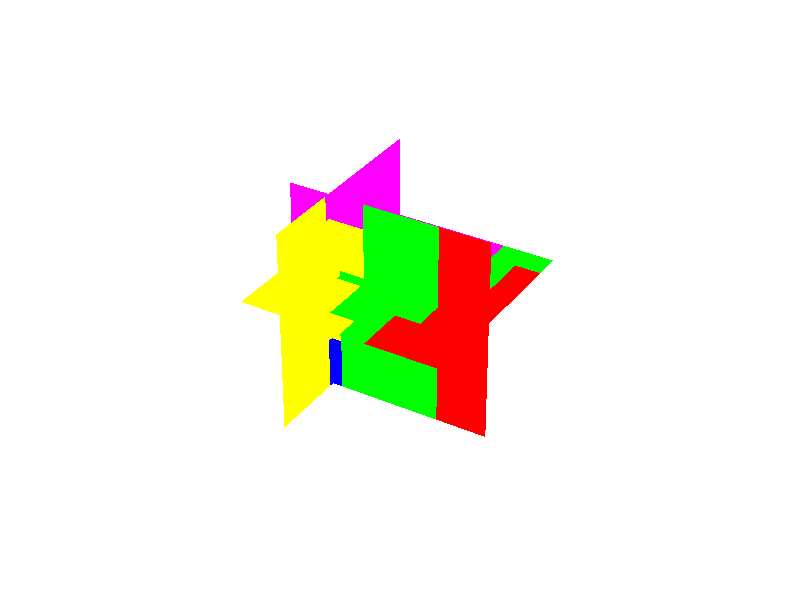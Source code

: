 #version 3.7;
#include "shapes.inc"
background {color rgb<1.000000,1.000000,1.000000>}
camera {
perspective
right x*image_width/image_height
location <3.962000, 4.827000, -5.270000>
look_at <0.500000, 0.500000, 0.500000>
angle 25.000000
sky <0.000000, 1.000000, 0.000000>
}
light_source { <3.962000, 4.827000, -5.270000> rgb<1.000000, 1.000000, 1.000000> shadowless}

global_settings { assumed_gamma 2.2 }
union {

mesh2 {
  vertex_vectors {
    289,
    <0.200000000000,0.000000000000,0.000000000000>,
    <0.200000000000,0.075000000000,0.000000000000>,
    <0.200000000000,0.075000000000,0.075000000000>,
    <0.200000000000,0.125000000000,0.000000000000>,
    <0.200000000000,0.125000000000,0.075000000000>,
    <0.200000000000,0.125000000000,0.125000000000>,
    <0.200000000000,0.075000000000,0.125000000000>,
    <0.200000000000,0.000000000000,0.075000000000>,
    <0.200000000000,0.000000000000,0.125000000000>,
    <0.200000000000,0.200000000000,0.000000000000>,
    <0.200000000000,0.200000000000,0.075000000000>,
    <0.200000000000,0.250000000000,0.000000000000>,
    <0.200000000000,0.250000000000,0.075000000000>,
    <0.200000000000,0.250000000000,0.125000000000>,
    <0.200000000000,0.200000000000,0.125000000000>,
    <0.200000000000,0.325000000000,0.000000000000>,
    <0.200000000000,0.325000000000,0.075000000000>,
    <0.200000000000,0.375000000000,0.000000000000>,
    <0.200000000000,0.375000000000,0.075000000000>,
    <0.200000000000,0.375000000000,0.125000000000>,
    <0.200000000000,0.325000000000,0.125000000000>,
    <0.200000000000,0.450000000000,0.000000000000>,
    <0.200000000000,0.450000000000,0.075000000000>,
    <0.200000000000,0.500000000000,0.000000000000>,
    <0.200000000000,0.500000000000,0.075000000000>,
    <0.200000000000,0.500000000000,0.125000000000>,
    <0.200000000000,0.450000000000,0.125000000000>,
    <0.200000000000,0.575000000000,0.000000000000>,
    <0.200000000000,0.575000000000,0.075000000000>,
    <0.200000000000,0.625000000000,0.000000000000>,
    <0.200000000000,0.625000000000,0.075000000000>,
    <0.200000000000,0.625000000000,0.125000000000>,
    <0.200000000000,0.575000000000,0.125000000000>,
    <0.200000000000,0.700000000000,0.000000000000>,
    <0.200000000000,0.700000000000,0.075000000000>,
    <0.200000000000,0.750000000000,0.000000000000>,
    <0.200000000000,0.750000000000,0.075000000000>,
    <0.200000000000,0.750000000000,0.125000000000>,
    <0.200000000000,0.700000000000,0.125000000000>,
    <0.200000000000,0.825000000000,0.000000000000>,
    <0.200000000000,0.825000000000,0.075000000000>,
    <0.200000000000,0.875000000000,0.000000000000>,
    <0.200000000000,0.875000000000,0.075000000000>,
    <0.200000000000,0.875000000000,0.125000000000>,
    <0.200000000000,0.825000000000,0.125000000000>,
    <0.200000000000,0.950000000000,0.000000000000>,
    <0.200000000000,0.950000000000,0.075000000000>,
    <0.200000000000,1.000000000000,0.000000000000>,
    <0.200000000000,1.000000000000,0.075000000000>,
    <0.200000000000,1.000000000000,0.125000000000>,
    <0.200000000000,0.950000000000,0.125000000000>,
    <0.200000000000,0.075000000000,0.200000000000>,
    <0.200000000000,0.125000000000,0.200000000000>,
    <0.200000000000,0.125000000000,0.250000000000>,
    <0.200000000000,0.075000000000,0.250000000000>,
    <0.200000000000,0.000000000000,0.200000000000>,
    <0.200000000000,0.000000000000,0.250000000000>,
    <0.200000000000,0.200000000000,0.200000000000>,
    <0.200000000000,0.250000000000,0.200000000000>,
    <0.200000000000,0.250000000000,0.250000000000>,
    <0.200000000000,0.200000000000,0.250000000000>,
    <0.200000000000,0.325000000000,0.200000000000>,
    <0.200000000000,0.375000000000,0.200000000000>,
    <0.200000000000,0.375000000000,0.250000000000>,
    <0.200000000000,0.325000000000,0.250000000000>,
    <0.200000000000,0.450000000000,0.200000000000>,
    <0.200000000000,0.500000000000,0.200000000000>,
    <0.200000000000,0.500000000000,0.250000000000>,
    <0.200000000000,0.450000000000,0.250000000000>,
    <0.200000000000,0.575000000000,0.200000000000>,
    <0.200000000000,0.625000000000,0.200000000000>,
    <0.200000000000,0.625000000000,0.250000000000>,
    <0.200000000000,0.575000000000,0.250000000000>,
    <0.200000000000,0.700000000000,0.200000000000>,
    <0.200000000000,0.750000000000,0.200000000000>,
    <0.200000000000,0.750000000000,0.250000000000>,
    <0.200000000000,0.700000000000,0.250000000000>,
    <0.200000000000,0.825000000000,0.200000000000>,
    <0.200000000000,0.875000000000,0.200000000000>,
    <0.200000000000,0.875000000000,0.250000000000>,
    <0.200000000000,0.825000000000,0.250000000000>,
    <0.200000000000,0.950000000000,0.200000000000>,
    <0.200000000000,1.000000000000,0.200000000000>,
    <0.200000000000,1.000000000000,0.250000000000>,
    <0.200000000000,0.950000000000,0.250000000000>,
    <0.200000000000,0.075000000000,0.325000000000>,
    <0.200000000000,0.125000000000,0.325000000000>,
    <0.200000000000,0.125000000000,0.375000000000>,
    <0.200000000000,0.075000000000,0.375000000000>,
    <0.200000000000,0.000000000000,0.325000000000>,
    <0.200000000000,0.000000000000,0.375000000000>,
    <0.200000000000,0.200000000000,0.325000000000>,
    <0.200000000000,0.250000000000,0.325000000000>,
    <0.200000000000,0.250000000000,0.375000000000>,
    <0.200000000000,0.200000000000,0.375000000000>,
    <0.200000000000,0.325000000000,0.325000000000>,
    <0.200000000000,0.375000000000,0.325000000000>,
    <0.200000000000,0.375000000000,0.375000000000>,
    <0.200000000000,0.325000000000,0.375000000000>,
    <0.200000000000,0.450000000000,0.325000000000>,
    <0.200000000000,0.500000000000,0.325000000000>,
    <0.200000000000,0.500000000000,0.375000000000>,
    <0.200000000000,0.450000000000,0.375000000000>,
    <0.200000000000,0.575000000000,0.325000000000>,
    <0.200000000000,0.625000000000,0.325000000000>,
    <0.200000000000,0.625000000000,0.375000000000>,
    <0.200000000000,0.575000000000,0.375000000000>,
    <0.200000000000,0.700000000000,0.325000000000>,
    <0.200000000000,0.750000000000,0.325000000000>,
    <0.200000000000,0.750000000000,0.375000000000>,
    <0.200000000000,0.700000000000,0.375000000000>,
    <0.200000000000,0.825000000000,0.325000000000>,
    <0.200000000000,0.875000000000,0.325000000000>,
    <0.200000000000,0.875000000000,0.375000000000>,
    <0.200000000000,0.825000000000,0.375000000000>,
    <0.200000000000,0.950000000000,0.325000000000>,
    <0.200000000000,1.000000000000,0.325000000000>,
    <0.200000000000,1.000000000000,0.375000000000>,
    <0.200000000000,0.950000000000,0.375000000000>,
    <0.200000000000,0.075000000000,0.450000000000>,
    <0.200000000000,0.125000000000,0.450000000000>,
    <0.200000000000,0.125000000000,0.500000000000>,
    <0.200000000000,0.075000000000,0.500000000000>,
    <0.200000000000,0.000000000000,0.450000000000>,
    <0.200000000000,0.000000000000,0.500000000000>,
    <0.200000000000,0.200000000000,0.450000000000>,
    <0.200000000000,0.250000000000,0.450000000000>,
    <0.200000000000,0.250000000000,0.500000000000>,
    <0.200000000000,0.200000000000,0.500000000000>,
    <0.200000000000,0.325000000000,0.450000000000>,
    <0.200000000000,0.375000000000,0.450000000000>,
    <0.200000000000,0.375000000000,0.500000000000>,
    <0.200000000000,0.325000000000,0.500000000000>,
    <0.200000000000,0.450000000000,0.450000000000>,
    <0.200000000000,0.500000000000,0.450000000000>,
    <0.200000000000,0.500000000000,0.500000000000>,
    <0.200000000000,0.450000000000,0.500000000000>,
    <0.200000000000,0.575000000000,0.450000000000>,
    <0.200000000000,0.625000000000,0.450000000000>,
    <0.200000000000,0.625000000000,0.500000000000>,
    <0.200000000000,0.575000000000,0.500000000000>,
    <0.200000000000,0.700000000000,0.450000000000>,
    <0.200000000000,0.750000000000,0.450000000000>,
    <0.200000000000,0.750000000000,0.500000000000>,
    <0.200000000000,0.700000000000,0.500000000000>,
    <0.200000000000,0.825000000000,0.450000000000>,
    <0.200000000000,0.875000000000,0.450000000000>,
    <0.200000000000,0.875000000000,0.500000000000>,
    <0.200000000000,0.825000000000,0.500000000000>,
    <0.200000000000,0.950000000000,0.450000000000>,
    <0.200000000000,1.000000000000,0.450000000000>,
    <0.200000000000,1.000000000000,0.500000000000>,
    <0.200000000000,0.950000000000,0.500000000000>,
    <0.200000000000,0.075000000000,0.575000000000>,
    <0.200000000000,0.125000000000,0.575000000000>,
    <0.200000000000,0.125000000000,0.625000000000>,
    <0.200000000000,0.075000000000,0.625000000000>,
    <0.200000000000,0.000000000000,0.575000000000>,
    <0.200000000000,0.000000000000,0.625000000000>,
    <0.200000000000,0.200000000000,0.575000000000>,
    <0.200000000000,0.250000000000,0.575000000000>,
    <0.200000000000,0.250000000000,0.625000000000>,
    <0.200000000000,0.200000000000,0.625000000000>,
    <0.200000000000,0.325000000000,0.575000000000>,
    <0.200000000000,0.375000000000,0.575000000000>,
    <0.200000000000,0.375000000000,0.625000000000>,
    <0.200000000000,0.325000000000,0.625000000000>,
    <0.200000000000,0.450000000000,0.575000000000>,
    <0.200000000000,0.500000000000,0.575000000000>,
    <0.200000000000,0.500000000000,0.625000000000>,
    <0.200000000000,0.450000000000,0.625000000000>,
    <0.200000000000,0.575000000000,0.575000000000>,
    <0.200000000000,0.625000000000,0.575000000000>,
    <0.200000000000,0.625000000000,0.625000000000>,
    <0.200000000000,0.575000000000,0.625000000000>,
    <0.200000000000,0.700000000000,0.575000000000>,
    <0.200000000000,0.750000000000,0.575000000000>,
    <0.200000000000,0.750000000000,0.625000000000>,
    <0.200000000000,0.700000000000,0.625000000000>,
    <0.200000000000,0.825000000000,0.575000000000>,
    <0.200000000000,0.875000000000,0.575000000000>,
    <0.200000000000,0.875000000000,0.625000000000>,
    <0.200000000000,0.825000000000,0.625000000000>,
    <0.200000000000,0.950000000000,0.575000000000>,
    <0.200000000000,1.000000000000,0.575000000000>,
    <0.200000000000,1.000000000000,0.625000000000>,
    <0.200000000000,0.950000000000,0.625000000000>,
    <0.200000000000,0.075000000000,0.700000000000>,
    <0.200000000000,0.125000000000,0.700000000000>,
    <0.200000000000,0.125000000000,0.750000000000>,
    <0.200000000000,0.075000000000,0.750000000000>,
    <0.200000000000,0.000000000000,0.700000000000>,
    <0.200000000000,0.000000000000,0.750000000000>,
    <0.200000000000,0.200000000000,0.700000000000>,
    <0.200000000000,0.250000000000,0.700000000000>,
    <0.200000000000,0.250000000000,0.750000000000>,
    <0.200000000000,0.200000000000,0.750000000000>,
    <0.200000000000,0.325000000000,0.700000000000>,
    <0.200000000000,0.375000000000,0.700000000000>,
    <0.200000000000,0.375000000000,0.750000000000>,
    <0.200000000000,0.325000000000,0.750000000000>,
    <0.200000000000,0.450000000000,0.700000000000>,
    <0.200000000000,0.500000000000,0.700000000000>,
    <0.200000000000,0.500000000000,0.750000000000>,
    <0.200000000000,0.450000000000,0.750000000000>,
    <0.200000000000,0.575000000000,0.700000000000>,
    <0.200000000000,0.625000000000,0.700000000000>,
    <0.200000000000,0.625000000000,0.750000000000>,
    <0.200000000000,0.575000000000,0.750000000000>,
    <0.200000000000,0.700000000000,0.700000000000>,
    <0.200000000000,0.750000000000,0.700000000000>,
    <0.200000000000,0.750000000000,0.750000000000>,
    <0.200000000000,0.700000000000,0.750000000000>,
    <0.200000000000,0.825000000000,0.700000000000>,
    <0.200000000000,0.875000000000,0.700000000000>,
    <0.200000000000,0.875000000000,0.750000000000>,
    <0.200000000000,0.825000000000,0.750000000000>,
    <0.200000000000,0.950000000000,0.700000000000>,
    <0.200000000000,1.000000000000,0.700000000000>,
    <0.200000000000,1.000000000000,0.750000000000>,
    <0.200000000000,0.950000000000,0.750000000000>,
    <0.200000000000,0.075000000000,0.825000000000>,
    <0.200000000000,0.125000000000,0.825000000000>,
    <0.200000000000,0.125000000000,0.875000000000>,
    <0.200000000000,0.075000000000,0.875000000000>,
    <0.200000000000,0.000000000000,0.825000000000>,
    <0.200000000000,0.000000000000,0.875000000000>,
    <0.200000000000,0.200000000000,0.825000000000>,
    <0.200000000000,0.250000000000,0.825000000000>,
    <0.200000000000,0.250000000000,0.875000000000>,
    <0.200000000000,0.200000000000,0.875000000000>,
    <0.200000000000,0.325000000000,0.825000000000>,
    <0.200000000000,0.375000000000,0.825000000000>,
    <0.200000000000,0.375000000000,0.875000000000>,
    <0.200000000000,0.325000000000,0.875000000000>,
    <0.200000000000,0.450000000000,0.825000000000>,
    <0.200000000000,0.500000000000,0.825000000000>,
    <0.200000000000,0.500000000000,0.875000000000>,
    <0.200000000000,0.450000000000,0.875000000000>,
    <0.200000000000,0.575000000000,0.825000000000>,
    <0.200000000000,0.625000000000,0.825000000000>,
    <0.200000000000,0.625000000000,0.875000000000>,
    <0.200000000000,0.575000000000,0.875000000000>,
    <0.200000000000,0.700000000000,0.825000000000>,
    <0.200000000000,0.750000000000,0.825000000000>,
    <0.200000000000,0.750000000000,0.875000000000>,
    <0.200000000000,0.700000000000,0.875000000000>,
    <0.200000000000,0.825000000000,0.825000000000>,
    <0.200000000000,0.875000000000,0.825000000000>,
    <0.200000000000,0.875000000000,0.875000000000>,
    <0.200000000000,0.825000000000,0.875000000000>,
    <0.200000000000,0.950000000000,0.825000000000>,
    <0.200000000000,1.000000000000,0.825000000000>,
    <0.200000000000,1.000000000000,0.875000000000>,
    <0.200000000000,0.950000000000,0.875000000000>,
    <0.200000000000,0.075000000000,0.950000000000>,
    <0.200000000000,0.125000000000,0.950000000000>,
    <0.200000000000,0.125000000000,1.000000000000>,
    <0.200000000000,0.075000000000,1.000000000000>,
    <0.200000000000,0.000000000000,0.950000000000>,
    <0.200000000000,0.000000000000,1.000000000000>,
    <0.200000000000,0.200000000000,0.950000000000>,
    <0.200000000000,0.250000000000,0.950000000000>,
    <0.200000000000,0.250000000000,1.000000000000>,
    <0.200000000000,0.200000000000,1.000000000000>,
    <0.200000000000,0.325000000000,0.950000000000>,
    <0.200000000000,0.375000000000,0.950000000000>,
    <0.200000000000,0.375000000000,1.000000000000>,
    <0.200000000000,0.325000000000,1.000000000000>,
    <0.200000000000,0.450000000000,0.950000000000>,
    <0.200000000000,0.500000000000,0.950000000000>,
    <0.200000000000,0.500000000000,1.000000000000>,
    <0.200000000000,0.450000000000,1.000000000000>,
    <0.200000000000,0.575000000000,0.950000000000>,
    <0.200000000000,0.625000000000,0.950000000000>,
    <0.200000000000,0.625000000000,1.000000000000>,
    <0.200000000000,0.575000000000,1.000000000000>,
    <0.200000000000,0.700000000000,0.950000000000>,
    <0.200000000000,0.750000000000,0.950000000000>,
    <0.200000000000,0.750000000000,1.000000000000>,
    <0.200000000000,0.700000000000,1.000000000000>,
    <0.200000000000,0.825000000000,0.950000000000>,
    <0.200000000000,0.875000000000,0.950000000000>,
    <0.200000000000,0.875000000000,1.000000000000>,
    <0.200000000000,0.825000000000,1.000000000000>,
    <0.200000000000,0.950000000000,0.950000000000>,
    <0.200000000000,1.000000000000,0.950000000000>,
    <0.200000000000,1.000000000000,1.000000000000>,
    <0.200000000000,0.950000000000,1.000000000000> 
  }
  texture_list {
    512,
    texture{pigment{rgb<1.000000000000,1.000000000000,0.000000000000>} finish {ambient 0.600000 diffuse 0.600000 reflection 0.000000}}
    texture{pigment{rgb<1.000000000000,1.000000000000,0.000000000000>} finish {ambient 0.600000 diffuse 0.600000 reflection 0.000000}}
    texture{pigment{rgb<1.000000000000,1.000000000000,0.000000000000>} finish {ambient 0.600000 diffuse 0.600000 reflection 0.000000}}
    texture{pigment{rgb<1.000000000000,1.000000000000,0.000000000000>} finish {ambient 0.600000 diffuse 0.600000 reflection 0.000000}}
    texture{pigment{rgb<1.000000000000,1.000000000000,0.000000000000>} finish {ambient 0.600000 diffuse 0.600000 reflection 0.000000}}
    texture{pigment{rgb<1.000000000000,1.000000000000,0.000000000000>} finish {ambient 0.600000 diffuse 0.600000 reflection 0.000000}}
    texture{pigment{rgb<1.000000000000,1.000000000000,0.000000000000>} finish {ambient 0.600000 diffuse 0.600000 reflection 0.000000}}
    texture{pigment{rgb<1.000000000000,1.000000000000,0.000000000000>} finish {ambient 0.600000 diffuse 0.600000 reflection 0.000000}}
    texture{pigment{rgb<1.000000000000,1.000000000000,0.000000000000>} finish {ambient 0.600000 diffuse 0.600000 reflection 0.000000}}
    texture{pigment{rgb<1.000000000000,1.000000000000,0.000000000000>} finish {ambient 0.600000 diffuse 0.600000 reflection 0.000000}}
    texture{pigment{rgb<1.000000000000,1.000000000000,0.000000000000>} finish {ambient 0.600000 diffuse 0.600000 reflection 0.000000}}
    texture{pigment{rgb<1.000000000000,1.000000000000,0.000000000000>} finish {ambient 0.600000 diffuse 0.600000 reflection 0.000000}}
    texture{pigment{rgb<1.000000000000,1.000000000000,0.000000000000>} finish {ambient 0.600000 diffuse 0.600000 reflection 0.000000}}
    texture{pigment{rgb<1.000000000000,1.000000000000,0.000000000000>} finish {ambient 0.600000 diffuse 0.600000 reflection 0.000000}}
    texture{pigment{rgb<1.000000000000,1.000000000000,0.000000000000>} finish {ambient 0.600000 diffuse 0.600000 reflection 0.000000}}
    texture{pigment{rgb<1.000000000000,1.000000000000,0.000000000000>} finish {ambient 0.600000 diffuse 0.600000 reflection 0.000000}}
    texture{pigment{rgb<1.000000000000,1.000000000000,0.000000000000>} finish {ambient 0.600000 diffuse 0.600000 reflection 0.000000}}
    texture{pigment{rgb<1.000000000000,1.000000000000,0.000000000000>} finish {ambient 0.600000 diffuse 0.600000 reflection 0.000000}}
    texture{pigment{rgb<1.000000000000,1.000000000000,0.000000000000>} finish {ambient 0.600000 diffuse 0.600000 reflection 0.000000}}
    texture{pigment{rgb<1.000000000000,1.000000000000,0.000000000000>} finish {ambient 0.600000 diffuse 0.600000 reflection 0.000000}}
    texture{pigment{rgb<1.000000000000,1.000000000000,0.000000000000>} finish {ambient 0.600000 diffuse 0.600000 reflection 0.000000}}
    texture{pigment{rgb<1.000000000000,1.000000000000,0.000000000000>} finish {ambient 0.600000 diffuse 0.600000 reflection 0.000000}}
    texture{pigment{rgb<1.000000000000,1.000000000000,0.000000000000>} finish {ambient 0.600000 diffuse 0.600000 reflection 0.000000}}
    texture{pigment{rgb<1.000000000000,1.000000000000,0.000000000000>} finish {ambient 0.600000 diffuse 0.600000 reflection 0.000000}}
    texture{pigment{rgb<0.000000000000,0.000000000000,1.000000000000>} finish {ambient 0.600000 diffuse 0.600000 reflection 0.000000}}
    texture{pigment{rgb<0.000000000000,0.000000000000,1.000000000000>} finish {ambient 0.600000 diffuse 0.600000 reflection 0.000000}}
    texture{pigment{rgb<0.000000000000,0.000000000000,1.000000000000>} finish {ambient 0.600000 diffuse 0.600000 reflection 0.000000}}
    texture{pigment{rgb<0.000000000000,0.000000000000,1.000000000000>} finish {ambient 0.600000 diffuse 0.600000 reflection 0.000000}}
    texture{pigment{rgb<0.000000000000,0.000000000000,1.000000000000>} finish {ambient 0.600000 diffuse 0.600000 reflection 0.000000}}
    texture{pigment{rgb<0.000000000000,0.000000000000,1.000000000000>} finish {ambient 0.600000 diffuse 0.600000 reflection 0.000000}}
    texture{pigment{rgb<0.000000000000,0.000000000000,1.000000000000>} finish {ambient 0.600000 diffuse 0.600000 reflection 0.000000}}
    texture{pigment{rgb<0.000000000000,0.000000000000,1.000000000000>} finish {ambient 0.600000 diffuse 0.600000 reflection 0.000000}}
    texture{pigment{rgb<0.000000000000,0.000000000000,1.000000000000>} finish {ambient 0.600000 diffuse 0.600000 reflection 0.000000}}
    texture{pigment{rgb<0.000000000000,0.000000000000,1.000000000000>} finish {ambient 0.600000 diffuse 0.600000 reflection 0.000000}}
    texture{pigment{rgb<0.000000000000,0.000000000000,1.000000000000>} finish {ambient 0.600000 diffuse 0.600000 reflection 0.000000}}
    texture{pigment{rgb<0.000000000000,0.000000000000,1.000000000000>} finish {ambient 0.600000 diffuse 0.600000 reflection 0.000000}}
    texture{pigment{rgb<0.000000000000,0.000000000000,1.000000000000>} finish {ambient 0.600000 diffuse 0.600000 reflection 0.000000}}
    texture{pigment{rgb<0.000000000000,0.000000000000,1.000000000000>} finish {ambient 0.600000 diffuse 0.600000 reflection 0.000000}}
    texture{pigment{rgb<0.000000000000,0.000000000000,1.000000000000>} finish {ambient 0.600000 diffuse 0.600000 reflection 0.000000}}
    texture{pigment{rgb<0.000000000000,0.000000000000,1.000000000000>} finish {ambient 0.600000 diffuse 0.600000 reflection 0.000000}}
    texture{pigment{rgb<0.000000000000,0.000000000000,1.000000000000>} finish {ambient 0.600000 diffuse 0.600000 reflection 0.000000}}
    texture{pigment{rgb<0.000000000000,0.000000000000,1.000000000000>} finish {ambient 0.600000 diffuse 0.600000 reflection 0.000000}}
    texture{pigment{rgb<0.000000000000,0.000000000000,1.000000000000>} finish {ambient 0.600000 diffuse 0.600000 reflection 0.000000}}
    texture{pigment{rgb<0.000000000000,0.000000000000,1.000000000000>} finish {ambient 0.600000 diffuse 0.600000 reflection 0.000000}}
    texture{pigment{rgb<0.000000000000,0.000000000000,1.000000000000>} finish {ambient 0.600000 diffuse 0.600000 reflection 0.000000}}
    texture{pigment{rgb<0.000000000000,0.000000000000,1.000000000000>} finish {ambient 0.600000 diffuse 0.600000 reflection 0.000000}}
    texture{pigment{rgb<0.000000000000,0.000000000000,1.000000000000>} finish {ambient 0.600000 diffuse 0.600000 reflection 0.000000}}
    texture{pigment{rgb<0.000000000000,0.000000000000,1.000000000000>} finish {ambient 0.600000 diffuse 0.600000 reflection 0.000000}}
    texture{pigment{rgb<0.000000000000,0.000000000000,1.000000000000>} finish {ambient 0.600000 diffuse 0.600000 reflection 0.000000}}
    texture{pigment{rgb<0.000000000000,0.000000000000,1.000000000000>} finish {ambient 0.600000 diffuse 0.600000 reflection 0.000000}}
    texture{pigment{rgb<0.000000000000,0.000000000000,1.000000000000>} finish {ambient 0.600000 diffuse 0.600000 reflection 0.000000}}
    texture{pigment{rgb<0.000000000000,0.000000000000,1.000000000000>} finish {ambient 0.600000 diffuse 0.600000 reflection 0.000000}}
    texture{pigment{rgb<0.000000000000,0.000000000000,1.000000000000>} finish {ambient 0.600000 diffuse 0.600000 reflection 0.000000}}
    texture{pigment{rgb<0.000000000000,0.000000000000,1.000000000000>} finish {ambient 0.600000 diffuse 0.600000 reflection 0.000000}}
    texture{pigment{rgb<0.000000000000,0.000000000000,1.000000000000>} finish {ambient 0.600000 diffuse 0.600000 reflection 0.000000}}
    texture{pigment{rgb<0.000000000000,0.000000000000,1.000000000000>} finish {ambient 0.600000 diffuse 0.600000 reflection 0.000000}}
    texture{pigment{rgb<0.000000000000,0.000000000000,1.000000000000>} finish {ambient 0.600000 diffuse 0.600000 reflection 0.000000}}
    texture{pigment{rgb<0.000000000000,0.000000000000,1.000000000000>} finish {ambient 0.600000 diffuse 0.600000 reflection 0.000000}}
    texture{pigment{rgb<0.000000000000,0.000000000000,1.000000000000>} finish {ambient 0.600000 diffuse 0.600000 reflection 0.000000}}
    texture{pigment{rgb<0.000000000000,0.000000000000,1.000000000000>} finish {ambient 0.600000 diffuse 0.600000 reflection 0.000000}}
    texture{pigment{rgb<0.000000000000,0.000000000000,1.000000000000>} finish {ambient 0.600000 diffuse 0.600000 reflection 0.000000}}
    texture{pigment{rgb<0.000000000000,0.000000000000,1.000000000000>} finish {ambient 0.600000 diffuse 0.600000 reflection 0.000000}}
    texture{pigment{rgb<0.000000000000,0.000000000000,1.000000000000>} finish {ambient 0.600000 diffuse 0.600000 reflection 0.000000}}
    texture{pigment{rgb<0.000000000000,0.000000000000,1.000000000000>} finish {ambient 0.600000 diffuse 0.600000 reflection 0.000000}}
    texture{pigment{rgb<1.000000000000,1.000000000000,0.000000000000>} finish {ambient 0.600000 diffuse 0.600000 reflection 0.000000}}
    texture{pigment{rgb<1.000000000000,1.000000000000,0.000000000000>} finish {ambient 0.600000 diffuse 0.600000 reflection 0.000000}}
    texture{pigment{rgb<1.000000000000,1.000000000000,0.000000000000>} finish {ambient 0.600000 diffuse 0.600000 reflection 0.000000}}
    texture{pigment{rgb<1.000000000000,1.000000000000,0.000000000000>} finish {ambient 0.600000 diffuse 0.600000 reflection 0.000000}}
    texture{pigment{rgb<1.000000000000,1.000000000000,0.000000000000>} finish {ambient 0.600000 diffuse 0.600000 reflection 0.000000}}
    texture{pigment{rgb<1.000000000000,1.000000000000,0.000000000000>} finish {ambient 0.600000 diffuse 0.600000 reflection 0.000000}}
    texture{pigment{rgb<1.000000000000,1.000000000000,0.000000000000>} finish {ambient 0.600000 diffuse 0.600000 reflection 0.000000}}
    texture{pigment{rgb<1.000000000000,1.000000000000,0.000000000000>} finish {ambient 0.600000 diffuse 0.600000 reflection 0.000000}}
    texture{pigment{rgb<1.000000000000,1.000000000000,0.000000000000>} finish {ambient 0.600000 diffuse 0.600000 reflection 0.000000}}
    texture{pigment{rgb<1.000000000000,1.000000000000,0.000000000000>} finish {ambient 0.600000 diffuse 0.600000 reflection 0.000000}}
    texture{pigment{rgb<1.000000000000,1.000000000000,0.000000000000>} finish {ambient 0.600000 diffuse 0.600000 reflection 0.000000}}
    texture{pigment{rgb<1.000000000000,1.000000000000,0.000000000000>} finish {ambient 0.600000 diffuse 0.600000 reflection 0.000000}}
    texture{pigment{rgb<1.000000000000,1.000000000000,0.000000000000>} finish {ambient 0.600000 diffuse 0.600000 reflection 0.000000}}
    texture{pigment{rgb<1.000000000000,1.000000000000,0.000000000000>} finish {ambient 0.600000 diffuse 0.600000 reflection 0.000000}}
    texture{pigment{rgb<1.000000000000,1.000000000000,0.000000000000>} finish {ambient 0.600000 diffuse 0.600000 reflection 0.000000}}
    texture{pigment{rgb<1.000000000000,1.000000000000,0.000000000000>} finish {ambient 0.600000 diffuse 0.600000 reflection 0.000000}}
    texture{pigment{rgb<1.000000000000,1.000000000000,0.000000000000>} finish {ambient 0.600000 diffuse 0.600000 reflection 0.000000}}
    texture{pigment{rgb<1.000000000000,1.000000000000,0.000000000000>} finish {ambient 0.600000 diffuse 0.600000 reflection 0.000000}}
    texture{pigment{rgb<1.000000000000,1.000000000000,0.000000000000>} finish {ambient 0.600000 diffuse 0.600000 reflection 0.000000}}
    texture{pigment{rgb<1.000000000000,1.000000000000,0.000000000000>} finish {ambient 0.600000 diffuse 0.600000 reflection 0.000000}}
    texture{pigment{rgb<1.000000000000,1.000000000000,0.000000000000>} finish {ambient 0.600000 diffuse 0.600000 reflection 0.000000}}
    texture{pigment{rgb<1.000000000000,1.000000000000,0.000000000000>} finish {ambient 0.600000 diffuse 0.600000 reflection 0.000000}}
    texture{pigment{rgb<1.000000000000,1.000000000000,0.000000000000>} finish {ambient 0.600000 diffuse 0.600000 reflection 0.000000}}
    texture{pigment{rgb<1.000000000000,1.000000000000,0.000000000000>} finish {ambient 0.600000 diffuse 0.600000 reflection 0.000000}}
    texture{pigment{rgb<0.000000000000,0.000000000000,1.000000000000>} finish {ambient 0.600000 diffuse 0.600000 reflection 0.000000}}
    texture{pigment{rgb<0.000000000000,0.000000000000,1.000000000000>} finish {ambient 0.600000 diffuse 0.600000 reflection 0.000000}}
    texture{pigment{rgb<0.000000000000,0.000000000000,1.000000000000>} finish {ambient 0.600000 diffuse 0.600000 reflection 0.000000}}
    texture{pigment{rgb<0.000000000000,0.000000000000,1.000000000000>} finish {ambient 0.600000 diffuse 0.600000 reflection 0.000000}}
    texture{pigment{rgb<0.000000000000,0.000000000000,1.000000000000>} finish {ambient 0.600000 diffuse 0.600000 reflection 0.000000}}
    texture{pigment{rgb<0.000000000000,0.000000000000,1.000000000000>} finish {ambient 0.600000 diffuse 0.600000 reflection 0.000000}}
    texture{pigment{rgb<0.000000000000,0.000000000000,1.000000000000>} finish {ambient 0.600000 diffuse 0.600000 reflection 0.000000}}
    texture{pigment{rgb<0.000000000000,0.000000000000,1.000000000000>} finish {ambient 0.600000 diffuse 0.600000 reflection 0.000000}}
    texture{pigment{rgb<0.000000000000,0.000000000000,1.000000000000>} finish {ambient 0.600000 diffuse 0.600000 reflection 0.000000}}
    texture{pigment{rgb<0.000000000000,0.000000000000,1.000000000000>} finish {ambient 0.600000 diffuse 0.600000 reflection 0.000000}}
    texture{pigment{rgb<0.000000000000,0.000000000000,1.000000000000>} finish {ambient 0.600000 diffuse 0.600000 reflection 0.000000}}
    texture{pigment{rgb<0.000000000000,0.000000000000,1.000000000000>} finish {ambient 0.600000 diffuse 0.600000 reflection 0.000000}}
    texture{pigment{rgb<0.000000000000,0.000000000000,1.000000000000>} finish {ambient 0.600000 diffuse 0.600000 reflection 0.000000}}
    texture{pigment{rgb<0.000000000000,0.000000000000,1.000000000000>} finish {ambient 0.600000 diffuse 0.600000 reflection 0.000000}}
    texture{pigment{rgb<0.000000000000,0.000000000000,1.000000000000>} finish {ambient 0.600000 diffuse 0.600000 reflection 0.000000}}
    texture{pigment{rgb<0.000000000000,0.000000000000,1.000000000000>} finish {ambient 0.600000 diffuse 0.600000 reflection 0.000000}}
    texture{pigment{rgb<0.000000000000,0.000000000000,1.000000000000>} finish {ambient 0.600000 diffuse 0.600000 reflection 0.000000}}
    texture{pigment{rgb<0.000000000000,0.000000000000,1.000000000000>} finish {ambient 0.600000 diffuse 0.600000 reflection 0.000000}}
    texture{pigment{rgb<0.000000000000,0.000000000000,1.000000000000>} finish {ambient 0.600000 diffuse 0.600000 reflection 0.000000}}
    texture{pigment{rgb<0.000000000000,0.000000000000,1.000000000000>} finish {ambient 0.600000 diffuse 0.600000 reflection 0.000000}}
    texture{pigment{rgb<0.000000000000,0.000000000000,1.000000000000>} finish {ambient 0.600000 diffuse 0.600000 reflection 0.000000}}
    texture{pigment{rgb<0.000000000000,0.000000000000,1.000000000000>} finish {ambient 0.600000 diffuse 0.600000 reflection 0.000000}}
    texture{pigment{rgb<0.000000000000,0.000000000000,1.000000000000>} finish {ambient 0.600000 diffuse 0.600000 reflection 0.000000}}
    texture{pigment{rgb<0.000000000000,0.000000000000,1.000000000000>} finish {ambient 0.600000 diffuse 0.600000 reflection 0.000000}}
    texture{pigment{rgb<0.000000000000,0.000000000000,1.000000000000>} finish {ambient 0.600000 diffuse 0.600000 reflection 0.000000}}
    texture{pigment{rgb<0.000000000000,0.000000000000,1.000000000000>} finish {ambient 0.600000 diffuse 0.600000 reflection 0.000000}}
    texture{pigment{rgb<0.000000000000,0.000000000000,1.000000000000>} finish {ambient 0.600000 diffuse 0.600000 reflection 0.000000}}
    texture{pigment{rgb<0.000000000000,0.000000000000,1.000000000000>} finish {ambient 0.600000 diffuse 0.600000 reflection 0.000000}}
    texture{pigment{rgb<0.000000000000,0.000000000000,1.000000000000>} finish {ambient 0.600000 diffuse 0.600000 reflection 0.000000}}
    texture{pigment{rgb<0.000000000000,0.000000000000,1.000000000000>} finish {ambient 0.600000 diffuse 0.600000 reflection 0.000000}}
    texture{pigment{rgb<0.000000000000,0.000000000000,1.000000000000>} finish {ambient 0.600000 diffuse 0.600000 reflection 0.000000}}
    texture{pigment{rgb<0.000000000000,0.000000000000,1.000000000000>} finish {ambient 0.600000 diffuse 0.600000 reflection 0.000000}}
    texture{pigment{rgb<0.000000000000,0.000000000000,1.000000000000>} finish {ambient 0.600000 diffuse 0.600000 reflection 0.000000}}
    texture{pigment{rgb<0.000000000000,0.000000000000,1.000000000000>} finish {ambient 0.600000 diffuse 0.600000 reflection 0.000000}}
    texture{pigment{rgb<0.000000000000,0.000000000000,1.000000000000>} finish {ambient 0.600000 diffuse 0.600000 reflection 0.000000}}
    texture{pigment{rgb<0.000000000000,0.000000000000,1.000000000000>} finish {ambient 0.600000 diffuse 0.600000 reflection 0.000000}}
    texture{pigment{rgb<0.000000000000,0.000000000000,1.000000000000>} finish {ambient 0.600000 diffuse 0.600000 reflection 0.000000}}
    texture{pigment{rgb<0.000000000000,0.000000000000,1.000000000000>} finish {ambient 0.600000 diffuse 0.600000 reflection 0.000000}}
    texture{pigment{rgb<0.000000000000,0.000000000000,1.000000000000>} finish {ambient 0.600000 diffuse 0.600000 reflection 0.000000}}
    texture{pigment{rgb<0.000000000000,0.000000000000,1.000000000000>} finish {ambient 0.600000 diffuse 0.600000 reflection 0.000000}}
    texture{pigment{rgb<1.000000000000,1.000000000000,0.000000000000>} finish {ambient 0.600000 diffuse 0.600000 reflection 0.000000}}
    texture{pigment{rgb<1.000000000000,1.000000000000,0.000000000000>} finish {ambient 0.600000 diffuse 0.600000 reflection 0.000000}}
    texture{pigment{rgb<1.000000000000,1.000000000000,0.000000000000>} finish {ambient 0.600000 diffuse 0.600000 reflection 0.000000}}
    texture{pigment{rgb<1.000000000000,1.000000000000,0.000000000000>} finish {ambient 0.600000 diffuse 0.600000 reflection 0.000000}}
    texture{pigment{rgb<1.000000000000,1.000000000000,0.000000000000>} finish {ambient 0.600000 diffuse 0.600000 reflection 0.000000}}
    texture{pigment{rgb<1.000000000000,1.000000000000,0.000000000000>} finish {ambient 0.600000 diffuse 0.600000 reflection 0.000000}}
    texture{pigment{rgb<1.000000000000,1.000000000000,0.000000000000>} finish {ambient 0.600000 diffuse 0.600000 reflection 0.000000}}
    texture{pigment{rgb<1.000000000000,1.000000000000,0.000000000000>} finish {ambient 0.600000 diffuse 0.600000 reflection 0.000000}}
    texture{pigment{rgb<1.000000000000,1.000000000000,0.000000000000>} finish {ambient 0.600000 diffuse 0.600000 reflection 0.000000}}
    texture{pigment{rgb<1.000000000000,1.000000000000,0.000000000000>} finish {ambient 0.600000 diffuse 0.600000 reflection 0.000000}}
    texture{pigment{rgb<1.000000000000,1.000000000000,0.000000000000>} finish {ambient 0.600000 diffuse 0.600000 reflection 0.000000}}
    texture{pigment{rgb<1.000000000000,1.000000000000,0.000000000000>} finish {ambient 0.600000 diffuse 0.600000 reflection 0.000000}}
    texture{pigment{rgb<1.000000000000,1.000000000000,0.000000000000>} finish {ambient 0.600000 diffuse 0.600000 reflection 0.000000}}
    texture{pigment{rgb<1.000000000000,1.000000000000,0.000000000000>} finish {ambient 0.600000 diffuse 0.600000 reflection 0.000000}}
    texture{pigment{rgb<1.000000000000,1.000000000000,0.000000000000>} finish {ambient 0.600000 diffuse 0.600000 reflection 0.000000}}
    texture{pigment{rgb<1.000000000000,1.000000000000,0.000000000000>} finish {ambient 0.600000 diffuse 0.600000 reflection 0.000000}}
    texture{pigment{rgb<1.000000000000,1.000000000000,0.000000000000>} finish {ambient 0.600000 diffuse 0.600000 reflection 0.000000}}
    texture{pigment{rgb<1.000000000000,1.000000000000,0.000000000000>} finish {ambient 0.600000 diffuse 0.600000 reflection 0.000000}}
    texture{pigment{rgb<1.000000000000,1.000000000000,0.000000000000>} finish {ambient 0.600000 diffuse 0.600000 reflection 0.000000}}
    texture{pigment{rgb<1.000000000000,1.000000000000,0.000000000000>} finish {ambient 0.600000 diffuse 0.600000 reflection 0.000000}}
    texture{pigment{rgb<1.000000000000,1.000000000000,0.000000000000>} finish {ambient 0.600000 diffuse 0.600000 reflection 0.000000}}
    texture{pigment{rgb<1.000000000000,1.000000000000,0.000000000000>} finish {ambient 0.600000 diffuse 0.600000 reflection 0.000000}}
    texture{pigment{rgb<1.000000000000,1.000000000000,0.000000000000>} finish {ambient 0.600000 diffuse 0.600000 reflection 0.000000}}
    texture{pigment{rgb<1.000000000000,1.000000000000,0.000000000000>} finish {ambient 0.600000 diffuse 0.600000 reflection 0.000000}}
    texture{pigment{rgb<1.000000000000,1.000000000000,0.000000000000>} finish {ambient 0.600000 diffuse 0.600000 reflection 0.000000}}
    texture{pigment{rgb<1.000000000000,1.000000000000,0.000000000000>} finish {ambient 0.600000 diffuse 0.600000 reflection 0.000000}}
    texture{pigment{rgb<1.000000000000,1.000000000000,0.000000000000>} finish {ambient 0.600000 diffuse 0.600000 reflection 0.000000}}
    texture{pigment{rgb<1.000000000000,1.000000000000,0.000000000000>} finish {ambient 0.600000 diffuse 0.600000 reflection 0.000000}}
    texture{pigment{rgb<1.000000000000,1.000000000000,0.000000000000>} finish {ambient 0.600000 diffuse 0.600000 reflection 0.000000}}
    texture{pigment{rgb<1.000000000000,1.000000000000,0.000000000000>} finish {ambient 0.600000 diffuse 0.600000 reflection 0.000000}}
    texture{pigment{rgb<1.000000000000,1.000000000000,0.000000000000>} finish {ambient 0.600000 diffuse 0.600000 reflection 0.000000}}
    texture{pigment{rgb<1.000000000000,1.000000000000,0.000000000000>} finish {ambient 0.600000 diffuse 0.600000 reflection 0.000000}}
    texture{pigment{rgb<0.000000000000,0.000000000000,1.000000000000>} finish {ambient 0.600000 diffuse 0.600000 reflection 0.000000}}
    texture{pigment{rgb<0.000000000000,0.000000000000,1.000000000000>} finish {ambient 0.600000 diffuse 0.600000 reflection 0.000000}}
    texture{pigment{rgb<0.000000000000,0.000000000000,1.000000000000>} finish {ambient 0.600000 diffuse 0.600000 reflection 0.000000}}
    texture{pigment{rgb<0.000000000000,0.000000000000,1.000000000000>} finish {ambient 0.600000 diffuse 0.600000 reflection 0.000000}}
    texture{pigment{rgb<0.000000000000,0.000000000000,1.000000000000>} finish {ambient 0.600000 diffuse 0.600000 reflection 0.000000}}
    texture{pigment{rgb<0.000000000000,0.000000000000,1.000000000000>} finish {ambient 0.600000 diffuse 0.600000 reflection 0.000000}}
    texture{pigment{rgb<0.000000000000,0.000000000000,1.000000000000>} finish {ambient 0.600000 diffuse 0.600000 reflection 0.000000}}
    texture{pigment{rgb<0.000000000000,0.000000000000,1.000000000000>} finish {ambient 0.600000 diffuse 0.600000 reflection 0.000000}}
    texture{pigment{rgb<0.000000000000,0.000000000000,1.000000000000>} finish {ambient 0.600000 diffuse 0.600000 reflection 0.000000}}
    texture{pigment{rgb<0.000000000000,0.000000000000,1.000000000000>} finish {ambient 0.600000 diffuse 0.600000 reflection 0.000000}}
    texture{pigment{rgb<0.000000000000,0.000000000000,1.000000000000>} finish {ambient 0.600000 diffuse 0.600000 reflection 0.000000}}
    texture{pigment{rgb<0.000000000000,0.000000000000,1.000000000000>} finish {ambient 0.600000 diffuse 0.600000 reflection 0.000000}}
    texture{pigment{rgb<0.000000000000,0.000000000000,1.000000000000>} finish {ambient 0.600000 diffuse 0.600000 reflection 0.000000}}
    texture{pigment{rgb<0.000000000000,0.000000000000,1.000000000000>} finish {ambient 0.600000 diffuse 0.600000 reflection 0.000000}}
    texture{pigment{rgb<0.000000000000,0.000000000000,1.000000000000>} finish {ambient 0.600000 diffuse 0.600000 reflection 0.000000}}
    texture{pigment{rgb<0.000000000000,0.000000000000,1.000000000000>} finish {ambient 0.600000 diffuse 0.600000 reflection 0.000000}}
    texture{pigment{rgb<0.000000000000,0.000000000000,1.000000000000>} finish {ambient 0.600000 diffuse 0.600000 reflection 0.000000}}
    texture{pigment{rgb<0.000000000000,0.000000000000,1.000000000000>} finish {ambient 0.600000 diffuse 0.600000 reflection 0.000000}}
    texture{pigment{rgb<0.000000000000,0.000000000000,1.000000000000>} finish {ambient 0.600000 diffuse 0.600000 reflection 0.000000}}
    texture{pigment{rgb<0.000000000000,0.000000000000,1.000000000000>} finish {ambient 0.600000 diffuse 0.600000 reflection 0.000000}}
    texture{pigment{rgb<0.000000000000,0.000000000000,1.000000000000>} finish {ambient 0.600000 diffuse 0.600000 reflection 0.000000}}
    texture{pigment{rgb<0.000000000000,0.000000000000,1.000000000000>} finish {ambient 0.600000 diffuse 0.600000 reflection 0.000000}}
    texture{pigment{rgb<0.000000000000,0.000000000000,1.000000000000>} finish {ambient 0.600000 diffuse 0.600000 reflection 0.000000}}
    texture{pigment{rgb<0.000000000000,0.000000000000,1.000000000000>} finish {ambient 0.600000 diffuse 0.600000 reflection 0.000000}}
    texture{pigment{rgb<0.000000000000,0.000000000000,1.000000000000>} finish {ambient 0.600000 diffuse 0.600000 reflection 0.000000}}
    texture{pigment{rgb<0.000000000000,0.000000000000,1.000000000000>} finish {ambient 0.600000 diffuse 0.600000 reflection 0.000000}}
    texture{pigment{rgb<0.000000000000,0.000000000000,1.000000000000>} finish {ambient 0.600000 diffuse 0.600000 reflection 0.000000}}
    texture{pigment{rgb<0.000000000000,0.000000000000,1.000000000000>} finish {ambient 0.600000 diffuse 0.600000 reflection 0.000000}}
    texture{pigment{rgb<0.000000000000,0.000000000000,1.000000000000>} finish {ambient 0.600000 diffuse 0.600000 reflection 0.000000}}
    texture{pigment{rgb<0.000000000000,0.000000000000,1.000000000000>} finish {ambient 0.600000 diffuse 0.600000 reflection 0.000000}}
    texture{pigment{rgb<0.000000000000,0.000000000000,1.000000000000>} finish {ambient 0.600000 diffuse 0.600000 reflection 0.000000}}
    texture{pigment{rgb<0.000000000000,0.000000000000,1.000000000000>} finish {ambient 0.600000 diffuse 0.600000 reflection 0.000000}}
    texture{pigment{rgb<1.000000000000,1.000000000000,0.000000000000>} finish {ambient 0.600000 diffuse 0.600000 reflection 0.000000}}
    texture{pigment{rgb<1.000000000000,1.000000000000,0.000000000000>} finish {ambient 0.600000 diffuse 0.600000 reflection 0.000000}}
    texture{pigment{rgb<1.000000000000,1.000000000000,0.000000000000>} finish {ambient 0.600000 diffuse 0.600000 reflection 0.000000}}
    texture{pigment{rgb<1.000000000000,1.000000000000,0.000000000000>} finish {ambient 0.600000 diffuse 0.600000 reflection 0.000000}}
    texture{pigment{rgb<1.000000000000,1.000000000000,0.000000000000>} finish {ambient 0.600000 diffuse 0.600000 reflection 0.000000}}
    texture{pigment{rgb<1.000000000000,1.000000000000,0.000000000000>} finish {ambient 0.600000 diffuse 0.600000 reflection 0.000000}}
    texture{pigment{rgb<1.000000000000,1.000000000000,0.000000000000>} finish {ambient 0.600000 diffuse 0.600000 reflection 0.000000}}
    texture{pigment{rgb<1.000000000000,1.000000000000,0.000000000000>} finish {ambient 0.600000 diffuse 0.600000 reflection 0.000000}}
    texture{pigment{rgb<1.000000000000,1.000000000000,0.000000000000>} finish {ambient 0.600000 diffuse 0.600000 reflection 0.000000}}
    texture{pigment{rgb<1.000000000000,1.000000000000,0.000000000000>} finish {ambient 0.600000 diffuse 0.600000 reflection 0.000000}}
    texture{pigment{rgb<1.000000000000,1.000000000000,0.000000000000>} finish {ambient 0.600000 diffuse 0.600000 reflection 0.000000}}
    texture{pigment{rgb<1.000000000000,1.000000000000,0.000000000000>} finish {ambient 0.600000 diffuse 0.600000 reflection 0.000000}}
    texture{pigment{rgb<1.000000000000,1.000000000000,0.000000000000>} finish {ambient 0.600000 diffuse 0.600000 reflection 0.000000}}
    texture{pigment{rgb<1.000000000000,1.000000000000,0.000000000000>} finish {ambient 0.600000 diffuse 0.600000 reflection 0.000000}}
    texture{pigment{rgb<1.000000000000,1.000000000000,0.000000000000>} finish {ambient 0.600000 diffuse 0.600000 reflection 0.000000}}
    texture{pigment{rgb<1.000000000000,1.000000000000,0.000000000000>} finish {ambient 0.600000 diffuse 0.600000 reflection 0.000000}}
    texture{pigment{rgb<1.000000000000,1.000000000000,0.000000000000>} finish {ambient 0.600000 diffuse 0.600000 reflection 0.000000}}
    texture{pigment{rgb<1.000000000000,1.000000000000,0.000000000000>} finish {ambient 0.600000 diffuse 0.600000 reflection 0.000000}}
    texture{pigment{rgb<1.000000000000,1.000000000000,0.000000000000>} finish {ambient 0.600000 diffuse 0.600000 reflection 0.000000}}
    texture{pigment{rgb<1.000000000000,1.000000000000,0.000000000000>} finish {ambient 0.600000 diffuse 0.600000 reflection 0.000000}}
    texture{pigment{rgb<1.000000000000,1.000000000000,0.000000000000>} finish {ambient 0.600000 diffuse 0.600000 reflection 0.000000}}
    texture{pigment{rgb<1.000000000000,1.000000000000,0.000000000000>} finish {ambient 0.600000 diffuse 0.600000 reflection 0.000000}}
    texture{pigment{rgb<1.000000000000,1.000000000000,0.000000000000>} finish {ambient 0.600000 diffuse 0.600000 reflection 0.000000}}
    texture{pigment{rgb<1.000000000000,1.000000000000,0.000000000000>} finish {ambient 0.600000 diffuse 0.600000 reflection 0.000000}}
    texture{pigment{rgb<1.000000000000,1.000000000000,0.000000000000>} finish {ambient 0.600000 diffuse 0.600000 reflection 0.000000}}
    texture{pigment{rgb<1.000000000000,1.000000000000,0.000000000000>} finish {ambient 0.600000 diffuse 0.600000 reflection 0.000000}}
    texture{pigment{rgb<1.000000000000,1.000000000000,0.000000000000>} finish {ambient 0.600000 diffuse 0.600000 reflection 0.000000}}
    texture{pigment{rgb<1.000000000000,1.000000000000,0.000000000000>} finish {ambient 0.600000 diffuse 0.600000 reflection 0.000000}}
    texture{pigment{rgb<1.000000000000,1.000000000000,0.000000000000>} finish {ambient 0.600000 diffuse 0.600000 reflection 0.000000}}
    texture{pigment{rgb<1.000000000000,1.000000000000,0.000000000000>} finish {ambient 0.600000 diffuse 0.600000 reflection 0.000000}}
    texture{pigment{rgb<1.000000000000,1.000000000000,0.000000000000>} finish {ambient 0.600000 diffuse 0.600000 reflection 0.000000}}
    texture{pigment{rgb<1.000000000000,1.000000000000,0.000000000000>} finish {ambient 0.600000 diffuse 0.600000 reflection 0.000000}}
    texture{pigment{rgb<0.000000000000,0.000000000000,1.000000000000>} finish {ambient 0.600000 diffuse 0.600000 reflection 0.000000}}
    texture{pigment{rgb<0.000000000000,0.000000000000,1.000000000000>} finish {ambient 0.600000 diffuse 0.600000 reflection 0.000000}}
    texture{pigment{rgb<0.000000000000,0.000000000000,1.000000000000>} finish {ambient 0.600000 diffuse 0.600000 reflection 0.000000}}
    texture{pigment{rgb<0.000000000000,0.000000000000,1.000000000000>} finish {ambient 0.600000 diffuse 0.600000 reflection 0.000000}}
    texture{pigment{rgb<0.000000000000,0.000000000000,1.000000000000>} finish {ambient 0.600000 diffuse 0.600000 reflection 0.000000}}
    texture{pigment{rgb<0.000000000000,0.000000000000,1.000000000000>} finish {ambient 0.600000 diffuse 0.600000 reflection 0.000000}}
    texture{pigment{rgb<0.000000000000,0.000000000000,1.000000000000>} finish {ambient 0.600000 diffuse 0.600000 reflection 0.000000}}
    texture{pigment{rgb<0.000000000000,0.000000000000,1.000000000000>} finish {ambient 0.600000 diffuse 0.600000 reflection 0.000000}}
    texture{pigment{rgb<0.000000000000,0.000000000000,1.000000000000>} finish {ambient 0.600000 diffuse 0.600000 reflection 0.000000}}
    texture{pigment{rgb<0.000000000000,0.000000000000,1.000000000000>} finish {ambient 0.600000 diffuse 0.600000 reflection 0.000000}}
    texture{pigment{rgb<0.000000000000,0.000000000000,1.000000000000>} finish {ambient 0.600000 diffuse 0.600000 reflection 0.000000}}
    texture{pigment{rgb<0.000000000000,0.000000000000,1.000000000000>} finish {ambient 0.600000 diffuse 0.600000 reflection 0.000000}}
    texture{pigment{rgb<0.000000000000,0.000000000000,1.000000000000>} finish {ambient 0.600000 diffuse 0.600000 reflection 0.000000}}
    texture{pigment{rgb<0.000000000000,0.000000000000,1.000000000000>} finish {ambient 0.600000 diffuse 0.600000 reflection 0.000000}}
    texture{pigment{rgb<0.000000000000,0.000000000000,1.000000000000>} finish {ambient 0.600000 diffuse 0.600000 reflection 0.000000}}
    texture{pigment{rgb<0.000000000000,0.000000000000,1.000000000000>} finish {ambient 0.600000 diffuse 0.600000 reflection 0.000000}}
    texture{pigment{rgb<0.000000000000,0.000000000000,1.000000000000>} finish {ambient 0.600000 diffuse 0.600000 reflection 0.000000}}
    texture{pigment{rgb<0.000000000000,0.000000000000,1.000000000000>} finish {ambient 0.600000 diffuse 0.600000 reflection 0.000000}}
    texture{pigment{rgb<0.000000000000,0.000000000000,1.000000000000>} finish {ambient 0.600000 diffuse 0.600000 reflection 0.000000}}
    texture{pigment{rgb<0.000000000000,0.000000000000,1.000000000000>} finish {ambient 0.600000 diffuse 0.600000 reflection 0.000000}}
    texture{pigment{rgb<0.000000000000,0.000000000000,1.000000000000>} finish {ambient 0.600000 diffuse 0.600000 reflection 0.000000}}
    texture{pigment{rgb<0.000000000000,0.000000000000,1.000000000000>} finish {ambient 0.600000 diffuse 0.600000 reflection 0.000000}}
    texture{pigment{rgb<0.000000000000,0.000000000000,1.000000000000>} finish {ambient 0.600000 diffuse 0.600000 reflection 0.000000}}
    texture{pigment{rgb<0.000000000000,0.000000000000,1.000000000000>} finish {ambient 0.600000 diffuse 0.600000 reflection 0.000000}}
    texture{pigment{rgb<0.000000000000,0.000000000000,1.000000000000>} finish {ambient 0.600000 diffuse 0.600000 reflection 0.000000}}
    texture{pigment{rgb<0.000000000000,0.000000000000,1.000000000000>} finish {ambient 0.600000 diffuse 0.600000 reflection 0.000000}}
    texture{pigment{rgb<0.000000000000,0.000000000000,1.000000000000>} finish {ambient 0.600000 diffuse 0.600000 reflection 0.000000}}
    texture{pigment{rgb<0.000000000000,0.000000000000,1.000000000000>} finish {ambient 0.600000 diffuse 0.600000 reflection 0.000000}}
    texture{pigment{rgb<0.000000000000,0.000000000000,1.000000000000>} finish {ambient 0.600000 diffuse 0.600000 reflection 0.000000}}
    texture{pigment{rgb<0.000000000000,0.000000000000,1.000000000000>} finish {ambient 0.600000 diffuse 0.600000 reflection 0.000000}}
    texture{pigment{rgb<0.000000000000,0.000000000000,1.000000000000>} finish {ambient 0.600000 diffuse 0.600000 reflection 0.000000}}
    texture{pigment{rgb<0.000000000000,0.000000000000,1.000000000000>} finish {ambient 0.600000 diffuse 0.600000 reflection 0.000000}}
    texture{pigment{rgb<1.000000000000,1.000000000000,0.000000000000>} finish {ambient 0.600000 diffuse 0.600000 reflection 0.000000}}
    texture{pigment{rgb<1.000000000000,1.000000000000,0.000000000000>} finish {ambient 0.600000 diffuse 0.600000 reflection 0.000000}}
    texture{pigment{rgb<1.000000000000,1.000000000000,0.000000000000>} finish {ambient 0.600000 diffuse 0.600000 reflection 0.000000}}
    texture{pigment{rgb<1.000000000000,1.000000000000,0.000000000000>} finish {ambient 0.600000 diffuse 0.600000 reflection 0.000000}}
    texture{pigment{rgb<1.000000000000,1.000000000000,0.000000000000>} finish {ambient 0.600000 diffuse 0.600000 reflection 0.000000}}
    texture{pigment{rgb<1.000000000000,1.000000000000,0.000000000000>} finish {ambient 0.600000 diffuse 0.600000 reflection 0.000000}}
    texture{pigment{rgb<1.000000000000,1.000000000000,0.000000000000>} finish {ambient 0.600000 diffuse 0.600000 reflection 0.000000}}
    texture{pigment{rgb<1.000000000000,1.000000000000,0.000000000000>} finish {ambient 0.600000 diffuse 0.600000 reflection 0.000000}}
    texture{pigment{rgb<1.000000000000,1.000000000000,0.000000000000>} finish {ambient 0.600000 diffuse 0.600000 reflection 0.000000}}
    texture{pigment{rgb<1.000000000000,1.000000000000,0.000000000000>} finish {ambient 0.600000 diffuse 0.600000 reflection 0.000000}}
    texture{pigment{rgb<1.000000000000,1.000000000000,0.000000000000>} finish {ambient 0.600000 diffuse 0.600000 reflection 0.000000}}
    texture{pigment{rgb<1.000000000000,1.000000000000,0.000000000000>} finish {ambient 0.600000 diffuse 0.600000 reflection 0.000000}}
    texture{pigment{rgb<1.000000000000,1.000000000000,0.000000000000>} finish {ambient 0.600000 diffuse 0.600000 reflection 0.000000}}
    texture{pigment{rgb<1.000000000000,1.000000000000,0.000000000000>} finish {ambient 0.600000 diffuse 0.600000 reflection 0.000000}}
    texture{pigment{rgb<1.000000000000,1.000000000000,0.000000000000>} finish {ambient 0.600000 diffuse 0.600000 reflection 0.000000}}
    texture{pigment{rgb<1.000000000000,1.000000000000,0.000000000000>} finish {ambient 0.600000 diffuse 0.600000 reflection 0.000000}}
    texture{pigment{rgb<1.000000000000,1.000000000000,0.000000000000>} finish {ambient 0.600000 diffuse 0.600000 reflection 0.000000}}
    texture{pigment{rgb<1.000000000000,1.000000000000,0.000000000000>} finish {ambient 0.600000 diffuse 0.600000 reflection 0.000000}}
    texture{pigment{rgb<1.000000000000,1.000000000000,0.000000000000>} finish {ambient 0.600000 diffuse 0.600000 reflection 0.000000}}
    texture{pigment{rgb<1.000000000000,1.000000000000,0.000000000000>} finish {ambient 0.600000 diffuse 0.600000 reflection 0.000000}}
    texture{pigment{rgb<1.000000000000,1.000000000000,0.000000000000>} finish {ambient 0.600000 diffuse 0.600000 reflection 0.000000}}
    texture{pigment{rgb<1.000000000000,1.000000000000,0.000000000000>} finish {ambient 0.600000 diffuse 0.600000 reflection 0.000000}}
    texture{pigment{rgb<1.000000000000,1.000000000000,0.000000000000>} finish {ambient 0.600000 diffuse 0.600000 reflection 0.000000}}
    texture{pigment{rgb<1.000000000000,1.000000000000,0.000000000000>} finish {ambient 0.600000 diffuse 0.600000 reflection 0.000000}}
    texture{pigment{rgb<1.000000000000,1.000000000000,0.000000000000>} finish {ambient 0.600000 diffuse 0.600000 reflection 0.000000}}
    texture{pigment{rgb<1.000000000000,1.000000000000,0.000000000000>} finish {ambient 0.600000 diffuse 0.600000 reflection 0.000000}}
    texture{pigment{rgb<1.000000000000,1.000000000000,0.000000000000>} finish {ambient 0.600000 diffuse 0.600000 reflection 0.000000}}
    texture{pigment{rgb<1.000000000000,1.000000000000,0.000000000000>} finish {ambient 0.600000 diffuse 0.600000 reflection 0.000000}}
    texture{pigment{rgb<1.000000000000,1.000000000000,0.000000000000>} finish {ambient 0.600000 diffuse 0.600000 reflection 0.000000}}
    texture{pigment{rgb<1.000000000000,1.000000000000,0.000000000000>} finish {ambient 0.600000 diffuse 0.600000 reflection 0.000000}}
    texture{pigment{rgb<1.000000000000,1.000000000000,0.000000000000>} finish {ambient 0.600000 diffuse 0.600000 reflection 0.000000}}
    texture{pigment{rgb<1.000000000000,1.000000000000,0.000000000000>} finish {ambient 0.600000 diffuse 0.600000 reflection 0.000000}}
    texture{pigment{rgb<0.000000000000,0.000000000000,1.000000000000>} finish {ambient 0.600000 diffuse 0.600000 reflection 0.000000}}
    texture{pigment{rgb<0.000000000000,0.000000000000,1.000000000000>} finish {ambient 0.600000 diffuse 0.600000 reflection 0.000000}}
    texture{pigment{rgb<0.000000000000,0.000000000000,1.000000000000>} finish {ambient 0.600000 diffuse 0.600000 reflection 0.000000}}
    texture{pigment{rgb<0.000000000000,0.000000000000,1.000000000000>} finish {ambient 0.600000 diffuse 0.600000 reflection 0.000000}}
    texture{pigment{rgb<0.000000000000,0.000000000000,1.000000000000>} finish {ambient 0.600000 diffuse 0.600000 reflection 0.000000}}
    texture{pigment{rgb<0.000000000000,0.000000000000,1.000000000000>} finish {ambient 0.600000 diffuse 0.600000 reflection 0.000000}}
    texture{pigment{rgb<0.000000000000,0.000000000000,1.000000000000>} finish {ambient 0.600000 diffuse 0.600000 reflection 0.000000}}
    texture{pigment{rgb<0.000000000000,0.000000000000,1.000000000000>} finish {ambient 0.600000 diffuse 0.600000 reflection 0.000000}}
    texture{pigment{rgb<0.000000000000,0.000000000000,1.000000000000>} finish {ambient 0.600000 diffuse 0.600000 reflection 0.000000}}
    texture{pigment{rgb<0.000000000000,0.000000000000,1.000000000000>} finish {ambient 0.600000 diffuse 0.600000 reflection 0.000000}}
    texture{pigment{rgb<0.000000000000,0.000000000000,1.000000000000>} finish {ambient 0.600000 diffuse 0.600000 reflection 0.000000}}
    texture{pigment{rgb<0.000000000000,0.000000000000,1.000000000000>} finish {ambient 0.600000 diffuse 0.600000 reflection 0.000000}}
    texture{pigment{rgb<0.000000000000,0.000000000000,1.000000000000>} finish {ambient 0.600000 diffuse 0.600000 reflection 0.000000}}
    texture{pigment{rgb<0.000000000000,0.000000000000,1.000000000000>} finish {ambient 0.600000 diffuse 0.600000 reflection 0.000000}}
    texture{pigment{rgb<0.000000000000,0.000000000000,1.000000000000>} finish {ambient 0.600000 diffuse 0.600000 reflection 0.000000}}
    texture{pigment{rgb<0.000000000000,0.000000000000,1.000000000000>} finish {ambient 0.600000 diffuse 0.600000 reflection 0.000000}}
    texture{pigment{rgb<0.000000000000,0.000000000000,1.000000000000>} finish {ambient 0.600000 diffuse 0.600000 reflection 0.000000}}
    texture{pigment{rgb<0.000000000000,0.000000000000,1.000000000000>} finish {ambient 0.600000 diffuse 0.600000 reflection 0.000000}}
    texture{pigment{rgb<0.000000000000,0.000000000000,1.000000000000>} finish {ambient 0.600000 diffuse 0.600000 reflection 0.000000}}
    texture{pigment{rgb<0.000000000000,0.000000000000,1.000000000000>} finish {ambient 0.600000 diffuse 0.600000 reflection 0.000000}}
    texture{pigment{rgb<0.000000000000,0.000000000000,1.000000000000>} finish {ambient 0.600000 diffuse 0.600000 reflection 0.000000}}
    texture{pigment{rgb<0.000000000000,0.000000000000,1.000000000000>} finish {ambient 0.600000 diffuse 0.600000 reflection 0.000000}}
    texture{pigment{rgb<0.000000000000,0.000000000000,1.000000000000>} finish {ambient 0.600000 diffuse 0.600000 reflection 0.000000}}
    texture{pigment{rgb<0.000000000000,0.000000000000,1.000000000000>} finish {ambient 0.600000 diffuse 0.600000 reflection 0.000000}}
    texture{pigment{rgb<1.000000000000,0.000000000000,1.000000000000>} finish {ambient 0.600000 diffuse 0.600000 reflection 0.000000}}
    texture{pigment{rgb<1.000000000000,0.000000000000,1.000000000000>} finish {ambient 0.600000 diffuse 0.600000 reflection 0.000000}}
    texture{pigment{rgb<1.000000000000,0.000000000000,1.000000000000>} finish {ambient 0.600000 diffuse 0.600000 reflection 0.000000}}
    texture{pigment{rgb<1.000000000000,0.000000000000,1.000000000000>} finish {ambient 0.600000 diffuse 0.600000 reflection 0.000000}}
    texture{pigment{rgb<1.000000000000,0.000000000000,1.000000000000>} finish {ambient 0.600000 diffuse 0.600000 reflection 0.000000}}
    texture{pigment{rgb<1.000000000000,0.000000000000,1.000000000000>} finish {ambient 0.600000 diffuse 0.600000 reflection 0.000000}}
    texture{pigment{rgb<1.000000000000,0.000000000000,1.000000000000>} finish {ambient 0.600000 diffuse 0.600000 reflection 0.000000}}
    texture{pigment{rgb<1.000000000000,0.000000000000,1.000000000000>} finish {ambient 0.600000 diffuse 0.600000 reflection 0.000000}}
    texture{pigment{rgb<1.000000000000,1.000000000000,0.000000000000>} finish {ambient 0.600000 diffuse 0.600000 reflection 0.000000}}
    texture{pigment{rgb<1.000000000000,1.000000000000,0.000000000000>} finish {ambient 0.600000 diffuse 0.600000 reflection 0.000000}}
    texture{pigment{rgb<1.000000000000,1.000000000000,0.000000000000>} finish {ambient 0.600000 diffuse 0.600000 reflection 0.000000}}
    texture{pigment{rgb<1.000000000000,1.000000000000,0.000000000000>} finish {ambient 0.600000 diffuse 0.600000 reflection 0.000000}}
    texture{pigment{rgb<1.000000000000,1.000000000000,0.000000000000>} finish {ambient 0.600000 diffuse 0.600000 reflection 0.000000}}
    texture{pigment{rgb<1.000000000000,1.000000000000,0.000000000000>} finish {ambient 0.600000 diffuse 0.600000 reflection 0.000000}}
    texture{pigment{rgb<1.000000000000,1.000000000000,0.000000000000>} finish {ambient 0.600000 diffuse 0.600000 reflection 0.000000}}
    texture{pigment{rgb<1.000000000000,1.000000000000,0.000000000000>} finish {ambient 0.600000 diffuse 0.600000 reflection 0.000000}}
    texture{pigment{rgb<1.000000000000,1.000000000000,0.000000000000>} finish {ambient 0.600000 diffuse 0.600000 reflection 0.000000}}
    texture{pigment{rgb<1.000000000000,1.000000000000,0.000000000000>} finish {ambient 0.600000 diffuse 0.600000 reflection 0.000000}}
    texture{pigment{rgb<1.000000000000,1.000000000000,0.000000000000>} finish {ambient 0.600000 diffuse 0.600000 reflection 0.000000}}
    texture{pigment{rgb<1.000000000000,1.000000000000,0.000000000000>} finish {ambient 0.600000 diffuse 0.600000 reflection 0.000000}}
    texture{pigment{rgb<1.000000000000,1.000000000000,0.000000000000>} finish {ambient 0.600000 diffuse 0.600000 reflection 0.000000}}
    texture{pigment{rgb<1.000000000000,1.000000000000,0.000000000000>} finish {ambient 0.600000 diffuse 0.600000 reflection 0.000000}}
    texture{pigment{rgb<1.000000000000,1.000000000000,0.000000000000>} finish {ambient 0.600000 diffuse 0.600000 reflection 0.000000}}
    texture{pigment{rgb<1.000000000000,1.000000000000,0.000000000000>} finish {ambient 0.600000 diffuse 0.600000 reflection 0.000000}}
    texture{pigment{rgb<1.000000000000,1.000000000000,0.000000000000>} finish {ambient 0.600000 diffuse 0.600000 reflection 0.000000}}
    texture{pigment{rgb<1.000000000000,1.000000000000,0.000000000000>} finish {ambient 0.600000 diffuse 0.600000 reflection 0.000000}}
    texture{pigment{rgb<1.000000000000,1.000000000000,0.000000000000>} finish {ambient 0.600000 diffuse 0.600000 reflection 0.000000}}
    texture{pigment{rgb<1.000000000000,1.000000000000,0.000000000000>} finish {ambient 0.600000 diffuse 0.600000 reflection 0.000000}}
    texture{pigment{rgb<1.000000000000,1.000000000000,0.000000000000>} finish {ambient 0.600000 diffuse 0.600000 reflection 0.000000}}
    texture{pigment{rgb<1.000000000000,1.000000000000,0.000000000000>} finish {ambient 0.600000 diffuse 0.600000 reflection 0.000000}}
    texture{pigment{rgb<1.000000000000,1.000000000000,0.000000000000>} finish {ambient 0.600000 diffuse 0.600000 reflection 0.000000}}
    texture{pigment{rgb<1.000000000000,1.000000000000,0.000000000000>} finish {ambient 0.600000 diffuse 0.600000 reflection 0.000000}}
    texture{pigment{rgb<1.000000000000,1.000000000000,0.000000000000>} finish {ambient 0.600000 diffuse 0.600000 reflection 0.000000}}
    texture{pigment{rgb<1.000000000000,1.000000000000,0.000000000000>} finish {ambient 0.600000 diffuse 0.600000 reflection 0.000000}}
    texture{pigment{rgb<1.000000000000,1.000000000000,0.000000000000>} finish {ambient 0.600000 diffuse 0.600000 reflection 0.000000}}
    texture{pigment{rgb<1.000000000000,1.000000000000,0.000000000000>} finish {ambient 0.600000 diffuse 0.600000 reflection 0.000000}}
    texture{pigment{rgb<1.000000000000,1.000000000000,0.000000000000>} finish {ambient 0.600000 diffuse 0.600000 reflection 0.000000}}
    texture{pigment{rgb<1.000000000000,1.000000000000,0.000000000000>} finish {ambient 0.600000 diffuse 0.600000 reflection 0.000000}}
    texture{pigment{rgb<1.000000000000,1.000000000000,0.000000000000>} finish {ambient 0.600000 diffuse 0.600000 reflection 0.000000}}
    texture{pigment{rgb<1.000000000000,1.000000000000,0.000000000000>} finish {ambient 0.600000 diffuse 0.600000 reflection 0.000000}}
    texture{pigment{rgb<1.000000000000,0.000000000000,1.000000000000>} finish {ambient 0.600000 diffuse 0.600000 reflection 0.000000}}
    texture{pigment{rgb<1.000000000000,0.000000000000,1.000000000000>} finish {ambient 0.600000 diffuse 0.600000 reflection 0.000000}}
    texture{pigment{rgb<1.000000000000,0.000000000000,1.000000000000>} finish {ambient 0.600000 diffuse 0.600000 reflection 0.000000}}
    texture{pigment{rgb<1.000000000000,0.000000000000,1.000000000000>} finish {ambient 0.600000 diffuse 0.600000 reflection 0.000000}}
    texture{pigment{rgb<1.000000000000,0.000000000000,1.000000000000>} finish {ambient 0.600000 diffuse 0.600000 reflection 0.000000}}
    texture{pigment{rgb<1.000000000000,0.000000000000,1.000000000000>} finish {ambient 0.600000 diffuse 0.600000 reflection 0.000000}}
    texture{pigment{rgb<1.000000000000,0.000000000000,1.000000000000>} finish {ambient 0.600000 diffuse 0.600000 reflection 0.000000}}
    texture{pigment{rgb<1.000000000000,0.000000000000,1.000000000000>} finish {ambient 0.600000 diffuse 0.600000 reflection 0.000000}}
    texture{pigment{rgb<1.000000000000,0.000000000000,1.000000000000>} finish {ambient 0.600000 diffuse 0.600000 reflection 0.000000}}
    texture{pigment{rgb<1.000000000000,0.000000000000,1.000000000000>} finish {ambient 0.600000 diffuse 0.600000 reflection 0.000000}}
    texture{pigment{rgb<1.000000000000,0.000000000000,1.000000000000>} finish {ambient 0.600000 diffuse 0.600000 reflection 0.000000}}
    texture{pigment{rgb<1.000000000000,0.000000000000,1.000000000000>} finish {ambient 0.600000 diffuse 0.600000 reflection 0.000000}}
    texture{pigment{rgb<1.000000000000,0.000000000000,1.000000000000>} finish {ambient 0.600000 diffuse 0.600000 reflection 0.000000}}
    texture{pigment{rgb<1.000000000000,0.000000000000,1.000000000000>} finish {ambient 0.600000 diffuse 0.600000 reflection 0.000000}}
    texture{pigment{rgb<1.000000000000,0.000000000000,1.000000000000>} finish {ambient 0.600000 diffuse 0.600000 reflection 0.000000}}
    texture{pigment{rgb<1.000000000000,0.000000000000,1.000000000000>} finish {ambient 0.600000 diffuse 0.600000 reflection 0.000000}}
    texture{pigment{rgb<1.000000000000,0.000000000000,1.000000000000>} finish {ambient 0.600000 diffuse 0.600000 reflection 0.000000}}
    texture{pigment{rgb<1.000000000000,0.000000000000,1.000000000000>} finish {ambient 0.600000 diffuse 0.600000 reflection 0.000000}}
    texture{pigment{rgb<1.000000000000,0.000000000000,1.000000000000>} finish {ambient 0.600000 diffuse 0.600000 reflection 0.000000}}
    texture{pigment{rgb<1.000000000000,0.000000000000,1.000000000000>} finish {ambient 0.600000 diffuse 0.600000 reflection 0.000000}}
    texture{pigment{rgb<1.000000000000,0.000000000000,1.000000000000>} finish {ambient 0.600000 diffuse 0.600000 reflection 0.000000}}
    texture{pigment{rgb<1.000000000000,0.000000000000,1.000000000000>} finish {ambient 0.600000 diffuse 0.600000 reflection 0.000000}}
    texture{pigment{rgb<1.000000000000,0.000000000000,1.000000000000>} finish {ambient 0.600000 diffuse 0.600000 reflection 0.000000}}
    texture{pigment{rgb<1.000000000000,0.000000000000,1.000000000000>} finish {ambient 0.600000 diffuse 0.600000 reflection 0.000000}}
    texture{pigment{rgb<1.000000000000,0.000000000000,1.000000000000>} finish {ambient 0.600000 diffuse 0.600000 reflection 0.000000}}
    texture{pigment{rgb<1.000000000000,0.000000000000,1.000000000000>} finish {ambient 0.600000 diffuse 0.600000 reflection 0.000000}}
    texture{pigment{rgb<1.000000000000,0.000000000000,1.000000000000>} finish {ambient 0.600000 diffuse 0.600000 reflection 0.000000}}
    texture{pigment{rgb<1.000000000000,0.000000000000,1.000000000000>} finish {ambient 0.600000 diffuse 0.600000 reflection 0.000000}}
    texture{pigment{rgb<1.000000000000,0.000000000000,1.000000000000>} finish {ambient 0.600000 diffuse 0.600000 reflection 0.000000}}
    texture{pigment{rgb<1.000000000000,0.000000000000,1.000000000000>} finish {ambient 0.600000 diffuse 0.600000 reflection 0.000000}}
    texture{pigment{rgb<1.000000000000,0.000000000000,1.000000000000>} finish {ambient 0.600000 diffuse 0.600000 reflection 0.000000}}
    texture{pigment{rgb<1.000000000000,0.000000000000,1.000000000000>} finish {ambient 0.600000 diffuse 0.600000 reflection 0.000000}}
    texture{pigment{rgb<1.000000000000,1.000000000000,0.000000000000>} finish {ambient 0.600000 diffuse 0.600000 reflection 0.000000}}
    texture{pigment{rgb<1.000000000000,1.000000000000,0.000000000000>} finish {ambient 0.600000 diffuse 0.600000 reflection 0.000000}}
    texture{pigment{rgb<1.000000000000,1.000000000000,0.000000000000>} finish {ambient 0.600000 diffuse 0.600000 reflection 0.000000}}
    texture{pigment{rgb<1.000000000000,1.000000000000,0.000000000000>} finish {ambient 0.600000 diffuse 0.600000 reflection 0.000000}}
    texture{pigment{rgb<1.000000000000,1.000000000000,0.000000000000>} finish {ambient 0.600000 diffuse 0.600000 reflection 0.000000}}
    texture{pigment{rgb<1.000000000000,1.000000000000,0.000000000000>} finish {ambient 0.600000 diffuse 0.600000 reflection 0.000000}}
    texture{pigment{rgb<1.000000000000,1.000000000000,0.000000000000>} finish {ambient 0.600000 diffuse 0.600000 reflection 0.000000}}
    texture{pigment{rgb<1.000000000000,1.000000000000,0.000000000000>} finish {ambient 0.600000 diffuse 0.600000 reflection 0.000000}}
    texture{pigment{rgb<1.000000000000,1.000000000000,0.000000000000>} finish {ambient 0.600000 diffuse 0.600000 reflection 0.000000}}
    texture{pigment{rgb<1.000000000000,1.000000000000,0.000000000000>} finish {ambient 0.600000 diffuse 0.600000 reflection 0.000000}}
    texture{pigment{rgb<1.000000000000,1.000000000000,0.000000000000>} finish {ambient 0.600000 diffuse 0.600000 reflection 0.000000}}
    texture{pigment{rgb<1.000000000000,1.000000000000,0.000000000000>} finish {ambient 0.600000 diffuse 0.600000 reflection 0.000000}}
    texture{pigment{rgb<1.000000000000,1.000000000000,0.000000000000>} finish {ambient 0.600000 diffuse 0.600000 reflection 0.000000}}
    texture{pigment{rgb<1.000000000000,1.000000000000,0.000000000000>} finish {ambient 0.600000 diffuse 0.600000 reflection 0.000000}}
    texture{pigment{rgb<1.000000000000,1.000000000000,0.000000000000>} finish {ambient 0.600000 diffuse 0.600000 reflection 0.000000}}
    texture{pigment{rgb<1.000000000000,1.000000000000,0.000000000000>} finish {ambient 0.600000 diffuse 0.600000 reflection 0.000000}}
    texture{pigment{rgb<1.000000000000,1.000000000000,0.000000000000>} finish {ambient 0.600000 diffuse 0.600000 reflection 0.000000}}
    texture{pigment{rgb<1.000000000000,1.000000000000,0.000000000000>} finish {ambient 0.600000 diffuse 0.600000 reflection 0.000000}}
    texture{pigment{rgb<1.000000000000,1.000000000000,0.000000000000>} finish {ambient 0.600000 diffuse 0.600000 reflection 0.000000}}
    texture{pigment{rgb<1.000000000000,1.000000000000,0.000000000000>} finish {ambient 0.600000 diffuse 0.600000 reflection 0.000000}}
    texture{pigment{rgb<1.000000000000,1.000000000000,0.000000000000>} finish {ambient 0.600000 diffuse 0.600000 reflection 0.000000}}
    texture{pigment{rgb<1.000000000000,1.000000000000,0.000000000000>} finish {ambient 0.600000 diffuse 0.600000 reflection 0.000000}}
    texture{pigment{rgb<1.000000000000,1.000000000000,0.000000000000>} finish {ambient 0.600000 diffuse 0.600000 reflection 0.000000}}
    texture{pigment{rgb<1.000000000000,1.000000000000,0.000000000000>} finish {ambient 0.600000 diffuse 0.600000 reflection 0.000000}}
    texture{pigment{rgb<1.000000000000,1.000000000000,0.000000000000>} finish {ambient 0.600000 diffuse 0.600000 reflection 0.000000}}
    texture{pigment{rgb<1.000000000000,1.000000000000,0.000000000000>} finish {ambient 0.600000 diffuse 0.600000 reflection 0.000000}}
    texture{pigment{rgb<1.000000000000,1.000000000000,0.000000000000>} finish {ambient 0.600000 diffuse 0.600000 reflection 0.000000}}
    texture{pigment{rgb<1.000000000000,1.000000000000,0.000000000000>} finish {ambient 0.600000 diffuse 0.600000 reflection 0.000000}}
    texture{pigment{rgb<1.000000000000,1.000000000000,0.000000000000>} finish {ambient 0.600000 diffuse 0.600000 reflection 0.000000}}
    texture{pigment{rgb<1.000000000000,1.000000000000,0.000000000000>} finish {ambient 0.600000 diffuse 0.600000 reflection 0.000000}}
    texture{pigment{rgb<1.000000000000,1.000000000000,0.000000000000>} finish {ambient 0.600000 diffuse 0.600000 reflection 0.000000}}
    texture{pigment{rgb<1.000000000000,1.000000000000,0.000000000000>} finish {ambient 0.600000 diffuse 0.600000 reflection 0.000000}}
    texture{pigment{rgb<1.000000000000,0.000000000000,1.000000000000>} finish {ambient 0.600000 diffuse 0.600000 reflection 0.000000}}
    texture{pigment{rgb<1.000000000000,0.000000000000,1.000000000000>} finish {ambient 0.600000 diffuse 0.600000 reflection 0.000000}}
    texture{pigment{rgb<1.000000000000,0.000000000000,1.000000000000>} finish {ambient 0.600000 diffuse 0.600000 reflection 0.000000}}
    texture{pigment{rgb<1.000000000000,0.000000000000,1.000000000000>} finish {ambient 0.600000 diffuse 0.600000 reflection 0.000000}}
    texture{pigment{rgb<1.000000000000,0.000000000000,1.000000000000>} finish {ambient 0.600000 diffuse 0.600000 reflection 0.000000}}
    texture{pigment{rgb<1.000000000000,0.000000000000,1.000000000000>} finish {ambient 0.600000 diffuse 0.600000 reflection 0.000000}}
    texture{pigment{rgb<1.000000000000,0.000000000000,1.000000000000>} finish {ambient 0.600000 diffuse 0.600000 reflection 0.000000}}
    texture{pigment{rgb<1.000000000000,0.000000000000,1.000000000000>} finish {ambient 0.600000 diffuse 0.600000 reflection 0.000000}}
    texture{pigment{rgb<1.000000000000,0.000000000000,1.000000000000>} finish {ambient 0.600000 diffuse 0.600000 reflection 0.000000}}
    texture{pigment{rgb<1.000000000000,0.000000000000,1.000000000000>} finish {ambient 0.600000 diffuse 0.600000 reflection 0.000000}}
    texture{pigment{rgb<1.000000000000,0.000000000000,1.000000000000>} finish {ambient 0.600000 diffuse 0.600000 reflection 0.000000}}
    texture{pigment{rgb<1.000000000000,0.000000000000,1.000000000000>} finish {ambient 0.600000 diffuse 0.600000 reflection 0.000000}}
    texture{pigment{rgb<1.000000000000,0.000000000000,1.000000000000>} finish {ambient 0.600000 diffuse 0.600000 reflection 0.000000}}
    texture{pigment{rgb<1.000000000000,0.000000000000,1.000000000000>} finish {ambient 0.600000 diffuse 0.600000 reflection 0.000000}}
    texture{pigment{rgb<1.000000000000,0.000000000000,1.000000000000>} finish {ambient 0.600000 diffuse 0.600000 reflection 0.000000}}
    texture{pigment{rgb<1.000000000000,0.000000000000,1.000000000000>} finish {ambient 0.600000 diffuse 0.600000 reflection 0.000000}}
    texture{pigment{rgb<1.000000000000,0.000000000000,1.000000000000>} finish {ambient 0.600000 diffuse 0.600000 reflection 0.000000}}
    texture{pigment{rgb<1.000000000000,0.000000000000,1.000000000000>} finish {ambient 0.600000 diffuse 0.600000 reflection 0.000000}}
    texture{pigment{rgb<1.000000000000,0.000000000000,1.000000000000>} finish {ambient 0.600000 diffuse 0.600000 reflection 0.000000}}
    texture{pigment{rgb<1.000000000000,0.000000000000,1.000000000000>} finish {ambient 0.600000 diffuse 0.600000 reflection 0.000000}}
    texture{pigment{rgb<1.000000000000,0.000000000000,1.000000000000>} finish {ambient 0.600000 diffuse 0.600000 reflection 0.000000}}
    texture{pigment{rgb<1.000000000000,0.000000000000,1.000000000000>} finish {ambient 0.600000 diffuse 0.600000 reflection 0.000000}}
    texture{pigment{rgb<1.000000000000,0.000000000000,1.000000000000>} finish {ambient 0.600000 diffuse 0.600000 reflection 0.000000}}
    texture{pigment{rgb<1.000000000000,0.000000000000,1.000000000000>} finish {ambient 0.600000 diffuse 0.600000 reflection 0.000000}}
    texture{pigment{rgb<1.000000000000,0.000000000000,1.000000000000>} finish {ambient 0.600000 diffuse 0.600000 reflection 0.000000}}
    texture{pigment{rgb<1.000000000000,0.000000000000,1.000000000000>} finish {ambient 0.600000 diffuse 0.600000 reflection 0.000000}}
    texture{pigment{rgb<1.000000000000,0.000000000000,1.000000000000>} finish {ambient 0.600000 diffuse 0.600000 reflection 0.000000}}
    texture{pigment{rgb<1.000000000000,0.000000000000,1.000000000000>} finish {ambient 0.600000 diffuse 0.600000 reflection 0.000000}}
    texture{pigment{rgb<1.000000000000,0.000000000000,1.000000000000>} finish {ambient 0.600000 diffuse 0.600000 reflection 0.000000}}
    texture{pigment{rgb<1.000000000000,0.000000000000,1.000000000000>} finish {ambient 0.600000 diffuse 0.600000 reflection 0.000000}}
    texture{pigment{rgb<1.000000000000,0.000000000000,1.000000000000>} finish {ambient 0.600000 diffuse 0.600000 reflection 0.000000}}
    texture{pigment{rgb<1.000000000000,0.000000000000,1.000000000000>} finish {ambient 0.600000 diffuse 0.600000 reflection 0.000000}}
    texture{pigment{rgb<1.000000000000,1.000000000000,0.000000000000>} finish {ambient 0.600000 diffuse 0.600000 reflection 0.000000}}
    texture{pigment{rgb<1.000000000000,1.000000000000,0.000000000000>} finish {ambient 0.600000 diffuse 0.600000 reflection 0.000000}}
    texture{pigment{rgb<1.000000000000,1.000000000000,0.000000000000>} finish {ambient 0.600000 diffuse 0.600000 reflection 0.000000}}
    texture{pigment{rgb<1.000000000000,1.000000000000,0.000000000000>} finish {ambient 0.600000 diffuse 0.600000 reflection 0.000000}}
    texture{pigment{rgb<1.000000000000,1.000000000000,0.000000000000>} finish {ambient 0.600000 diffuse 0.600000 reflection 0.000000}}
    texture{pigment{rgb<1.000000000000,1.000000000000,0.000000000000>} finish {ambient 0.600000 diffuse 0.600000 reflection 0.000000}}
    texture{pigment{rgb<1.000000000000,1.000000000000,0.000000000000>} finish {ambient 0.600000 diffuse 0.600000 reflection 0.000000}}
    texture{pigment{rgb<1.000000000000,1.000000000000,0.000000000000>} finish {ambient 0.600000 diffuse 0.600000 reflection 0.000000}}
    texture{pigment{rgb<1.000000000000,1.000000000000,0.000000000000>} finish {ambient 0.600000 diffuse 0.600000 reflection 0.000000}}
    texture{pigment{rgb<1.000000000000,1.000000000000,0.000000000000>} finish {ambient 0.600000 diffuse 0.600000 reflection 0.000000}}
    texture{pigment{rgb<1.000000000000,1.000000000000,0.000000000000>} finish {ambient 0.600000 diffuse 0.600000 reflection 0.000000}}
    texture{pigment{rgb<1.000000000000,1.000000000000,0.000000000000>} finish {ambient 0.600000 diffuse 0.600000 reflection 0.000000}}
    texture{pigment{rgb<1.000000000000,1.000000000000,0.000000000000>} finish {ambient 0.600000 diffuse 0.600000 reflection 0.000000}}
    texture{pigment{rgb<1.000000000000,1.000000000000,0.000000000000>} finish {ambient 0.600000 diffuse 0.600000 reflection 0.000000}}
    texture{pigment{rgb<1.000000000000,1.000000000000,0.000000000000>} finish {ambient 0.600000 diffuse 0.600000 reflection 0.000000}}
    texture{pigment{rgb<1.000000000000,1.000000000000,0.000000000000>} finish {ambient 0.600000 diffuse 0.600000 reflection 0.000000}}
    texture{pigment{rgb<1.000000000000,1.000000000000,0.000000000000>} finish {ambient 0.600000 diffuse 0.600000 reflection 0.000000}}
    texture{pigment{rgb<1.000000000000,1.000000000000,0.000000000000>} finish {ambient 0.600000 diffuse 0.600000 reflection 0.000000}}
    texture{pigment{rgb<1.000000000000,1.000000000000,0.000000000000>} finish {ambient 0.600000 diffuse 0.600000 reflection 0.000000}}
    texture{pigment{rgb<1.000000000000,1.000000000000,0.000000000000>} finish {ambient 0.600000 diffuse 0.600000 reflection 0.000000}}
    texture{pigment{rgb<1.000000000000,1.000000000000,0.000000000000>} finish {ambient 0.600000 diffuse 0.600000 reflection 0.000000}}
    texture{pigment{rgb<1.000000000000,1.000000000000,0.000000000000>} finish {ambient 0.600000 diffuse 0.600000 reflection 0.000000}}
    texture{pigment{rgb<1.000000000000,1.000000000000,0.000000000000>} finish {ambient 0.600000 diffuse 0.600000 reflection 0.000000}}
    texture{pigment{rgb<1.000000000000,1.000000000000,0.000000000000>} finish {ambient 0.600000 diffuse 0.600000 reflection 0.000000}}
    texture{pigment{rgb<1.000000000000,0.000000000000,1.000000000000>} finish {ambient 0.600000 diffuse 0.600000 reflection 0.000000}}
    texture{pigment{rgb<1.000000000000,0.000000000000,1.000000000000>} finish {ambient 0.600000 diffuse 0.600000 reflection 0.000000}}
    texture{pigment{rgb<1.000000000000,0.000000000000,1.000000000000>} finish {ambient 0.600000 diffuse 0.600000 reflection 0.000000}}
    texture{pigment{rgb<1.000000000000,0.000000000000,1.000000000000>} finish {ambient 0.600000 diffuse 0.600000 reflection 0.000000}}
    texture{pigment{rgb<1.000000000000,0.000000000000,1.000000000000>} finish {ambient 0.600000 diffuse 0.600000 reflection 0.000000}}
    texture{pigment{rgb<1.000000000000,0.000000000000,1.000000000000>} finish {ambient 0.600000 diffuse 0.600000 reflection 0.000000}}
    texture{pigment{rgb<1.000000000000,0.000000000000,1.000000000000>} finish {ambient 0.600000 diffuse 0.600000 reflection 0.000000}}
    texture{pigment{rgb<1.000000000000,0.000000000000,1.000000000000>} finish {ambient 0.600000 diffuse 0.600000 reflection 0.000000}}
    texture{pigment{rgb<1.000000000000,0.000000000000,1.000000000000>} finish {ambient 0.600000 diffuse 0.600000 reflection 0.000000}}
    texture{pigment{rgb<1.000000000000,0.000000000000,1.000000000000>} finish {ambient 0.600000 diffuse 0.600000 reflection 0.000000}}
    texture{pigment{rgb<1.000000000000,0.000000000000,1.000000000000>} finish {ambient 0.600000 diffuse 0.600000 reflection 0.000000}}
    texture{pigment{rgb<1.000000000000,0.000000000000,1.000000000000>} finish {ambient 0.600000 diffuse 0.600000 reflection 0.000000}}
    texture{pigment{rgb<1.000000000000,0.000000000000,1.000000000000>} finish {ambient 0.600000 diffuse 0.600000 reflection 0.000000}}
    texture{pigment{rgb<1.000000000000,0.000000000000,1.000000000000>} finish {ambient 0.600000 diffuse 0.600000 reflection 0.000000}}
    texture{pigment{rgb<1.000000000000,0.000000000000,1.000000000000>} finish {ambient 0.600000 diffuse 0.600000 reflection 0.000000}}
    texture{pigment{rgb<1.000000000000,0.000000000000,1.000000000000>} finish {ambient 0.600000 diffuse 0.600000 reflection 0.000000}}
    texture{pigment{rgb<1.000000000000,0.000000000000,1.000000000000>} finish {ambient 0.600000 diffuse 0.600000 reflection 0.000000}}
    texture{pigment{rgb<1.000000000000,0.000000000000,1.000000000000>} finish {ambient 0.600000 diffuse 0.600000 reflection 0.000000}}
    texture{pigment{rgb<1.000000000000,0.000000000000,1.000000000000>} finish {ambient 0.600000 diffuse 0.600000 reflection 0.000000}}
    texture{pigment{rgb<1.000000000000,0.000000000000,1.000000000000>} finish {ambient 0.600000 diffuse 0.600000 reflection 0.000000}}
    texture{pigment{rgb<1.000000000000,0.000000000000,1.000000000000>} finish {ambient 0.600000 diffuse 0.600000 reflection 0.000000}}
    texture{pigment{rgb<1.000000000000,0.000000000000,1.000000000000>} finish {ambient 0.600000 diffuse 0.600000 reflection 0.000000}}
    texture{pigment{rgb<1.000000000000,0.000000000000,1.000000000000>} finish {ambient 0.600000 diffuse 0.600000 reflection 0.000000}}
    texture{pigment{rgb<1.000000000000,0.000000000000,1.000000000000>} finish {ambient 0.600000 diffuse 0.600000 reflection 0.000000}}
    texture{pigment{rgb<1.000000000000,0.000000000000,1.000000000000>} finish {ambient 0.600000 diffuse 0.600000 reflection 0.000000}}
    texture{pigment{rgb<1.000000000000,0.000000000000,1.000000000000>} finish {ambient 0.600000 diffuse 0.600000 reflection 0.000000}}
    texture{pigment{rgb<1.000000000000,0.000000000000,1.000000000000>} finish {ambient 0.600000 diffuse 0.600000 reflection 0.000000}}
    texture{pigment{rgb<1.000000000000,0.000000000000,1.000000000000>} finish {ambient 0.600000 diffuse 0.600000 reflection 0.000000}}
    texture{pigment{rgb<1.000000000000,0.000000000000,1.000000000000>} finish {ambient 0.600000 diffuse 0.600000 reflection 0.000000}}
    texture{pigment{rgb<1.000000000000,0.000000000000,1.000000000000>} finish {ambient 0.600000 diffuse 0.600000 reflection 0.000000}}
    texture{pigment{rgb<1.000000000000,0.000000000000,1.000000000000>} finish {ambient 0.600000 diffuse 0.600000 reflection 0.000000}}
    texture{pigment{rgb<1.000000000000,0.000000000000,1.000000000000>} finish {ambient 0.600000 diffuse 0.600000 reflection 0.000000}}
    texture{pigment{rgb<1.000000000000,0.000000000000,1.000000000000>} finish {ambient 0.600000 diffuse 0.600000 reflection 0.000000}}
    texture{pigment{rgb<1.000000000000,0.000000000000,1.000000000000>} finish {ambient 0.600000 diffuse 0.600000 reflection 0.000000}}
    texture{pigment{rgb<1.000000000000,0.000000000000,1.000000000000>} finish {ambient 0.600000 diffuse 0.600000 reflection 0.000000}}
    texture{pigment{rgb<1.000000000000,0.000000000000,1.000000000000>} finish {ambient 0.600000 diffuse 0.600000 reflection 0.000000}}
    texture{pigment{rgb<1.000000000000,0.000000000000,1.000000000000>} finish {ambient 0.600000 diffuse 0.600000 reflection 0.000000}}
    texture{pigment{rgb<1.000000000000,0.000000000000,1.000000000000>} finish {ambient 0.600000 diffuse 0.600000 reflection 0.000000}}
    texture{pigment{rgb<1.000000000000,0.000000000000,1.000000000000>} finish {ambient 0.600000 diffuse 0.600000 reflection 0.000000}}
    texture{pigment{rgb<1.000000000000,0.000000000000,1.000000000000>} finish {ambient 0.600000 diffuse 0.600000 reflection 0.000000}}
  }
  face_indices {
    512,
    <0,1,2>,0,
    <1,2,3>,1,
    <3,2,4>,2,
    <2,4,5>,3,
    <2,6,5>,4,
    <7,2,8>,5,
    <8,2,6>,6,
    <7,0,2>,7,
    <3,9,10>,8,
    <9,10,11>,9,
    <11,10,12>,10,
    <10,12,13>,11,
    <10,14,13>,12,
    <4,10,5>,13,
    <5,10,14>,14,
    <4,3,10>,15,
    <11,15,16>,16,
    <15,16,17>,17,
    <17,16,18>,18,
    <16,18,19>,19,
    <16,20,19>,20,
    <12,16,13>,21,
    <13,16,20>,22,
    <12,11,16>,23,
    <17,21,22>,24,
    <21,22,23>,25,
    <23,22,24>,26,
    <22,24,25>,27,
    <22,26,25>,28,
    <18,22,19>,29,
    <19,22,26>,30,
    <18,17,22>,31,
    <23,27,28>,32,
    <27,28,29>,33,
    <29,28,30>,34,
    <28,30,31>,35,
    <28,32,31>,36,
    <24,28,25>,37,
    <25,28,32>,38,
    <24,23,28>,39,
    <29,33,34>,40,
    <33,34,35>,41,
    <35,34,36>,42,
    <34,36,37>,43,
    <34,38,37>,44,
    <30,34,31>,45,
    <31,34,38>,46,
    <30,29,34>,47,
    <35,39,40>,48,
    <39,40,41>,49,
    <41,40,42>,50,
    <40,42,43>,51,
    <40,44,43>,52,
    <36,40,37>,53,
    <37,40,44>,54,
    <36,35,40>,55,
    <41,45,46>,56,
    <45,46,47>,57,
    <47,46,48>,58,
    <46,48,49>,59,
    <46,50,49>,60,
    <42,46,43>,61,
    <43,46,50>,62,
    <42,41,46>,63,
    <8,6,51>,64,
    <6,51,5>,65,
    <5,51,52>,66,
    <51,52,53>,67,
    <51,54,53>,68,
    <55,51,56>,69,
    <56,51,54>,70,
    <55,8,51>,71,
    <5,14,57>,72,
    <14,57,13>,73,
    <13,57,58>,74,
    <57,58,59>,75,
    <57,60,59>,76,
    <52,57,53>,77,
    <53,57,60>,78,
    <52,5,57>,79,
    <13,20,61>,80,
    <20,61,19>,81,
    <19,61,62>,82,
    <61,62,63>,83,
    <61,64,63>,84,
    <58,61,59>,85,
    <59,61,64>,86,
    <58,13,61>,87,
    <19,26,65>,88,
    <26,65,25>,89,
    <25,65,66>,90,
    <65,66,67>,91,
    <65,68,67>,92,
    <62,65,63>,93,
    <63,65,68>,94,
    <62,19,65>,95,
    <25,32,69>,96,
    <32,69,31>,97,
    <31,69,70>,98,
    <69,70,71>,99,
    <69,72,71>,100,
    <66,69,67>,101,
    <67,69,72>,102,
    <66,25,69>,103,
    <31,38,73>,104,
    <38,73,37>,105,
    <37,73,74>,106,
    <73,74,75>,107,
    <73,76,75>,108,
    <70,73,71>,109,
    <71,73,76>,110,
    <70,31,73>,111,
    <37,44,77>,112,
    <44,77,43>,113,
    <43,77,78>,114,
    <77,78,79>,115,
    <77,80,79>,116,
    <74,77,75>,117,
    <75,77,80>,118,
    <74,37,77>,119,
    <43,50,81>,120,
    <50,81,49>,121,
    <49,81,82>,122,
    <81,82,83>,123,
    <81,84,83>,124,
    <78,81,79>,125,
    <79,81,84>,126,
    <78,43,81>,127,
    <56,54,85>,128,
    <54,85,53>,129,
    <53,85,86>,130,
    <85,86,87>,131,
    <85,88,87>,132,
    <89,85,90>,133,
    <90,85,88>,134,
    <89,56,85>,135,
    <53,60,91>,136,
    <60,91,59>,137,
    <59,91,92>,138,
    <91,92,93>,139,
    <91,94,93>,140,
    <86,91,87>,141,
    <87,91,94>,142,
    <86,53,91>,143,
    <59,64,95>,144,
    <64,95,63>,145,
    <63,95,96>,146,
    <95,96,97>,147,
    <95,98,97>,148,
    <92,95,93>,149,
    <93,95,98>,150,
    <92,59,95>,151,
    <63,68,99>,152,
    <68,99,67>,153,
    <67,99,100>,154,
    <99,100,101>,155,
    <99,102,101>,156,
    <96,99,97>,157,
    <97,99,102>,158,
    <96,63,99>,159,
    <67,72,103>,160,
    <72,103,71>,161,
    <71,103,104>,162,
    <103,104,105>,163,
    <103,106,105>,164,
    <100,103,101>,165,
    <101,103,106>,166,
    <100,67,103>,167,
    <71,76,107>,168,
    <76,107,75>,169,
    <75,107,108>,170,
    <107,108,109>,171,
    <107,110,109>,172,
    <104,107,105>,173,
    <105,107,110>,174,
    <104,71,107>,175,
    <75,80,111>,176,
    <80,111,79>,177,
    <79,111,112>,178,
    <111,112,113>,179,
    <111,114,113>,180,
    <108,111,109>,181,
    <109,111,114>,182,
    <108,75,111>,183,
    <79,84,115>,184,
    <84,115,83>,185,
    <83,115,116>,186,
    <115,116,117>,187,
    <115,118,117>,188,
    <112,115,113>,189,
    <113,115,118>,190,
    <112,79,115>,191,
    <90,88,119>,192,
    <88,119,87>,193,
    <87,119,120>,194,
    <119,120,121>,195,
    <119,122,121>,196,
    <123,119,124>,197,
    <124,119,122>,198,
    <123,90,119>,199,
    <87,94,125>,200,
    <94,125,93>,201,
    <93,125,126>,202,
    <125,126,127>,203,
    <125,128,127>,204,
    <120,125,121>,205,
    <121,125,128>,206,
    <120,87,125>,207,
    <93,98,129>,208,
    <98,129,97>,209,
    <97,129,130>,210,
    <129,130,131>,211,
    <129,132,131>,212,
    <126,129,127>,213,
    <127,129,132>,214,
    <126,93,129>,215,
    <97,102,133>,216,
    <102,133,101>,217,
    <101,133,134>,218,
    <133,134,135>,219,
    <133,136,135>,220,
    <130,133,131>,221,
    <131,133,136>,222,
    <130,97,133>,223,
    <101,106,137>,224,
    <106,137,105>,225,
    <105,137,138>,226,
    <137,138,139>,227,
    <137,140,139>,228,
    <134,137,135>,229,
    <135,137,140>,230,
    <134,101,137>,231,
    <105,110,141>,232,
    <110,141,109>,233,
    <109,141,142>,234,
    <141,142,143>,235,
    <141,144,143>,236,
    <138,141,139>,237,
    <139,141,144>,238,
    <138,105,141>,239,
    <109,114,145>,240,
    <114,145,113>,241,
    <113,145,146>,242,
    <145,146,147>,243,
    <145,148,147>,244,
    <142,145,143>,245,
    <143,145,148>,246,
    <142,109,145>,247,
    <113,118,149>,248,
    <118,149,117>,249,
    <117,149,150>,250,
    <149,150,151>,251,
    <149,152,151>,252,
    <146,149,147>,253,
    <147,149,152>,254,
    <146,113,149>,255,
    <124,122,153>,256,
    <122,153,121>,257,
    <121,153,154>,258,
    <153,154,155>,259,
    <153,156,155>,260,
    <157,153,158>,261,
    <158,153,156>,262,
    <157,124,153>,263,
    <121,128,159>,264,
    <128,159,127>,265,
    <127,159,160>,266,
    <159,160,161>,267,
    <159,162,161>,268,
    <154,159,155>,269,
    <155,159,162>,270,
    <154,121,159>,271,
    <127,132,163>,272,
    <132,163,131>,273,
    <131,163,164>,274,
    <163,164,165>,275,
    <163,166,165>,276,
    <160,163,161>,277,
    <161,163,166>,278,
    <160,127,163>,279,
    <131,136,167>,280,
    <136,167,135>,281,
    <135,167,168>,282,
    <167,168,169>,283,
    <167,170,169>,284,
    <164,167,165>,285,
    <165,167,170>,286,
    <164,131,167>,287,
    <135,140,171>,288,
    <140,171,139>,289,
    <139,171,172>,290,
    <171,172,173>,291,
    <171,174,173>,292,
    <168,171,169>,293,
    <169,171,174>,294,
    <168,135,171>,295,
    <139,144,175>,296,
    <144,175,143>,297,
    <143,175,176>,298,
    <175,176,177>,299,
    <175,178,177>,300,
    <172,175,173>,301,
    <173,175,178>,302,
    <172,139,175>,303,
    <143,148,179>,304,
    <148,179,147>,305,
    <147,179,180>,306,
    <179,180,181>,307,
    <179,182,181>,308,
    <176,179,177>,309,
    <177,179,182>,310,
    <176,143,179>,311,
    <147,152,183>,312,
    <152,183,151>,313,
    <151,183,184>,314,
    <183,184,185>,315,
    <183,186,185>,316,
    <180,183,181>,317,
    <181,183,186>,318,
    <180,147,183>,319,
    <158,156,187>,320,
    <156,187,155>,321,
    <155,187,188>,322,
    <187,188,189>,323,
    <187,190,189>,324,
    <191,187,192>,325,
    <192,187,190>,326,
    <191,158,187>,327,
    <155,162,193>,328,
    <162,193,161>,329,
    <161,193,194>,330,
    <193,194,195>,331,
    <193,196,195>,332,
    <188,193,189>,333,
    <189,193,196>,334,
    <188,155,193>,335,
    <161,166,197>,336,
    <166,197,165>,337,
    <165,197,198>,338,
    <197,198,199>,339,
    <197,200,199>,340,
    <194,197,195>,341,
    <195,197,200>,342,
    <194,161,197>,343,
    <165,170,201>,344,
    <170,201,169>,345,
    <169,201,202>,346,
    <201,202,203>,347,
    <201,204,203>,348,
    <198,201,199>,349,
    <199,201,204>,350,
    <198,165,201>,351,
    <169,174,205>,352,
    <174,205,173>,353,
    <173,205,206>,354,
    <205,206,207>,355,
    <205,208,207>,356,
    <202,205,203>,357,
    <203,205,208>,358,
    <202,169,205>,359,
    <173,178,209>,360,
    <178,209,177>,361,
    <177,209,210>,362,
    <209,210,211>,363,
    <209,212,211>,364,
    <206,209,207>,365,
    <207,209,212>,366,
    <206,173,209>,367,
    <177,182,213>,368,
    <182,213,181>,369,
    <181,213,214>,370,
    <213,214,215>,371,
    <213,216,215>,372,
    <210,213,211>,373,
    <211,213,216>,374,
    <210,177,213>,375,
    <181,186,217>,376,
    <186,217,185>,377,
    <185,217,218>,378,
    <217,218,219>,379,
    <217,220,219>,380,
    <214,217,215>,381,
    <215,217,220>,382,
    <214,181,217>,383,
    <192,190,221>,384,
    <190,221,189>,385,
    <189,221,222>,386,
    <221,222,223>,387,
    <221,224,223>,388,
    <225,221,226>,389,
    <226,221,224>,390,
    <225,192,221>,391,
    <189,196,227>,392,
    <196,227,195>,393,
    <195,227,228>,394,
    <227,228,229>,395,
    <227,230,229>,396,
    <222,227,223>,397,
    <223,227,230>,398,
    <222,189,227>,399,
    <195,200,231>,400,
    <200,231,199>,401,
    <199,231,232>,402,
    <231,232,233>,403,
    <231,234,233>,404,
    <228,231,229>,405,
    <229,231,234>,406,
    <228,195,231>,407,
    <199,204,235>,408,
    <204,235,203>,409,
    <203,235,236>,410,
    <235,236,237>,411,
    <235,238,237>,412,
    <232,235,233>,413,
    <233,235,238>,414,
    <232,199,235>,415,
    <203,208,239>,416,
    <208,239,207>,417,
    <207,239,240>,418,
    <239,240,241>,419,
    <239,242,241>,420,
    <236,239,237>,421,
    <237,239,242>,422,
    <236,203,239>,423,
    <207,212,243>,424,
    <212,243,211>,425,
    <211,243,244>,426,
    <243,244,245>,427,
    <243,246,245>,428,
    <240,243,241>,429,
    <241,243,246>,430,
    <240,207,243>,431,
    <211,216,247>,432,
    <216,247,215>,433,
    <215,247,248>,434,
    <247,248,249>,435,
    <247,250,249>,436,
    <244,247,245>,437,
    <245,247,250>,438,
    <244,211,247>,439,
    <215,220,251>,440,
    <220,251,219>,441,
    <219,251,252>,442,
    <251,252,253>,443,
    <251,254,253>,444,
    <248,251,249>,445,
    <249,251,254>,446,
    <248,215,251>,447,
    <226,224,255>,448,
    <224,255,223>,449,
    <223,255,256>,450,
    <255,256,257>,451,
    <255,258,257>,452,
    <259,255,260>,453,
    <260,255,258>,454,
    <259,226,255>,455,
    <223,230,261>,456,
    <230,261,229>,457,
    <229,261,262>,458,
    <261,262,263>,459,
    <261,264,263>,460,
    <256,261,257>,461,
    <257,261,264>,462,
    <256,223,261>,463,
    <229,234,265>,464,
    <234,265,233>,465,
    <233,265,266>,466,
    <265,266,267>,467,
    <265,268,267>,468,
    <262,265,263>,469,
    <263,265,268>,470,
    <262,229,265>,471,
    <233,238,269>,472,
    <238,269,237>,473,
    <237,269,270>,474,
    <269,270,271>,475,
    <269,272,271>,476,
    <266,269,267>,477,
    <267,269,272>,478,
    <266,233,269>,479,
    <237,242,273>,480,
    <242,273,241>,481,
    <241,273,274>,482,
    <273,274,275>,483,
    <273,276,275>,484,
    <270,273,271>,485,
    <271,273,276>,486,
    <270,237,273>,487,
    <241,246,277>,488,
    <246,277,245>,489,
    <245,277,278>,490,
    <277,278,279>,491,
    <277,280,279>,492,
    <274,277,275>,493,
    <275,277,280>,494,
    <274,241,277>,495,
    <245,250,281>,496,
    <250,281,249>,497,
    <249,281,282>,498,
    <281,282,283>,499,
    <281,284,283>,500,
    <278,281,279>,501,
    <279,281,284>,502,
    <278,245,281>,503,
    <249,254,285>,504,
    <254,285,253>,505,
    <253,285,286>,506,
    <285,286,287>,507,
    <285,288,287>,508,
    <282,285,283>,509,
    <283,285,288>,510,
    <282,249,285>,511 
  }
}
mesh2 {
  vertex_vectors {
    289,
    <0.025000000000,0.400000000000,0.000000000000>,
    <0.025000000000,0.400000000000,0.025000000000>,
    <0.125000000000,0.400000000000,0.000000000000>,
    <0.125000000000,0.400000000000,0.025000000000>,
    <0.000000000000,0.400000000000,0.000000000000>,
    <0.000000000000,0.400000000000,0.025000000000>,
    <0.025000000000,0.400000000000,0.125000000000>,
    <0.000000000000,0.400000000000,0.125000000000>,
    <0.125000000000,0.400000000000,0.125000000000>,
    <0.150000000000,0.400000000000,0.000000000000>,
    <0.150000000000,0.400000000000,0.025000000000>,
    <0.250000000000,0.400000000000,0.000000000000>,
    <0.250000000000,0.400000000000,0.025000000000>,
    <0.150000000000,0.400000000000,0.125000000000>,
    <0.250000000000,0.400000000000,0.125000000000>,
    <0.275000000000,0.400000000000,0.000000000000>,
    <0.275000000000,0.400000000000,0.025000000000>,
    <0.375000000000,0.400000000000,0.000000000000>,
    <0.375000000000,0.400000000000,0.025000000000>,
    <0.275000000000,0.400000000000,0.125000000000>,
    <0.375000000000,0.400000000000,0.125000000000>,
    <0.400000000000,0.400000000000,0.000000000000>,
    <0.400000000000,0.400000000000,0.025000000000>,
    <0.500000000000,0.400000000000,0.000000000000>,
    <0.500000000000,0.400000000000,0.025000000000>,
    <0.400000000000,0.400000000000,0.125000000000>,
    <0.500000000000,0.400000000000,0.125000000000>,
    <0.525000000000,0.400000000000,0.000000000000>,
    <0.525000000000,0.400000000000,0.025000000000>,
    <0.625000000000,0.400000000000,0.000000000000>,
    <0.625000000000,0.400000000000,0.025000000000>,
    <0.525000000000,0.400000000000,0.125000000000>,
    <0.625000000000,0.400000000000,0.125000000000>,
    <0.650000000000,0.400000000000,0.000000000000>,
    <0.650000000000,0.400000000000,0.025000000000>,
    <0.750000000000,0.400000000000,0.000000000000>,
    <0.750000000000,0.400000000000,0.025000000000>,
    <0.650000000000,0.400000000000,0.125000000000>,
    <0.750000000000,0.400000000000,0.125000000000>,
    <0.775000000000,0.400000000000,0.000000000000>,
    <0.775000000000,0.400000000000,0.025000000000>,
    <0.875000000000,0.400000000000,0.000000000000>,
    <0.875000000000,0.400000000000,0.025000000000>,
    <0.775000000000,0.400000000000,0.125000000000>,
    <0.875000000000,0.400000000000,0.125000000000>,
    <0.900000000000,0.400000000000,0.000000000000>,
    <0.900000000000,0.400000000000,0.025000000000>,
    <1.000000000000,0.400000000000,0.000000000000>,
    <1.000000000000,0.400000000000,0.025000000000>,
    <0.900000000000,0.400000000000,0.125000000000>,
    <1.000000000000,0.400000000000,0.125000000000>,
    <0.025000000000,0.400000000000,0.150000000000>,
    <0.125000000000,0.400000000000,0.150000000000>,
    <0.000000000000,0.400000000000,0.150000000000>,
    <0.025000000000,0.400000000000,0.250000000000>,
    <0.000000000000,0.400000000000,0.250000000000>,
    <0.125000000000,0.400000000000,0.250000000000>,
    <0.150000000000,0.400000000000,0.150000000000>,
    <0.250000000000,0.400000000000,0.150000000000>,
    <0.150000000000,0.400000000000,0.250000000000>,
    <0.250000000000,0.400000000000,0.250000000000>,
    <0.275000000000,0.400000000000,0.150000000000>,
    <0.375000000000,0.400000000000,0.150000000000>,
    <0.275000000000,0.400000000000,0.250000000000>,
    <0.375000000000,0.400000000000,0.250000000000>,
    <0.400000000000,0.400000000000,0.150000000000>,
    <0.500000000000,0.400000000000,0.150000000000>,
    <0.400000000000,0.400000000000,0.250000000000>,
    <0.500000000000,0.400000000000,0.250000000000>,
    <0.525000000000,0.400000000000,0.150000000000>,
    <0.625000000000,0.400000000000,0.150000000000>,
    <0.525000000000,0.400000000000,0.250000000000>,
    <0.625000000000,0.400000000000,0.250000000000>,
    <0.650000000000,0.400000000000,0.150000000000>,
    <0.750000000000,0.400000000000,0.150000000000>,
    <0.650000000000,0.400000000000,0.250000000000>,
    <0.750000000000,0.400000000000,0.250000000000>,
    <0.775000000000,0.400000000000,0.150000000000>,
    <0.875000000000,0.400000000000,0.150000000000>,
    <0.775000000000,0.400000000000,0.250000000000>,
    <0.875000000000,0.400000000000,0.250000000000>,
    <0.900000000000,0.400000000000,0.150000000000>,
    <1.000000000000,0.400000000000,0.150000000000>,
    <0.900000000000,0.400000000000,0.250000000000>,
    <1.000000000000,0.400000000000,0.250000000000>,
    <0.025000000000,0.400000000000,0.275000000000>,
    <0.125000000000,0.400000000000,0.275000000000>,
    <0.000000000000,0.400000000000,0.275000000000>,
    <0.025000000000,0.400000000000,0.375000000000>,
    <0.000000000000,0.400000000000,0.375000000000>,
    <0.125000000000,0.400000000000,0.375000000000>,
    <0.150000000000,0.400000000000,0.275000000000>,
    <0.250000000000,0.400000000000,0.275000000000>,
    <0.150000000000,0.400000000000,0.375000000000>,
    <0.250000000000,0.400000000000,0.375000000000>,
    <0.275000000000,0.400000000000,0.275000000000>,
    <0.375000000000,0.400000000000,0.275000000000>,
    <0.275000000000,0.400000000000,0.375000000000>,
    <0.375000000000,0.400000000000,0.375000000000>,
    <0.400000000000,0.400000000000,0.275000000000>,
    <0.500000000000,0.400000000000,0.275000000000>,
    <0.400000000000,0.400000000000,0.375000000000>,
    <0.500000000000,0.400000000000,0.375000000000>,
    <0.525000000000,0.400000000000,0.275000000000>,
    <0.625000000000,0.400000000000,0.275000000000>,
    <0.525000000000,0.400000000000,0.375000000000>,
    <0.625000000000,0.400000000000,0.375000000000>,
    <0.650000000000,0.400000000000,0.275000000000>,
    <0.750000000000,0.400000000000,0.275000000000>,
    <0.650000000000,0.400000000000,0.375000000000>,
    <0.750000000000,0.400000000000,0.375000000000>,
    <0.775000000000,0.400000000000,0.275000000000>,
    <0.875000000000,0.400000000000,0.275000000000>,
    <0.775000000000,0.400000000000,0.375000000000>,
    <0.875000000000,0.400000000000,0.375000000000>,
    <0.900000000000,0.400000000000,0.275000000000>,
    <1.000000000000,0.400000000000,0.275000000000>,
    <0.900000000000,0.400000000000,0.375000000000>,
    <1.000000000000,0.400000000000,0.375000000000>,
    <0.025000000000,0.400000000000,0.400000000000>,
    <0.125000000000,0.400000000000,0.400000000000>,
    <0.000000000000,0.400000000000,0.400000000000>,
    <0.025000000000,0.400000000000,0.500000000000>,
    <0.000000000000,0.400000000000,0.500000000000>,
    <0.125000000000,0.400000000000,0.500000000000>,
    <0.150000000000,0.400000000000,0.400000000000>,
    <0.250000000000,0.400000000000,0.400000000000>,
    <0.150000000000,0.400000000000,0.500000000000>,
    <0.250000000000,0.400000000000,0.500000000000>,
    <0.275000000000,0.400000000000,0.400000000000>,
    <0.375000000000,0.400000000000,0.400000000000>,
    <0.275000000000,0.400000000000,0.500000000000>,
    <0.375000000000,0.400000000000,0.500000000000>,
    <0.400000000000,0.400000000000,0.400000000000>,
    <0.500000000000,0.400000000000,0.400000000000>,
    <0.400000000000,0.400000000000,0.500000000000>,
    <0.500000000000,0.400000000000,0.500000000000>,
    <0.525000000000,0.400000000000,0.400000000000>,
    <0.625000000000,0.400000000000,0.400000000000>,
    <0.525000000000,0.400000000000,0.500000000000>,
    <0.625000000000,0.400000000000,0.500000000000>,
    <0.650000000000,0.400000000000,0.400000000000>,
    <0.750000000000,0.400000000000,0.400000000000>,
    <0.650000000000,0.400000000000,0.500000000000>,
    <0.750000000000,0.400000000000,0.500000000000>,
    <0.775000000000,0.400000000000,0.400000000000>,
    <0.875000000000,0.400000000000,0.400000000000>,
    <0.775000000000,0.400000000000,0.500000000000>,
    <0.875000000000,0.400000000000,0.500000000000>,
    <0.900000000000,0.400000000000,0.400000000000>,
    <1.000000000000,0.400000000000,0.400000000000>,
    <0.900000000000,0.400000000000,0.500000000000>,
    <1.000000000000,0.400000000000,0.500000000000>,
    <0.025000000000,0.400000000000,0.525000000000>,
    <0.125000000000,0.400000000000,0.525000000000>,
    <0.000000000000,0.400000000000,0.525000000000>,
    <0.025000000000,0.400000000000,0.625000000000>,
    <0.000000000000,0.400000000000,0.625000000000>,
    <0.125000000000,0.400000000000,0.625000000000>,
    <0.150000000000,0.400000000000,0.525000000000>,
    <0.250000000000,0.400000000000,0.525000000000>,
    <0.150000000000,0.400000000000,0.625000000000>,
    <0.250000000000,0.400000000000,0.625000000000>,
    <0.275000000000,0.400000000000,0.525000000000>,
    <0.375000000000,0.400000000000,0.525000000000>,
    <0.275000000000,0.400000000000,0.625000000000>,
    <0.375000000000,0.400000000000,0.625000000000>,
    <0.400000000000,0.400000000000,0.525000000000>,
    <0.500000000000,0.400000000000,0.525000000000>,
    <0.400000000000,0.400000000000,0.625000000000>,
    <0.500000000000,0.400000000000,0.625000000000>,
    <0.525000000000,0.400000000000,0.525000000000>,
    <0.625000000000,0.400000000000,0.525000000000>,
    <0.525000000000,0.400000000000,0.625000000000>,
    <0.625000000000,0.400000000000,0.625000000000>,
    <0.650000000000,0.400000000000,0.525000000000>,
    <0.750000000000,0.400000000000,0.525000000000>,
    <0.650000000000,0.400000000000,0.625000000000>,
    <0.750000000000,0.400000000000,0.625000000000>,
    <0.775000000000,0.400000000000,0.525000000000>,
    <0.875000000000,0.400000000000,0.525000000000>,
    <0.775000000000,0.400000000000,0.625000000000>,
    <0.875000000000,0.400000000000,0.625000000000>,
    <0.900000000000,0.400000000000,0.525000000000>,
    <1.000000000000,0.400000000000,0.525000000000>,
    <0.900000000000,0.400000000000,0.625000000000>,
    <1.000000000000,0.400000000000,0.625000000000>,
    <0.025000000000,0.400000000000,0.650000000000>,
    <0.125000000000,0.400000000000,0.650000000000>,
    <0.000000000000,0.400000000000,0.650000000000>,
    <0.025000000000,0.400000000000,0.750000000000>,
    <0.000000000000,0.400000000000,0.750000000000>,
    <0.125000000000,0.400000000000,0.750000000000>,
    <0.150000000000,0.400000000000,0.650000000000>,
    <0.250000000000,0.400000000000,0.650000000000>,
    <0.150000000000,0.400000000000,0.750000000000>,
    <0.250000000000,0.400000000000,0.750000000000>,
    <0.275000000000,0.400000000000,0.650000000000>,
    <0.375000000000,0.400000000000,0.650000000000>,
    <0.275000000000,0.400000000000,0.750000000000>,
    <0.375000000000,0.400000000000,0.750000000000>,
    <0.400000000000,0.400000000000,0.650000000000>,
    <0.500000000000,0.400000000000,0.650000000000>,
    <0.400000000000,0.400000000000,0.750000000000>,
    <0.500000000000,0.400000000000,0.750000000000>,
    <0.525000000000,0.400000000000,0.650000000000>,
    <0.625000000000,0.400000000000,0.650000000000>,
    <0.525000000000,0.400000000000,0.750000000000>,
    <0.625000000000,0.400000000000,0.750000000000>,
    <0.650000000000,0.400000000000,0.650000000000>,
    <0.750000000000,0.400000000000,0.650000000000>,
    <0.650000000000,0.400000000000,0.750000000000>,
    <0.750000000000,0.400000000000,0.750000000000>,
    <0.775000000000,0.400000000000,0.650000000000>,
    <0.875000000000,0.400000000000,0.650000000000>,
    <0.775000000000,0.400000000000,0.750000000000>,
    <0.875000000000,0.400000000000,0.750000000000>,
    <0.900000000000,0.400000000000,0.650000000000>,
    <1.000000000000,0.400000000000,0.650000000000>,
    <0.900000000000,0.400000000000,0.750000000000>,
    <1.000000000000,0.400000000000,0.750000000000>,
    <0.025000000000,0.400000000000,0.775000000000>,
    <0.125000000000,0.400000000000,0.775000000000>,
    <0.000000000000,0.400000000000,0.775000000000>,
    <0.025000000000,0.400000000000,0.875000000000>,
    <0.000000000000,0.400000000000,0.875000000000>,
    <0.125000000000,0.400000000000,0.875000000000>,
    <0.150000000000,0.400000000000,0.775000000000>,
    <0.250000000000,0.400000000000,0.775000000000>,
    <0.150000000000,0.400000000000,0.875000000000>,
    <0.250000000000,0.400000000000,0.875000000000>,
    <0.275000000000,0.400000000000,0.775000000000>,
    <0.375000000000,0.400000000000,0.775000000000>,
    <0.275000000000,0.400000000000,0.875000000000>,
    <0.375000000000,0.400000000000,0.875000000000>,
    <0.400000000000,0.400000000000,0.775000000000>,
    <0.500000000000,0.400000000000,0.775000000000>,
    <0.400000000000,0.400000000000,0.875000000000>,
    <0.500000000000,0.400000000000,0.875000000000>,
    <0.525000000000,0.400000000000,0.775000000000>,
    <0.625000000000,0.400000000000,0.775000000000>,
    <0.525000000000,0.400000000000,0.875000000000>,
    <0.625000000000,0.400000000000,0.875000000000>,
    <0.650000000000,0.400000000000,0.775000000000>,
    <0.750000000000,0.400000000000,0.775000000000>,
    <0.650000000000,0.400000000000,0.875000000000>,
    <0.750000000000,0.400000000000,0.875000000000>,
    <0.775000000000,0.400000000000,0.775000000000>,
    <0.875000000000,0.400000000000,0.775000000000>,
    <0.775000000000,0.400000000000,0.875000000000>,
    <0.875000000000,0.400000000000,0.875000000000>,
    <0.900000000000,0.400000000000,0.775000000000>,
    <1.000000000000,0.400000000000,0.775000000000>,
    <0.900000000000,0.400000000000,0.875000000000>,
    <1.000000000000,0.400000000000,0.875000000000>,
    <0.025000000000,0.400000000000,0.900000000000>,
    <0.125000000000,0.400000000000,0.900000000000>,
    <0.000000000000,0.400000000000,0.900000000000>,
    <0.025000000000,0.400000000000,1.000000000000>,
    <0.000000000000,0.400000000000,1.000000000000>,
    <0.125000000000,0.400000000000,1.000000000000>,
    <0.150000000000,0.400000000000,0.900000000000>,
    <0.250000000000,0.400000000000,0.900000000000>,
    <0.150000000000,0.400000000000,1.000000000000>,
    <0.250000000000,0.400000000000,1.000000000000>,
    <0.275000000000,0.400000000000,0.900000000000>,
    <0.375000000000,0.400000000000,0.900000000000>,
    <0.275000000000,0.400000000000,1.000000000000>,
    <0.375000000000,0.400000000000,1.000000000000>,
    <0.400000000000,0.400000000000,0.900000000000>,
    <0.500000000000,0.400000000000,0.900000000000>,
    <0.400000000000,0.400000000000,1.000000000000>,
    <0.500000000000,0.400000000000,1.000000000000>,
    <0.525000000000,0.400000000000,0.900000000000>,
    <0.625000000000,0.400000000000,0.900000000000>,
    <0.525000000000,0.400000000000,1.000000000000>,
    <0.625000000000,0.400000000000,1.000000000000>,
    <0.650000000000,0.400000000000,0.900000000000>,
    <0.750000000000,0.400000000000,0.900000000000>,
    <0.650000000000,0.400000000000,1.000000000000>,
    <0.750000000000,0.400000000000,1.000000000000>,
    <0.775000000000,0.400000000000,0.900000000000>,
    <0.875000000000,0.400000000000,0.900000000000>,
    <0.775000000000,0.400000000000,1.000000000000>,
    <0.875000000000,0.400000000000,1.000000000000>,
    <0.900000000000,0.400000000000,0.900000000000>,
    <1.000000000000,0.400000000000,0.900000000000>,
    <0.900000000000,0.400000000000,1.000000000000>,
    <1.000000000000,0.400000000000,1.000000000000> 
  }
  texture_list {
    512,
    texture{pigment{rgb<0.000000000000,0.000000000000,1.000000000000>} finish {ambient 0.600000 diffuse 0.600000 reflection 0.000000}}
    texture{pigment{rgb<0.000000000000,0.000000000000,1.000000000000>} finish {ambient 0.600000 diffuse 0.600000 reflection 0.000000}}
    texture{pigment{rgb<0.000000000000,0.000000000000,1.000000000000>} finish {ambient 0.600000 diffuse 0.600000 reflection 0.000000}}
    texture{pigment{rgb<0.000000000000,0.000000000000,1.000000000000>} finish {ambient 0.600000 diffuse 0.600000 reflection 0.000000}}
    texture{pigment{rgb<0.000000000000,0.000000000000,1.000000000000>} finish {ambient 0.600000 diffuse 0.600000 reflection 0.000000}}
    texture{pigment{rgb<0.000000000000,0.000000000000,1.000000000000>} finish {ambient 0.600000 diffuse 0.600000 reflection 0.000000}}
    texture{pigment{rgb<0.000000000000,0.000000000000,1.000000000000>} finish {ambient 0.600000 diffuse 0.600000 reflection 0.000000}}
    texture{pigment{rgb<0.000000000000,0.000000000000,1.000000000000>} finish {ambient 0.600000 diffuse 0.600000 reflection 0.000000}}
    texture{pigment{rgb<0.000000000000,0.000000000000,1.000000000000>} finish {ambient 0.600000 diffuse 0.600000 reflection 0.000000}}
    texture{pigment{rgb<0.000000000000,0.000000000000,1.000000000000>} finish {ambient 0.600000 diffuse 0.600000 reflection 0.000000}}
    texture{pigment{rgb<0.000000000000,0.000000000000,1.000000000000>} finish {ambient 0.600000 diffuse 0.600000 reflection 0.000000}}
    texture{pigment{rgb<0.000000000000,0.000000000000,1.000000000000>} finish {ambient 0.600000 diffuse 0.600000 reflection 0.000000}}
    texture{pigment{rgb<0.000000000000,0.000000000000,1.000000000000>} finish {ambient 0.600000 diffuse 0.600000 reflection 0.000000}}
    texture{pigment{rgb<0.000000000000,0.000000000000,1.000000000000>} finish {ambient 0.600000 diffuse 0.600000 reflection 0.000000}}
    texture{pigment{rgb<0.000000000000,0.000000000000,1.000000000000>} finish {ambient 0.600000 diffuse 0.600000 reflection 0.000000}}
    texture{pigment{rgb<0.000000000000,0.000000000000,1.000000000000>} finish {ambient 0.600000 diffuse 0.600000 reflection 0.000000}}
    texture{pigment{rgb<0.000000000000,1.000000000000,0.000000000000>} finish {ambient 0.600000 diffuse 0.600000 reflection 0.000000}}
    texture{pigment{rgb<0.000000000000,1.000000000000,0.000000000000>} finish {ambient 0.600000 diffuse 0.600000 reflection 0.000000}}
    texture{pigment{rgb<0.000000000000,1.000000000000,0.000000000000>} finish {ambient 0.600000 diffuse 0.600000 reflection 0.000000}}
    texture{pigment{rgb<0.000000000000,1.000000000000,0.000000000000>} finish {ambient 0.600000 diffuse 0.600000 reflection 0.000000}}
    texture{pigment{rgb<0.000000000000,1.000000000000,0.000000000000>} finish {ambient 0.600000 diffuse 0.600000 reflection 0.000000}}
    texture{pigment{rgb<0.000000000000,1.000000000000,0.000000000000>} finish {ambient 0.600000 diffuse 0.600000 reflection 0.000000}}
    texture{pigment{rgb<0.000000000000,1.000000000000,0.000000000000>} finish {ambient 0.600000 diffuse 0.600000 reflection 0.000000}}
    texture{pigment{rgb<0.000000000000,1.000000000000,0.000000000000>} finish {ambient 0.600000 diffuse 0.600000 reflection 0.000000}}
    texture{pigment{rgb<0.000000000000,1.000000000000,0.000000000000>} finish {ambient 0.600000 diffuse 0.600000 reflection 0.000000}}
    texture{pigment{rgb<0.000000000000,1.000000000000,0.000000000000>} finish {ambient 0.600000 diffuse 0.600000 reflection 0.000000}}
    texture{pigment{rgb<0.000000000000,1.000000000000,0.000000000000>} finish {ambient 0.600000 diffuse 0.600000 reflection 0.000000}}
    texture{pigment{rgb<0.000000000000,1.000000000000,0.000000000000>} finish {ambient 0.600000 diffuse 0.600000 reflection 0.000000}}
    texture{pigment{rgb<0.000000000000,1.000000000000,0.000000000000>} finish {ambient 0.600000 diffuse 0.600000 reflection 0.000000}}
    texture{pigment{rgb<0.000000000000,1.000000000000,0.000000000000>} finish {ambient 0.600000 diffuse 0.600000 reflection 0.000000}}
    texture{pigment{rgb<0.000000000000,1.000000000000,0.000000000000>} finish {ambient 0.600000 diffuse 0.600000 reflection 0.000000}}
    texture{pigment{rgb<0.000000000000,1.000000000000,0.000000000000>} finish {ambient 0.600000 diffuse 0.600000 reflection 0.000000}}
    texture{pigment{rgb<0.000000000000,1.000000000000,0.000000000000>} finish {ambient 0.600000 diffuse 0.600000 reflection 0.000000}}
    texture{pigment{rgb<0.000000000000,1.000000000000,0.000000000000>} finish {ambient 0.600000 diffuse 0.600000 reflection 0.000000}}
    texture{pigment{rgb<0.000000000000,1.000000000000,0.000000000000>} finish {ambient 0.600000 diffuse 0.600000 reflection 0.000000}}
    texture{pigment{rgb<0.000000000000,1.000000000000,0.000000000000>} finish {ambient 0.600000 diffuse 0.600000 reflection 0.000000}}
    texture{pigment{rgb<0.000000000000,1.000000000000,0.000000000000>} finish {ambient 0.600000 diffuse 0.600000 reflection 0.000000}}
    texture{pigment{rgb<0.000000000000,1.000000000000,0.000000000000>} finish {ambient 0.600000 diffuse 0.600000 reflection 0.000000}}
    texture{pigment{rgb<0.000000000000,1.000000000000,0.000000000000>} finish {ambient 0.600000 diffuse 0.600000 reflection 0.000000}}
    texture{pigment{rgb<0.000000000000,1.000000000000,0.000000000000>} finish {ambient 0.600000 diffuse 0.600000 reflection 0.000000}}
    texture{pigment{rgb<0.000000000000,1.000000000000,0.000000000000>} finish {ambient 0.600000 diffuse 0.600000 reflection 0.000000}}
    texture{pigment{rgb<0.000000000000,1.000000000000,0.000000000000>} finish {ambient 0.600000 diffuse 0.600000 reflection 0.000000}}
    texture{pigment{rgb<0.000000000000,1.000000000000,0.000000000000>} finish {ambient 0.600000 diffuse 0.600000 reflection 0.000000}}
    texture{pigment{rgb<0.000000000000,1.000000000000,0.000000000000>} finish {ambient 0.600000 diffuse 0.600000 reflection 0.000000}}
    texture{pigment{rgb<0.000000000000,1.000000000000,0.000000000000>} finish {ambient 0.600000 diffuse 0.600000 reflection 0.000000}}
    texture{pigment{rgb<0.000000000000,1.000000000000,0.000000000000>} finish {ambient 0.600000 diffuse 0.600000 reflection 0.000000}}
    texture{pigment{rgb<0.000000000000,1.000000000000,0.000000000000>} finish {ambient 0.600000 diffuse 0.600000 reflection 0.000000}}
    texture{pigment{rgb<0.000000000000,1.000000000000,0.000000000000>} finish {ambient 0.600000 diffuse 0.600000 reflection 0.000000}}
    texture{pigment{rgb<1.000000000000,0.000000000000,0.000000000000>} finish {ambient 0.600000 diffuse 0.600000 reflection 0.000000}}
    texture{pigment{rgb<1.000000000000,0.000000000000,0.000000000000>} finish {ambient 0.600000 diffuse 0.600000 reflection 0.000000}}
    texture{pigment{rgb<1.000000000000,0.000000000000,0.000000000000>} finish {ambient 0.600000 diffuse 0.600000 reflection 0.000000}}
    texture{pigment{rgb<1.000000000000,0.000000000000,0.000000000000>} finish {ambient 0.600000 diffuse 0.600000 reflection 0.000000}}
    texture{pigment{rgb<1.000000000000,0.000000000000,0.000000000000>} finish {ambient 0.600000 diffuse 0.600000 reflection 0.000000}}
    texture{pigment{rgb<1.000000000000,0.000000000000,0.000000000000>} finish {ambient 0.600000 diffuse 0.600000 reflection 0.000000}}
    texture{pigment{rgb<1.000000000000,0.000000000000,0.000000000000>} finish {ambient 0.600000 diffuse 0.600000 reflection 0.000000}}
    texture{pigment{rgb<1.000000000000,0.000000000000,0.000000000000>} finish {ambient 0.600000 diffuse 0.600000 reflection 0.000000}}
    texture{pigment{rgb<1.000000000000,0.000000000000,0.000000000000>} finish {ambient 0.600000 diffuse 0.600000 reflection 0.000000}}
    texture{pigment{rgb<1.000000000000,0.000000000000,0.000000000000>} finish {ambient 0.600000 diffuse 0.600000 reflection 0.000000}}
    texture{pigment{rgb<1.000000000000,0.000000000000,0.000000000000>} finish {ambient 0.600000 diffuse 0.600000 reflection 0.000000}}
    texture{pigment{rgb<1.000000000000,0.000000000000,0.000000000000>} finish {ambient 0.600000 diffuse 0.600000 reflection 0.000000}}
    texture{pigment{rgb<1.000000000000,0.000000000000,0.000000000000>} finish {ambient 0.600000 diffuse 0.600000 reflection 0.000000}}
    texture{pigment{rgb<1.000000000000,0.000000000000,0.000000000000>} finish {ambient 0.600000 diffuse 0.600000 reflection 0.000000}}
    texture{pigment{rgb<1.000000000000,0.000000000000,0.000000000000>} finish {ambient 0.600000 diffuse 0.600000 reflection 0.000000}}
    texture{pigment{rgb<1.000000000000,0.000000000000,0.000000000000>} finish {ambient 0.600000 diffuse 0.600000 reflection 0.000000}}
    texture{pigment{rgb<0.000000000000,0.000000000000,1.000000000000>} finish {ambient 0.600000 diffuse 0.600000 reflection 0.000000}}
    texture{pigment{rgb<0.000000000000,0.000000000000,1.000000000000>} finish {ambient 0.600000 diffuse 0.600000 reflection 0.000000}}
    texture{pigment{rgb<0.000000000000,0.000000000000,1.000000000000>} finish {ambient 0.600000 diffuse 0.600000 reflection 0.000000}}
    texture{pigment{rgb<0.000000000000,0.000000000000,1.000000000000>} finish {ambient 0.600000 diffuse 0.600000 reflection 0.000000}}
    texture{pigment{rgb<0.000000000000,0.000000000000,1.000000000000>} finish {ambient 0.600000 diffuse 0.600000 reflection 0.000000}}
    texture{pigment{rgb<0.000000000000,0.000000000000,1.000000000000>} finish {ambient 0.600000 diffuse 0.600000 reflection 0.000000}}
    texture{pigment{rgb<0.000000000000,0.000000000000,1.000000000000>} finish {ambient 0.600000 diffuse 0.600000 reflection 0.000000}}
    texture{pigment{rgb<0.000000000000,0.000000000000,1.000000000000>} finish {ambient 0.600000 diffuse 0.600000 reflection 0.000000}}
    texture{pigment{rgb<0.000000000000,0.000000000000,1.000000000000>} finish {ambient 0.600000 diffuse 0.600000 reflection 0.000000}}
    texture{pigment{rgb<0.000000000000,0.000000000000,1.000000000000>} finish {ambient 0.600000 diffuse 0.600000 reflection 0.000000}}
    texture{pigment{rgb<0.000000000000,0.000000000000,1.000000000000>} finish {ambient 0.600000 diffuse 0.600000 reflection 0.000000}}
    texture{pigment{rgb<0.000000000000,0.000000000000,1.000000000000>} finish {ambient 0.600000 diffuse 0.600000 reflection 0.000000}}
    texture{pigment{rgb<0.000000000000,0.000000000000,1.000000000000>} finish {ambient 0.600000 diffuse 0.600000 reflection 0.000000}}
    texture{pigment{rgb<0.000000000000,0.000000000000,1.000000000000>} finish {ambient 0.600000 diffuse 0.600000 reflection 0.000000}}
    texture{pigment{rgb<0.000000000000,0.000000000000,1.000000000000>} finish {ambient 0.600000 diffuse 0.600000 reflection 0.000000}}
    texture{pigment{rgb<0.000000000000,0.000000000000,1.000000000000>} finish {ambient 0.600000 diffuse 0.600000 reflection 0.000000}}
    texture{pigment{rgb<0.000000000000,1.000000000000,0.000000000000>} finish {ambient 0.600000 diffuse 0.600000 reflection 0.000000}}
    texture{pigment{rgb<0.000000000000,1.000000000000,0.000000000000>} finish {ambient 0.600000 diffuse 0.600000 reflection 0.000000}}
    texture{pigment{rgb<0.000000000000,1.000000000000,0.000000000000>} finish {ambient 0.600000 diffuse 0.600000 reflection 0.000000}}
    texture{pigment{rgb<0.000000000000,1.000000000000,0.000000000000>} finish {ambient 0.600000 diffuse 0.600000 reflection 0.000000}}
    texture{pigment{rgb<0.000000000000,1.000000000000,0.000000000000>} finish {ambient 0.600000 diffuse 0.600000 reflection 0.000000}}
    texture{pigment{rgb<0.000000000000,1.000000000000,0.000000000000>} finish {ambient 0.600000 diffuse 0.600000 reflection 0.000000}}
    texture{pigment{rgb<0.000000000000,1.000000000000,0.000000000000>} finish {ambient 0.600000 diffuse 0.600000 reflection 0.000000}}
    texture{pigment{rgb<0.000000000000,1.000000000000,0.000000000000>} finish {ambient 0.600000 diffuse 0.600000 reflection 0.000000}}
    texture{pigment{rgb<0.000000000000,1.000000000000,0.000000000000>} finish {ambient 0.600000 diffuse 0.600000 reflection 0.000000}}
    texture{pigment{rgb<0.000000000000,1.000000000000,0.000000000000>} finish {ambient 0.600000 diffuse 0.600000 reflection 0.000000}}
    texture{pigment{rgb<0.000000000000,1.000000000000,0.000000000000>} finish {ambient 0.600000 diffuse 0.600000 reflection 0.000000}}
    texture{pigment{rgb<0.000000000000,1.000000000000,0.000000000000>} finish {ambient 0.600000 diffuse 0.600000 reflection 0.000000}}
    texture{pigment{rgb<0.000000000000,1.000000000000,0.000000000000>} finish {ambient 0.600000 diffuse 0.600000 reflection 0.000000}}
    texture{pigment{rgb<0.000000000000,1.000000000000,0.000000000000>} finish {ambient 0.600000 diffuse 0.600000 reflection 0.000000}}
    texture{pigment{rgb<0.000000000000,1.000000000000,0.000000000000>} finish {ambient 0.600000 diffuse 0.600000 reflection 0.000000}}
    texture{pigment{rgb<0.000000000000,1.000000000000,0.000000000000>} finish {ambient 0.600000 diffuse 0.600000 reflection 0.000000}}
    texture{pigment{rgb<0.000000000000,1.000000000000,0.000000000000>} finish {ambient 0.600000 diffuse 0.600000 reflection 0.000000}}
    texture{pigment{rgb<0.000000000000,1.000000000000,0.000000000000>} finish {ambient 0.600000 diffuse 0.600000 reflection 0.000000}}
    texture{pigment{rgb<0.000000000000,1.000000000000,0.000000000000>} finish {ambient 0.600000 diffuse 0.600000 reflection 0.000000}}
    texture{pigment{rgb<0.000000000000,1.000000000000,0.000000000000>} finish {ambient 0.600000 diffuse 0.600000 reflection 0.000000}}
    texture{pigment{rgb<0.000000000000,1.000000000000,0.000000000000>} finish {ambient 0.600000 diffuse 0.600000 reflection 0.000000}}
    texture{pigment{rgb<0.000000000000,1.000000000000,0.000000000000>} finish {ambient 0.600000 diffuse 0.600000 reflection 0.000000}}
    texture{pigment{rgb<0.000000000000,1.000000000000,0.000000000000>} finish {ambient 0.600000 diffuse 0.600000 reflection 0.000000}}
    texture{pigment{rgb<0.000000000000,1.000000000000,0.000000000000>} finish {ambient 0.600000 diffuse 0.600000 reflection 0.000000}}
    texture{pigment{rgb<0.000000000000,1.000000000000,0.000000000000>} finish {ambient 0.600000 diffuse 0.600000 reflection 0.000000}}
    texture{pigment{rgb<0.000000000000,1.000000000000,0.000000000000>} finish {ambient 0.600000 diffuse 0.600000 reflection 0.000000}}
    texture{pigment{rgb<0.000000000000,1.000000000000,0.000000000000>} finish {ambient 0.600000 diffuse 0.600000 reflection 0.000000}}
    texture{pigment{rgb<0.000000000000,1.000000000000,0.000000000000>} finish {ambient 0.600000 diffuse 0.600000 reflection 0.000000}}
    texture{pigment{rgb<0.000000000000,1.000000000000,0.000000000000>} finish {ambient 0.600000 diffuse 0.600000 reflection 0.000000}}
    texture{pigment{rgb<0.000000000000,1.000000000000,0.000000000000>} finish {ambient 0.600000 diffuse 0.600000 reflection 0.000000}}
    texture{pigment{rgb<0.000000000000,1.000000000000,0.000000000000>} finish {ambient 0.600000 diffuse 0.600000 reflection 0.000000}}
    texture{pigment{rgb<0.000000000000,1.000000000000,0.000000000000>} finish {ambient 0.600000 diffuse 0.600000 reflection 0.000000}}
    texture{pigment{rgb<1.000000000000,0.000000000000,0.000000000000>} finish {ambient 0.600000 diffuse 0.600000 reflection 0.000000}}
    texture{pigment{rgb<1.000000000000,0.000000000000,0.000000000000>} finish {ambient 0.600000 diffuse 0.600000 reflection 0.000000}}
    texture{pigment{rgb<1.000000000000,0.000000000000,0.000000000000>} finish {ambient 0.600000 diffuse 0.600000 reflection 0.000000}}
    texture{pigment{rgb<1.000000000000,0.000000000000,0.000000000000>} finish {ambient 0.600000 diffuse 0.600000 reflection 0.000000}}
    texture{pigment{rgb<1.000000000000,0.000000000000,0.000000000000>} finish {ambient 0.600000 diffuse 0.600000 reflection 0.000000}}
    texture{pigment{rgb<1.000000000000,0.000000000000,0.000000000000>} finish {ambient 0.600000 diffuse 0.600000 reflection 0.000000}}
    texture{pigment{rgb<1.000000000000,0.000000000000,0.000000000000>} finish {ambient 0.600000 diffuse 0.600000 reflection 0.000000}}
    texture{pigment{rgb<1.000000000000,0.000000000000,0.000000000000>} finish {ambient 0.600000 diffuse 0.600000 reflection 0.000000}}
    texture{pigment{rgb<1.000000000000,0.000000000000,0.000000000000>} finish {ambient 0.600000 diffuse 0.600000 reflection 0.000000}}
    texture{pigment{rgb<1.000000000000,0.000000000000,0.000000000000>} finish {ambient 0.600000 diffuse 0.600000 reflection 0.000000}}
    texture{pigment{rgb<1.000000000000,0.000000000000,0.000000000000>} finish {ambient 0.600000 diffuse 0.600000 reflection 0.000000}}
    texture{pigment{rgb<1.000000000000,0.000000000000,0.000000000000>} finish {ambient 0.600000 diffuse 0.600000 reflection 0.000000}}
    texture{pigment{rgb<1.000000000000,0.000000000000,0.000000000000>} finish {ambient 0.600000 diffuse 0.600000 reflection 0.000000}}
    texture{pigment{rgb<1.000000000000,0.000000000000,0.000000000000>} finish {ambient 0.600000 diffuse 0.600000 reflection 0.000000}}
    texture{pigment{rgb<1.000000000000,0.000000000000,0.000000000000>} finish {ambient 0.600000 diffuse 0.600000 reflection 0.000000}}
    texture{pigment{rgb<1.000000000000,0.000000000000,0.000000000000>} finish {ambient 0.600000 diffuse 0.600000 reflection 0.000000}}
    texture{pigment{rgb<0.000000000000,0.000000000000,1.000000000000>} finish {ambient 0.600000 diffuse 0.600000 reflection 0.000000}}
    texture{pigment{rgb<0.000000000000,0.000000000000,1.000000000000>} finish {ambient 0.600000 diffuse 0.600000 reflection 0.000000}}
    texture{pigment{rgb<0.000000000000,0.000000000000,1.000000000000>} finish {ambient 0.600000 diffuse 0.600000 reflection 0.000000}}
    texture{pigment{rgb<0.000000000000,0.000000000000,1.000000000000>} finish {ambient 0.600000 diffuse 0.600000 reflection 0.000000}}
    texture{pigment{rgb<0.000000000000,0.000000000000,1.000000000000>} finish {ambient 0.600000 diffuse 0.600000 reflection 0.000000}}
    texture{pigment{rgb<0.000000000000,0.000000000000,1.000000000000>} finish {ambient 0.600000 diffuse 0.600000 reflection 0.000000}}
    texture{pigment{rgb<0.000000000000,0.000000000000,1.000000000000>} finish {ambient 0.600000 diffuse 0.600000 reflection 0.000000}}
    texture{pigment{rgb<0.000000000000,0.000000000000,1.000000000000>} finish {ambient 0.600000 diffuse 0.600000 reflection 0.000000}}
    texture{pigment{rgb<1.000000000000,1.000000000000,0.000000000000>} finish {ambient 0.600000 diffuse 0.600000 reflection 0.000000}}
    texture{pigment{rgb<1.000000000000,1.000000000000,0.000000000000>} finish {ambient 0.600000 diffuse 0.600000 reflection 0.000000}}
    texture{pigment{rgb<1.000000000000,1.000000000000,0.000000000000>} finish {ambient 0.600000 diffuse 0.600000 reflection 0.000000}}
    texture{pigment{rgb<1.000000000000,1.000000000000,0.000000000000>} finish {ambient 0.600000 diffuse 0.600000 reflection 0.000000}}
    texture{pigment{rgb<1.000000000000,1.000000000000,0.000000000000>} finish {ambient 0.600000 diffuse 0.600000 reflection 0.000000}}
    texture{pigment{rgb<1.000000000000,1.000000000000,0.000000000000>} finish {ambient 0.600000 diffuse 0.600000 reflection 0.000000}}
    texture{pigment{rgb<1.000000000000,1.000000000000,0.000000000000>} finish {ambient 0.600000 diffuse 0.600000 reflection 0.000000}}
    texture{pigment{rgb<1.000000000000,1.000000000000,0.000000000000>} finish {ambient 0.600000 diffuse 0.600000 reflection 0.000000}}
    texture{pigment{rgb<0.000000000000,1.000000000000,0.000000000000>} finish {ambient 0.600000 diffuse 0.600000 reflection 0.000000}}
    texture{pigment{rgb<0.000000000000,1.000000000000,0.000000000000>} finish {ambient 0.600000 diffuse 0.600000 reflection 0.000000}}
    texture{pigment{rgb<0.000000000000,1.000000000000,0.000000000000>} finish {ambient 0.600000 diffuse 0.600000 reflection 0.000000}}
    texture{pigment{rgb<0.000000000000,1.000000000000,0.000000000000>} finish {ambient 0.600000 diffuse 0.600000 reflection 0.000000}}
    texture{pigment{rgb<0.000000000000,1.000000000000,0.000000000000>} finish {ambient 0.600000 diffuse 0.600000 reflection 0.000000}}
    texture{pigment{rgb<0.000000000000,1.000000000000,0.000000000000>} finish {ambient 0.600000 diffuse 0.600000 reflection 0.000000}}
    texture{pigment{rgb<0.000000000000,1.000000000000,0.000000000000>} finish {ambient 0.600000 diffuse 0.600000 reflection 0.000000}}
    texture{pigment{rgb<0.000000000000,1.000000000000,0.000000000000>} finish {ambient 0.600000 diffuse 0.600000 reflection 0.000000}}
    texture{pigment{rgb<0.000000000000,1.000000000000,0.000000000000>} finish {ambient 0.600000 diffuse 0.600000 reflection 0.000000}}
    texture{pigment{rgb<0.000000000000,1.000000000000,0.000000000000>} finish {ambient 0.600000 diffuse 0.600000 reflection 0.000000}}
    texture{pigment{rgb<0.000000000000,1.000000000000,0.000000000000>} finish {ambient 0.600000 diffuse 0.600000 reflection 0.000000}}
    texture{pigment{rgb<0.000000000000,1.000000000000,0.000000000000>} finish {ambient 0.600000 diffuse 0.600000 reflection 0.000000}}
    texture{pigment{rgb<0.000000000000,1.000000000000,0.000000000000>} finish {ambient 0.600000 diffuse 0.600000 reflection 0.000000}}
    texture{pigment{rgb<0.000000000000,1.000000000000,0.000000000000>} finish {ambient 0.600000 diffuse 0.600000 reflection 0.000000}}
    texture{pigment{rgb<0.000000000000,1.000000000000,0.000000000000>} finish {ambient 0.600000 diffuse 0.600000 reflection 0.000000}}
    texture{pigment{rgb<0.000000000000,1.000000000000,0.000000000000>} finish {ambient 0.600000 diffuse 0.600000 reflection 0.000000}}
    texture{pigment{rgb<0.000000000000,1.000000000000,0.000000000000>} finish {ambient 0.600000 diffuse 0.600000 reflection 0.000000}}
    texture{pigment{rgb<0.000000000000,1.000000000000,0.000000000000>} finish {ambient 0.600000 diffuse 0.600000 reflection 0.000000}}
    texture{pigment{rgb<0.000000000000,1.000000000000,0.000000000000>} finish {ambient 0.600000 diffuse 0.600000 reflection 0.000000}}
    texture{pigment{rgb<0.000000000000,1.000000000000,0.000000000000>} finish {ambient 0.600000 diffuse 0.600000 reflection 0.000000}}
    texture{pigment{rgb<0.000000000000,1.000000000000,0.000000000000>} finish {ambient 0.600000 diffuse 0.600000 reflection 0.000000}}
    texture{pigment{rgb<0.000000000000,1.000000000000,0.000000000000>} finish {ambient 0.600000 diffuse 0.600000 reflection 0.000000}}
    texture{pigment{rgb<0.000000000000,1.000000000000,0.000000000000>} finish {ambient 0.600000 diffuse 0.600000 reflection 0.000000}}
    texture{pigment{rgb<0.000000000000,1.000000000000,0.000000000000>} finish {ambient 0.600000 diffuse 0.600000 reflection 0.000000}}
    texture{pigment{rgb<0.000000000000,1.000000000000,0.000000000000>} finish {ambient 0.600000 diffuse 0.600000 reflection 0.000000}}
    texture{pigment{rgb<0.000000000000,1.000000000000,0.000000000000>} finish {ambient 0.600000 diffuse 0.600000 reflection 0.000000}}
    texture{pigment{rgb<0.000000000000,1.000000000000,0.000000000000>} finish {ambient 0.600000 diffuse 0.600000 reflection 0.000000}}
    texture{pigment{rgb<0.000000000000,1.000000000000,0.000000000000>} finish {ambient 0.600000 diffuse 0.600000 reflection 0.000000}}
    texture{pigment{rgb<0.000000000000,1.000000000000,0.000000000000>} finish {ambient 0.600000 diffuse 0.600000 reflection 0.000000}}
    texture{pigment{rgb<0.000000000000,1.000000000000,0.000000000000>} finish {ambient 0.600000 diffuse 0.600000 reflection 0.000000}}
    texture{pigment{rgb<0.000000000000,1.000000000000,0.000000000000>} finish {ambient 0.600000 diffuse 0.600000 reflection 0.000000}}
    texture{pigment{rgb<0.000000000000,1.000000000000,0.000000000000>} finish {ambient 0.600000 diffuse 0.600000 reflection 0.000000}}
    texture{pigment{rgb<1.000000000000,0.000000000000,0.000000000000>} finish {ambient 0.600000 diffuse 0.600000 reflection 0.000000}}
    texture{pigment{rgb<1.000000000000,0.000000000000,0.000000000000>} finish {ambient 0.600000 diffuse 0.600000 reflection 0.000000}}
    texture{pigment{rgb<1.000000000000,0.000000000000,0.000000000000>} finish {ambient 0.600000 diffuse 0.600000 reflection 0.000000}}
    texture{pigment{rgb<1.000000000000,0.000000000000,0.000000000000>} finish {ambient 0.600000 diffuse 0.600000 reflection 0.000000}}
    texture{pigment{rgb<1.000000000000,0.000000000000,0.000000000000>} finish {ambient 0.600000 diffuse 0.600000 reflection 0.000000}}
    texture{pigment{rgb<1.000000000000,0.000000000000,0.000000000000>} finish {ambient 0.600000 diffuse 0.600000 reflection 0.000000}}
    texture{pigment{rgb<1.000000000000,0.000000000000,0.000000000000>} finish {ambient 0.600000 diffuse 0.600000 reflection 0.000000}}
    texture{pigment{rgb<1.000000000000,0.000000000000,0.000000000000>} finish {ambient 0.600000 diffuse 0.600000 reflection 0.000000}}
    texture{pigment{rgb<1.000000000000,0.000000000000,0.000000000000>} finish {ambient 0.600000 diffuse 0.600000 reflection 0.000000}}
    texture{pigment{rgb<1.000000000000,0.000000000000,0.000000000000>} finish {ambient 0.600000 diffuse 0.600000 reflection 0.000000}}
    texture{pigment{rgb<1.000000000000,0.000000000000,0.000000000000>} finish {ambient 0.600000 diffuse 0.600000 reflection 0.000000}}
    texture{pigment{rgb<1.000000000000,0.000000000000,0.000000000000>} finish {ambient 0.600000 diffuse 0.600000 reflection 0.000000}}
    texture{pigment{rgb<1.000000000000,0.000000000000,0.000000000000>} finish {ambient 0.600000 diffuse 0.600000 reflection 0.000000}}
    texture{pigment{rgb<1.000000000000,0.000000000000,0.000000000000>} finish {ambient 0.600000 diffuse 0.600000 reflection 0.000000}}
    texture{pigment{rgb<1.000000000000,0.000000000000,0.000000000000>} finish {ambient 0.600000 diffuse 0.600000 reflection 0.000000}}
    texture{pigment{rgb<1.000000000000,0.000000000000,0.000000000000>} finish {ambient 0.600000 diffuse 0.600000 reflection 0.000000}}
    texture{pigment{rgb<0.000000000000,0.000000000000,1.000000000000>} finish {ambient 0.600000 diffuse 0.600000 reflection 0.000000}}
    texture{pigment{rgb<0.000000000000,0.000000000000,1.000000000000>} finish {ambient 0.600000 diffuse 0.600000 reflection 0.000000}}
    texture{pigment{rgb<0.000000000000,0.000000000000,1.000000000000>} finish {ambient 0.600000 diffuse 0.600000 reflection 0.000000}}
    texture{pigment{rgb<0.000000000000,0.000000000000,1.000000000000>} finish {ambient 0.600000 diffuse 0.600000 reflection 0.000000}}
    texture{pigment{rgb<0.000000000000,0.000000000000,1.000000000000>} finish {ambient 0.600000 diffuse 0.600000 reflection 0.000000}}
    texture{pigment{rgb<0.000000000000,0.000000000000,1.000000000000>} finish {ambient 0.600000 diffuse 0.600000 reflection 0.000000}}
    texture{pigment{rgb<0.000000000000,0.000000000000,1.000000000000>} finish {ambient 0.600000 diffuse 0.600000 reflection 0.000000}}
    texture{pigment{rgb<0.000000000000,0.000000000000,1.000000000000>} finish {ambient 0.600000 diffuse 0.600000 reflection 0.000000}}
    texture{pigment{rgb<1.000000000000,1.000000000000,0.000000000000>} finish {ambient 0.600000 diffuse 0.600000 reflection 0.000000}}
    texture{pigment{rgb<1.000000000000,1.000000000000,0.000000000000>} finish {ambient 0.600000 diffuse 0.600000 reflection 0.000000}}
    texture{pigment{rgb<1.000000000000,1.000000000000,0.000000000000>} finish {ambient 0.600000 diffuse 0.600000 reflection 0.000000}}
    texture{pigment{rgb<1.000000000000,1.000000000000,0.000000000000>} finish {ambient 0.600000 diffuse 0.600000 reflection 0.000000}}
    texture{pigment{rgb<1.000000000000,1.000000000000,0.000000000000>} finish {ambient 0.600000 diffuse 0.600000 reflection 0.000000}}
    texture{pigment{rgb<1.000000000000,1.000000000000,0.000000000000>} finish {ambient 0.600000 diffuse 0.600000 reflection 0.000000}}
    texture{pigment{rgb<1.000000000000,1.000000000000,0.000000000000>} finish {ambient 0.600000 diffuse 0.600000 reflection 0.000000}}
    texture{pigment{rgb<1.000000000000,1.000000000000,0.000000000000>} finish {ambient 0.600000 diffuse 0.600000 reflection 0.000000}}
    texture{pigment{rgb<0.000000000000,1.000000000000,0.000000000000>} finish {ambient 0.600000 diffuse 0.600000 reflection 0.000000}}
    texture{pigment{rgb<0.000000000000,1.000000000000,0.000000000000>} finish {ambient 0.600000 diffuse 0.600000 reflection 0.000000}}
    texture{pigment{rgb<0.000000000000,1.000000000000,0.000000000000>} finish {ambient 0.600000 diffuse 0.600000 reflection 0.000000}}
    texture{pigment{rgb<0.000000000000,1.000000000000,0.000000000000>} finish {ambient 0.600000 diffuse 0.600000 reflection 0.000000}}
    texture{pigment{rgb<0.000000000000,1.000000000000,0.000000000000>} finish {ambient 0.600000 diffuse 0.600000 reflection 0.000000}}
    texture{pigment{rgb<0.000000000000,1.000000000000,0.000000000000>} finish {ambient 0.600000 diffuse 0.600000 reflection 0.000000}}
    texture{pigment{rgb<0.000000000000,1.000000000000,0.000000000000>} finish {ambient 0.600000 diffuse 0.600000 reflection 0.000000}}
    texture{pigment{rgb<0.000000000000,1.000000000000,0.000000000000>} finish {ambient 0.600000 diffuse 0.600000 reflection 0.000000}}
    texture{pigment{rgb<0.000000000000,1.000000000000,0.000000000000>} finish {ambient 0.600000 diffuse 0.600000 reflection 0.000000}}
    texture{pigment{rgb<0.000000000000,1.000000000000,0.000000000000>} finish {ambient 0.600000 diffuse 0.600000 reflection 0.000000}}
    texture{pigment{rgb<0.000000000000,1.000000000000,0.000000000000>} finish {ambient 0.600000 diffuse 0.600000 reflection 0.000000}}
    texture{pigment{rgb<0.000000000000,1.000000000000,0.000000000000>} finish {ambient 0.600000 diffuse 0.600000 reflection 0.000000}}
    texture{pigment{rgb<0.000000000000,1.000000000000,0.000000000000>} finish {ambient 0.600000 diffuse 0.600000 reflection 0.000000}}
    texture{pigment{rgb<0.000000000000,1.000000000000,0.000000000000>} finish {ambient 0.600000 diffuse 0.600000 reflection 0.000000}}
    texture{pigment{rgb<0.000000000000,1.000000000000,0.000000000000>} finish {ambient 0.600000 diffuse 0.600000 reflection 0.000000}}
    texture{pigment{rgb<0.000000000000,1.000000000000,0.000000000000>} finish {ambient 0.600000 diffuse 0.600000 reflection 0.000000}}
    texture{pigment{rgb<0.000000000000,1.000000000000,0.000000000000>} finish {ambient 0.600000 diffuse 0.600000 reflection 0.000000}}
    texture{pigment{rgb<0.000000000000,1.000000000000,0.000000000000>} finish {ambient 0.600000 diffuse 0.600000 reflection 0.000000}}
    texture{pigment{rgb<0.000000000000,1.000000000000,0.000000000000>} finish {ambient 0.600000 diffuse 0.600000 reflection 0.000000}}
    texture{pigment{rgb<0.000000000000,1.000000000000,0.000000000000>} finish {ambient 0.600000 diffuse 0.600000 reflection 0.000000}}
    texture{pigment{rgb<0.000000000000,1.000000000000,0.000000000000>} finish {ambient 0.600000 diffuse 0.600000 reflection 0.000000}}
    texture{pigment{rgb<0.000000000000,1.000000000000,0.000000000000>} finish {ambient 0.600000 diffuse 0.600000 reflection 0.000000}}
    texture{pigment{rgb<0.000000000000,1.000000000000,0.000000000000>} finish {ambient 0.600000 diffuse 0.600000 reflection 0.000000}}
    texture{pigment{rgb<0.000000000000,1.000000000000,0.000000000000>} finish {ambient 0.600000 diffuse 0.600000 reflection 0.000000}}
    texture{pigment{rgb<0.000000000000,1.000000000000,0.000000000000>} finish {ambient 0.600000 diffuse 0.600000 reflection 0.000000}}
    texture{pigment{rgb<0.000000000000,1.000000000000,0.000000000000>} finish {ambient 0.600000 diffuse 0.600000 reflection 0.000000}}
    texture{pigment{rgb<0.000000000000,1.000000000000,0.000000000000>} finish {ambient 0.600000 diffuse 0.600000 reflection 0.000000}}
    texture{pigment{rgb<0.000000000000,1.000000000000,0.000000000000>} finish {ambient 0.600000 diffuse 0.600000 reflection 0.000000}}
    texture{pigment{rgb<0.000000000000,1.000000000000,0.000000000000>} finish {ambient 0.600000 diffuse 0.600000 reflection 0.000000}}
    texture{pigment{rgb<0.000000000000,1.000000000000,0.000000000000>} finish {ambient 0.600000 diffuse 0.600000 reflection 0.000000}}
    texture{pigment{rgb<0.000000000000,1.000000000000,0.000000000000>} finish {ambient 0.600000 diffuse 0.600000 reflection 0.000000}}
    texture{pigment{rgb<0.000000000000,1.000000000000,0.000000000000>} finish {ambient 0.600000 diffuse 0.600000 reflection 0.000000}}
    texture{pigment{rgb<1.000000000000,0.000000000000,0.000000000000>} finish {ambient 0.600000 diffuse 0.600000 reflection 0.000000}}
    texture{pigment{rgb<1.000000000000,0.000000000000,0.000000000000>} finish {ambient 0.600000 diffuse 0.600000 reflection 0.000000}}
    texture{pigment{rgb<1.000000000000,0.000000000000,0.000000000000>} finish {ambient 0.600000 diffuse 0.600000 reflection 0.000000}}
    texture{pigment{rgb<1.000000000000,0.000000000000,0.000000000000>} finish {ambient 0.600000 diffuse 0.600000 reflection 0.000000}}
    texture{pigment{rgb<1.000000000000,0.000000000000,0.000000000000>} finish {ambient 0.600000 diffuse 0.600000 reflection 0.000000}}
    texture{pigment{rgb<1.000000000000,0.000000000000,0.000000000000>} finish {ambient 0.600000 diffuse 0.600000 reflection 0.000000}}
    texture{pigment{rgb<1.000000000000,0.000000000000,0.000000000000>} finish {ambient 0.600000 diffuse 0.600000 reflection 0.000000}}
    texture{pigment{rgb<1.000000000000,0.000000000000,0.000000000000>} finish {ambient 0.600000 diffuse 0.600000 reflection 0.000000}}
    texture{pigment{rgb<1.000000000000,0.000000000000,0.000000000000>} finish {ambient 0.600000 diffuse 0.600000 reflection 0.000000}}
    texture{pigment{rgb<1.000000000000,0.000000000000,0.000000000000>} finish {ambient 0.600000 diffuse 0.600000 reflection 0.000000}}
    texture{pigment{rgb<1.000000000000,0.000000000000,0.000000000000>} finish {ambient 0.600000 diffuse 0.600000 reflection 0.000000}}
    texture{pigment{rgb<1.000000000000,0.000000000000,0.000000000000>} finish {ambient 0.600000 diffuse 0.600000 reflection 0.000000}}
    texture{pigment{rgb<1.000000000000,0.000000000000,0.000000000000>} finish {ambient 0.600000 diffuse 0.600000 reflection 0.000000}}
    texture{pigment{rgb<1.000000000000,0.000000000000,0.000000000000>} finish {ambient 0.600000 diffuse 0.600000 reflection 0.000000}}
    texture{pigment{rgb<1.000000000000,0.000000000000,0.000000000000>} finish {ambient 0.600000 diffuse 0.600000 reflection 0.000000}}
    texture{pigment{rgb<1.000000000000,0.000000000000,0.000000000000>} finish {ambient 0.600000 diffuse 0.600000 reflection 0.000000}}
    texture{pigment{rgb<1.000000000000,1.000000000000,0.000000000000>} finish {ambient 0.600000 diffuse 0.600000 reflection 0.000000}}
    texture{pigment{rgb<1.000000000000,1.000000000000,0.000000000000>} finish {ambient 0.600000 diffuse 0.600000 reflection 0.000000}}
    texture{pigment{rgb<1.000000000000,1.000000000000,0.000000000000>} finish {ambient 0.600000 diffuse 0.600000 reflection 0.000000}}
    texture{pigment{rgb<1.000000000000,1.000000000000,0.000000000000>} finish {ambient 0.600000 diffuse 0.600000 reflection 0.000000}}
    texture{pigment{rgb<1.000000000000,1.000000000000,0.000000000000>} finish {ambient 0.600000 diffuse 0.600000 reflection 0.000000}}
    texture{pigment{rgb<1.000000000000,1.000000000000,0.000000000000>} finish {ambient 0.600000 diffuse 0.600000 reflection 0.000000}}
    texture{pigment{rgb<1.000000000000,1.000000000000,0.000000000000>} finish {ambient 0.600000 diffuse 0.600000 reflection 0.000000}}
    texture{pigment{rgb<1.000000000000,1.000000000000,0.000000000000>} finish {ambient 0.600000 diffuse 0.600000 reflection 0.000000}}
    texture{pigment{rgb<1.000000000000,1.000000000000,0.000000000000>} finish {ambient 0.600000 diffuse 0.600000 reflection 0.000000}}
    texture{pigment{rgb<1.000000000000,1.000000000000,0.000000000000>} finish {ambient 0.600000 diffuse 0.600000 reflection 0.000000}}
    texture{pigment{rgb<1.000000000000,1.000000000000,0.000000000000>} finish {ambient 0.600000 diffuse 0.600000 reflection 0.000000}}
    texture{pigment{rgb<1.000000000000,1.000000000000,0.000000000000>} finish {ambient 0.600000 diffuse 0.600000 reflection 0.000000}}
    texture{pigment{rgb<1.000000000000,1.000000000000,0.000000000000>} finish {ambient 0.600000 diffuse 0.600000 reflection 0.000000}}
    texture{pigment{rgb<1.000000000000,1.000000000000,0.000000000000>} finish {ambient 0.600000 diffuse 0.600000 reflection 0.000000}}
    texture{pigment{rgb<1.000000000000,1.000000000000,0.000000000000>} finish {ambient 0.600000 diffuse 0.600000 reflection 0.000000}}
    texture{pigment{rgb<1.000000000000,1.000000000000,0.000000000000>} finish {ambient 0.600000 diffuse 0.600000 reflection 0.000000}}
    texture{pigment{rgb<0.000000000000,1.000000000000,0.000000000000>} finish {ambient 0.600000 diffuse 0.600000 reflection 0.000000}}
    texture{pigment{rgb<0.000000000000,1.000000000000,0.000000000000>} finish {ambient 0.600000 diffuse 0.600000 reflection 0.000000}}
    texture{pigment{rgb<0.000000000000,1.000000000000,0.000000000000>} finish {ambient 0.600000 diffuse 0.600000 reflection 0.000000}}
    texture{pigment{rgb<0.000000000000,1.000000000000,0.000000000000>} finish {ambient 0.600000 diffuse 0.600000 reflection 0.000000}}
    texture{pigment{rgb<0.000000000000,1.000000000000,0.000000000000>} finish {ambient 0.600000 diffuse 0.600000 reflection 0.000000}}
    texture{pigment{rgb<0.000000000000,1.000000000000,0.000000000000>} finish {ambient 0.600000 diffuse 0.600000 reflection 0.000000}}
    texture{pigment{rgb<0.000000000000,1.000000000000,0.000000000000>} finish {ambient 0.600000 diffuse 0.600000 reflection 0.000000}}
    texture{pigment{rgb<0.000000000000,1.000000000000,0.000000000000>} finish {ambient 0.600000 diffuse 0.600000 reflection 0.000000}}
    texture{pigment{rgb<0.000000000000,1.000000000000,0.000000000000>} finish {ambient 0.600000 diffuse 0.600000 reflection 0.000000}}
    texture{pigment{rgb<0.000000000000,1.000000000000,0.000000000000>} finish {ambient 0.600000 diffuse 0.600000 reflection 0.000000}}
    texture{pigment{rgb<0.000000000000,1.000000000000,0.000000000000>} finish {ambient 0.600000 diffuse 0.600000 reflection 0.000000}}
    texture{pigment{rgb<0.000000000000,1.000000000000,0.000000000000>} finish {ambient 0.600000 diffuse 0.600000 reflection 0.000000}}
    texture{pigment{rgb<0.000000000000,1.000000000000,0.000000000000>} finish {ambient 0.600000 diffuse 0.600000 reflection 0.000000}}
    texture{pigment{rgb<0.000000000000,1.000000000000,0.000000000000>} finish {ambient 0.600000 diffuse 0.600000 reflection 0.000000}}
    texture{pigment{rgb<0.000000000000,1.000000000000,0.000000000000>} finish {ambient 0.600000 diffuse 0.600000 reflection 0.000000}}
    texture{pigment{rgb<0.000000000000,1.000000000000,0.000000000000>} finish {ambient 0.600000 diffuse 0.600000 reflection 0.000000}}
    texture{pigment{rgb<0.000000000000,1.000000000000,0.000000000000>} finish {ambient 0.600000 diffuse 0.600000 reflection 0.000000}}
    texture{pigment{rgb<0.000000000000,1.000000000000,0.000000000000>} finish {ambient 0.600000 diffuse 0.600000 reflection 0.000000}}
    texture{pigment{rgb<0.000000000000,1.000000000000,0.000000000000>} finish {ambient 0.600000 diffuse 0.600000 reflection 0.000000}}
    texture{pigment{rgb<0.000000000000,1.000000000000,0.000000000000>} finish {ambient 0.600000 diffuse 0.600000 reflection 0.000000}}
    texture{pigment{rgb<0.000000000000,1.000000000000,0.000000000000>} finish {ambient 0.600000 diffuse 0.600000 reflection 0.000000}}
    texture{pigment{rgb<0.000000000000,1.000000000000,0.000000000000>} finish {ambient 0.600000 diffuse 0.600000 reflection 0.000000}}
    texture{pigment{rgb<0.000000000000,1.000000000000,0.000000000000>} finish {ambient 0.600000 diffuse 0.600000 reflection 0.000000}}
    texture{pigment{rgb<0.000000000000,1.000000000000,0.000000000000>} finish {ambient 0.600000 diffuse 0.600000 reflection 0.000000}}
    texture{pigment{rgb<0.000000000000,1.000000000000,0.000000000000>} finish {ambient 0.600000 diffuse 0.600000 reflection 0.000000}}
    texture{pigment{rgb<0.000000000000,1.000000000000,0.000000000000>} finish {ambient 0.600000 diffuse 0.600000 reflection 0.000000}}
    texture{pigment{rgb<0.000000000000,1.000000000000,0.000000000000>} finish {ambient 0.600000 diffuse 0.600000 reflection 0.000000}}
    texture{pigment{rgb<0.000000000000,1.000000000000,0.000000000000>} finish {ambient 0.600000 diffuse 0.600000 reflection 0.000000}}
    texture{pigment{rgb<0.000000000000,1.000000000000,0.000000000000>} finish {ambient 0.600000 diffuse 0.600000 reflection 0.000000}}
    texture{pigment{rgb<0.000000000000,1.000000000000,0.000000000000>} finish {ambient 0.600000 diffuse 0.600000 reflection 0.000000}}
    texture{pigment{rgb<0.000000000000,1.000000000000,0.000000000000>} finish {ambient 0.600000 diffuse 0.600000 reflection 0.000000}}
    texture{pigment{rgb<0.000000000000,1.000000000000,0.000000000000>} finish {ambient 0.600000 diffuse 0.600000 reflection 0.000000}}
    texture{pigment{rgb<1.000000000000,0.000000000000,0.000000000000>} finish {ambient 0.600000 diffuse 0.600000 reflection 0.000000}}
    texture{pigment{rgb<1.000000000000,0.000000000000,0.000000000000>} finish {ambient 0.600000 diffuse 0.600000 reflection 0.000000}}
    texture{pigment{rgb<1.000000000000,0.000000000000,0.000000000000>} finish {ambient 0.600000 diffuse 0.600000 reflection 0.000000}}
    texture{pigment{rgb<1.000000000000,0.000000000000,0.000000000000>} finish {ambient 0.600000 diffuse 0.600000 reflection 0.000000}}
    texture{pigment{rgb<1.000000000000,0.000000000000,0.000000000000>} finish {ambient 0.600000 diffuse 0.600000 reflection 0.000000}}
    texture{pigment{rgb<1.000000000000,0.000000000000,0.000000000000>} finish {ambient 0.600000 diffuse 0.600000 reflection 0.000000}}
    texture{pigment{rgb<1.000000000000,0.000000000000,0.000000000000>} finish {ambient 0.600000 diffuse 0.600000 reflection 0.000000}}
    texture{pigment{rgb<1.000000000000,0.000000000000,0.000000000000>} finish {ambient 0.600000 diffuse 0.600000 reflection 0.000000}}
    texture{pigment{rgb<1.000000000000,0.000000000000,0.000000000000>} finish {ambient 0.600000 diffuse 0.600000 reflection 0.000000}}
    texture{pigment{rgb<1.000000000000,0.000000000000,0.000000000000>} finish {ambient 0.600000 diffuse 0.600000 reflection 0.000000}}
    texture{pigment{rgb<1.000000000000,0.000000000000,0.000000000000>} finish {ambient 0.600000 diffuse 0.600000 reflection 0.000000}}
    texture{pigment{rgb<1.000000000000,0.000000000000,0.000000000000>} finish {ambient 0.600000 diffuse 0.600000 reflection 0.000000}}
    texture{pigment{rgb<1.000000000000,0.000000000000,0.000000000000>} finish {ambient 0.600000 diffuse 0.600000 reflection 0.000000}}
    texture{pigment{rgb<1.000000000000,0.000000000000,0.000000000000>} finish {ambient 0.600000 diffuse 0.600000 reflection 0.000000}}
    texture{pigment{rgb<1.000000000000,0.000000000000,0.000000000000>} finish {ambient 0.600000 diffuse 0.600000 reflection 0.000000}}
    texture{pigment{rgb<1.000000000000,0.000000000000,0.000000000000>} finish {ambient 0.600000 diffuse 0.600000 reflection 0.000000}}
    texture{pigment{rgb<1.000000000000,1.000000000000,0.000000000000>} finish {ambient 0.600000 diffuse 0.600000 reflection 0.000000}}
    texture{pigment{rgb<1.000000000000,1.000000000000,0.000000000000>} finish {ambient 0.600000 diffuse 0.600000 reflection 0.000000}}
    texture{pigment{rgb<1.000000000000,1.000000000000,0.000000000000>} finish {ambient 0.600000 diffuse 0.600000 reflection 0.000000}}
    texture{pigment{rgb<1.000000000000,1.000000000000,0.000000000000>} finish {ambient 0.600000 diffuse 0.600000 reflection 0.000000}}
    texture{pigment{rgb<1.000000000000,1.000000000000,0.000000000000>} finish {ambient 0.600000 diffuse 0.600000 reflection 0.000000}}
    texture{pigment{rgb<1.000000000000,1.000000000000,0.000000000000>} finish {ambient 0.600000 diffuse 0.600000 reflection 0.000000}}
    texture{pigment{rgb<1.000000000000,1.000000000000,0.000000000000>} finish {ambient 0.600000 diffuse 0.600000 reflection 0.000000}}
    texture{pigment{rgb<1.000000000000,1.000000000000,0.000000000000>} finish {ambient 0.600000 diffuse 0.600000 reflection 0.000000}}
    texture{pigment{rgb<1.000000000000,1.000000000000,0.000000000000>} finish {ambient 0.600000 diffuse 0.600000 reflection 0.000000}}
    texture{pigment{rgb<1.000000000000,1.000000000000,0.000000000000>} finish {ambient 0.600000 diffuse 0.600000 reflection 0.000000}}
    texture{pigment{rgb<1.000000000000,1.000000000000,0.000000000000>} finish {ambient 0.600000 diffuse 0.600000 reflection 0.000000}}
    texture{pigment{rgb<1.000000000000,1.000000000000,0.000000000000>} finish {ambient 0.600000 diffuse 0.600000 reflection 0.000000}}
    texture{pigment{rgb<1.000000000000,1.000000000000,0.000000000000>} finish {ambient 0.600000 diffuse 0.600000 reflection 0.000000}}
    texture{pigment{rgb<1.000000000000,1.000000000000,0.000000000000>} finish {ambient 0.600000 diffuse 0.600000 reflection 0.000000}}
    texture{pigment{rgb<1.000000000000,1.000000000000,0.000000000000>} finish {ambient 0.600000 diffuse 0.600000 reflection 0.000000}}
    texture{pigment{rgb<1.000000000000,1.000000000000,0.000000000000>} finish {ambient 0.600000 diffuse 0.600000 reflection 0.000000}}
    texture{pigment{rgb<1.000000000000,1.000000000000,0.000000000000>} finish {ambient 0.600000 diffuse 0.600000 reflection 0.000000}}
    texture{pigment{rgb<1.000000000000,1.000000000000,0.000000000000>} finish {ambient 0.600000 diffuse 0.600000 reflection 0.000000}}
    texture{pigment{rgb<1.000000000000,1.000000000000,0.000000000000>} finish {ambient 0.600000 diffuse 0.600000 reflection 0.000000}}
    texture{pigment{rgb<1.000000000000,1.000000000000,0.000000000000>} finish {ambient 0.600000 diffuse 0.600000 reflection 0.000000}}
    texture{pigment{rgb<1.000000000000,1.000000000000,0.000000000000>} finish {ambient 0.600000 diffuse 0.600000 reflection 0.000000}}
    texture{pigment{rgb<1.000000000000,1.000000000000,0.000000000000>} finish {ambient 0.600000 diffuse 0.600000 reflection 0.000000}}
    texture{pigment{rgb<1.000000000000,1.000000000000,0.000000000000>} finish {ambient 0.600000 diffuse 0.600000 reflection 0.000000}}
    texture{pigment{rgb<1.000000000000,1.000000000000,0.000000000000>} finish {ambient 0.600000 diffuse 0.600000 reflection 0.000000}}
    texture{pigment{rgb<0.000000000000,1.000000000000,0.000000000000>} finish {ambient 0.600000 diffuse 0.600000 reflection 0.000000}}
    texture{pigment{rgb<0.000000000000,1.000000000000,0.000000000000>} finish {ambient 0.600000 diffuse 0.600000 reflection 0.000000}}
    texture{pigment{rgb<0.000000000000,1.000000000000,0.000000000000>} finish {ambient 0.600000 diffuse 0.600000 reflection 0.000000}}
    texture{pigment{rgb<0.000000000000,1.000000000000,0.000000000000>} finish {ambient 0.600000 diffuse 0.600000 reflection 0.000000}}
    texture{pigment{rgb<0.000000000000,1.000000000000,0.000000000000>} finish {ambient 0.600000 diffuse 0.600000 reflection 0.000000}}
    texture{pigment{rgb<0.000000000000,1.000000000000,0.000000000000>} finish {ambient 0.600000 diffuse 0.600000 reflection 0.000000}}
    texture{pigment{rgb<0.000000000000,1.000000000000,0.000000000000>} finish {ambient 0.600000 diffuse 0.600000 reflection 0.000000}}
    texture{pigment{rgb<0.000000000000,1.000000000000,0.000000000000>} finish {ambient 0.600000 diffuse 0.600000 reflection 0.000000}}
    texture{pigment{rgb<0.000000000000,1.000000000000,0.000000000000>} finish {ambient 0.600000 diffuse 0.600000 reflection 0.000000}}
    texture{pigment{rgb<0.000000000000,1.000000000000,0.000000000000>} finish {ambient 0.600000 diffuse 0.600000 reflection 0.000000}}
    texture{pigment{rgb<0.000000000000,1.000000000000,0.000000000000>} finish {ambient 0.600000 diffuse 0.600000 reflection 0.000000}}
    texture{pigment{rgb<0.000000000000,1.000000000000,0.000000000000>} finish {ambient 0.600000 diffuse 0.600000 reflection 0.000000}}
    texture{pigment{rgb<0.000000000000,1.000000000000,0.000000000000>} finish {ambient 0.600000 diffuse 0.600000 reflection 0.000000}}
    texture{pigment{rgb<0.000000000000,1.000000000000,0.000000000000>} finish {ambient 0.600000 diffuse 0.600000 reflection 0.000000}}
    texture{pigment{rgb<0.000000000000,1.000000000000,0.000000000000>} finish {ambient 0.600000 diffuse 0.600000 reflection 0.000000}}
    texture{pigment{rgb<0.000000000000,1.000000000000,0.000000000000>} finish {ambient 0.600000 diffuse 0.600000 reflection 0.000000}}
    texture{pigment{rgb<0.000000000000,1.000000000000,0.000000000000>} finish {ambient 0.600000 diffuse 0.600000 reflection 0.000000}}
    texture{pigment{rgb<0.000000000000,1.000000000000,0.000000000000>} finish {ambient 0.600000 diffuse 0.600000 reflection 0.000000}}
    texture{pigment{rgb<0.000000000000,1.000000000000,0.000000000000>} finish {ambient 0.600000 diffuse 0.600000 reflection 0.000000}}
    texture{pigment{rgb<0.000000000000,1.000000000000,0.000000000000>} finish {ambient 0.600000 diffuse 0.600000 reflection 0.000000}}
    texture{pigment{rgb<0.000000000000,1.000000000000,0.000000000000>} finish {ambient 0.600000 diffuse 0.600000 reflection 0.000000}}
    texture{pigment{rgb<0.000000000000,1.000000000000,0.000000000000>} finish {ambient 0.600000 diffuse 0.600000 reflection 0.000000}}
    texture{pigment{rgb<0.000000000000,1.000000000000,0.000000000000>} finish {ambient 0.600000 diffuse 0.600000 reflection 0.000000}}
    texture{pigment{rgb<0.000000000000,1.000000000000,0.000000000000>} finish {ambient 0.600000 diffuse 0.600000 reflection 0.000000}}
    texture{pigment{rgb<1.000000000000,0.000000000000,0.000000000000>} finish {ambient 0.600000 diffuse 0.600000 reflection 0.000000}}
    texture{pigment{rgb<1.000000000000,0.000000000000,0.000000000000>} finish {ambient 0.600000 diffuse 0.600000 reflection 0.000000}}
    texture{pigment{rgb<1.000000000000,0.000000000000,0.000000000000>} finish {ambient 0.600000 diffuse 0.600000 reflection 0.000000}}
    texture{pigment{rgb<1.000000000000,0.000000000000,0.000000000000>} finish {ambient 0.600000 diffuse 0.600000 reflection 0.000000}}
    texture{pigment{rgb<1.000000000000,0.000000000000,0.000000000000>} finish {ambient 0.600000 diffuse 0.600000 reflection 0.000000}}
    texture{pigment{rgb<1.000000000000,0.000000000000,0.000000000000>} finish {ambient 0.600000 diffuse 0.600000 reflection 0.000000}}
    texture{pigment{rgb<1.000000000000,0.000000000000,0.000000000000>} finish {ambient 0.600000 diffuse 0.600000 reflection 0.000000}}
    texture{pigment{rgb<1.000000000000,0.000000000000,0.000000000000>} finish {ambient 0.600000 diffuse 0.600000 reflection 0.000000}}
    texture{pigment{rgb<1.000000000000,0.000000000000,0.000000000000>} finish {ambient 0.600000 diffuse 0.600000 reflection 0.000000}}
    texture{pigment{rgb<1.000000000000,0.000000000000,0.000000000000>} finish {ambient 0.600000 diffuse 0.600000 reflection 0.000000}}
    texture{pigment{rgb<1.000000000000,0.000000000000,0.000000000000>} finish {ambient 0.600000 diffuse 0.600000 reflection 0.000000}}
    texture{pigment{rgb<1.000000000000,0.000000000000,0.000000000000>} finish {ambient 0.600000 diffuse 0.600000 reflection 0.000000}}
    texture{pigment{rgb<1.000000000000,0.000000000000,0.000000000000>} finish {ambient 0.600000 diffuse 0.600000 reflection 0.000000}}
    texture{pigment{rgb<1.000000000000,0.000000000000,0.000000000000>} finish {ambient 0.600000 diffuse 0.600000 reflection 0.000000}}
    texture{pigment{rgb<1.000000000000,0.000000000000,0.000000000000>} finish {ambient 0.600000 diffuse 0.600000 reflection 0.000000}}
    texture{pigment{rgb<1.000000000000,0.000000000000,0.000000000000>} finish {ambient 0.600000 diffuse 0.600000 reflection 0.000000}}
    texture{pigment{rgb<1.000000000000,0.000000000000,1.000000000000>} finish {ambient 0.600000 diffuse 0.600000 reflection 0.000000}}
    texture{pigment{rgb<1.000000000000,0.000000000000,1.000000000000>} finish {ambient 0.600000 diffuse 0.600000 reflection 0.000000}}
    texture{pigment{rgb<1.000000000000,0.000000000000,1.000000000000>} finish {ambient 0.600000 diffuse 0.600000 reflection 0.000000}}
    texture{pigment{rgb<1.000000000000,0.000000000000,1.000000000000>} finish {ambient 0.600000 diffuse 0.600000 reflection 0.000000}}
    texture{pigment{rgb<1.000000000000,0.000000000000,1.000000000000>} finish {ambient 0.600000 diffuse 0.600000 reflection 0.000000}}
    texture{pigment{rgb<1.000000000000,0.000000000000,1.000000000000>} finish {ambient 0.600000 diffuse 0.600000 reflection 0.000000}}
    texture{pigment{rgb<1.000000000000,0.000000000000,1.000000000000>} finish {ambient 0.600000 diffuse 0.600000 reflection 0.000000}}
    texture{pigment{rgb<1.000000000000,0.000000000000,1.000000000000>} finish {ambient 0.600000 diffuse 0.600000 reflection 0.000000}}
    texture{pigment{rgb<1.000000000000,1.000000000000,0.000000000000>} finish {ambient 0.600000 diffuse 0.600000 reflection 0.000000}}
    texture{pigment{rgb<1.000000000000,1.000000000000,0.000000000000>} finish {ambient 0.600000 diffuse 0.600000 reflection 0.000000}}
    texture{pigment{rgb<1.000000000000,1.000000000000,0.000000000000>} finish {ambient 0.600000 diffuse 0.600000 reflection 0.000000}}
    texture{pigment{rgb<1.000000000000,1.000000000000,0.000000000000>} finish {ambient 0.600000 diffuse 0.600000 reflection 0.000000}}
    texture{pigment{rgb<1.000000000000,1.000000000000,0.000000000000>} finish {ambient 0.600000 diffuse 0.600000 reflection 0.000000}}
    texture{pigment{rgb<1.000000000000,1.000000000000,0.000000000000>} finish {ambient 0.600000 diffuse 0.600000 reflection 0.000000}}
    texture{pigment{rgb<1.000000000000,1.000000000000,0.000000000000>} finish {ambient 0.600000 diffuse 0.600000 reflection 0.000000}}
    texture{pigment{rgb<1.000000000000,1.000000000000,0.000000000000>} finish {ambient 0.600000 diffuse 0.600000 reflection 0.000000}}
    texture{pigment{rgb<1.000000000000,1.000000000000,0.000000000000>} finish {ambient 0.600000 diffuse 0.600000 reflection 0.000000}}
    texture{pigment{rgb<1.000000000000,1.000000000000,0.000000000000>} finish {ambient 0.600000 diffuse 0.600000 reflection 0.000000}}
    texture{pigment{rgb<1.000000000000,1.000000000000,0.000000000000>} finish {ambient 0.600000 diffuse 0.600000 reflection 0.000000}}
    texture{pigment{rgb<1.000000000000,1.000000000000,0.000000000000>} finish {ambient 0.600000 diffuse 0.600000 reflection 0.000000}}
    texture{pigment{rgb<1.000000000000,1.000000000000,0.000000000000>} finish {ambient 0.600000 diffuse 0.600000 reflection 0.000000}}
    texture{pigment{rgb<1.000000000000,1.000000000000,0.000000000000>} finish {ambient 0.600000 diffuse 0.600000 reflection 0.000000}}
    texture{pigment{rgb<1.000000000000,1.000000000000,0.000000000000>} finish {ambient 0.600000 diffuse 0.600000 reflection 0.000000}}
    texture{pigment{rgb<1.000000000000,1.000000000000,0.000000000000>} finish {ambient 0.600000 diffuse 0.600000 reflection 0.000000}}
    texture{pigment{rgb<0.000000000000,1.000000000000,0.000000000000>} finish {ambient 0.600000 diffuse 0.600000 reflection 0.000000}}
    texture{pigment{rgb<0.000000000000,1.000000000000,0.000000000000>} finish {ambient 0.600000 diffuse 0.600000 reflection 0.000000}}
    texture{pigment{rgb<0.000000000000,1.000000000000,0.000000000000>} finish {ambient 0.600000 diffuse 0.600000 reflection 0.000000}}
    texture{pigment{rgb<0.000000000000,1.000000000000,0.000000000000>} finish {ambient 0.600000 diffuse 0.600000 reflection 0.000000}}
    texture{pigment{rgb<0.000000000000,1.000000000000,0.000000000000>} finish {ambient 0.600000 diffuse 0.600000 reflection 0.000000}}
    texture{pigment{rgb<0.000000000000,1.000000000000,0.000000000000>} finish {ambient 0.600000 diffuse 0.600000 reflection 0.000000}}
    texture{pigment{rgb<0.000000000000,1.000000000000,0.000000000000>} finish {ambient 0.600000 diffuse 0.600000 reflection 0.000000}}
    texture{pigment{rgb<0.000000000000,1.000000000000,0.000000000000>} finish {ambient 0.600000 diffuse 0.600000 reflection 0.000000}}
    texture{pigment{rgb<0.000000000000,1.000000000000,0.000000000000>} finish {ambient 0.600000 diffuse 0.600000 reflection 0.000000}}
    texture{pigment{rgb<0.000000000000,1.000000000000,0.000000000000>} finish {ambient 0.600000 diffuse 0.600000 reflection 0.000000}}
    texture{pigment{rgb<0.000000000000,1.000000000000,0.000000000000>} finish {ambient 0.600000 diffuse 0.600000 reflection 0.000000}}
    texture{pigment{rgb<0.000000000000,1.000000000000,0.000000000000>} finish {ambient 0.600000 diffuse 0.600000 reflection 0.000000}}
    texture{pigment{rgb<0.000000000000,1.000000000000,0.000000000000>} finish {ambient 0.600000 diffuse 0.600000 reflection 0.000000}}
    texture{pigment{rgb<0.000000000000,1.000000000000,0.000000000000>} finish {ambient 0.600000 diffuse 0.600000 reflection 0.000000}}
    texture{pigment{rgb<0.000000000000,1.000000000000,0.000000000000>} finish {ambient 0.600000 diffuse 0.600000 reflection 0.000000}}
    texture{pigment{rgb<0.000000000000,1.000000000000,0.000000000000>} finish {ambient 0.600000 diffuse 0.600000 reflection 0.000000}}
    texture{pigment{rgb<0.000000000000,1.000000000000,0.000000000000>} finish {ambient 0.600000 diffuse 0.600000 reflection 0.000000}}
    texture{pigment{rgb<0.000000000000,1.000000000000,0.000000000000>} finish {ambient 0.600000 diffuse 0.600000 reflection 0.000000}}
    texture{pigment{rgb<0.000000000000,1.000000000000,0.000000000000>} finish {ambient 0.600000 diffuse 0.600000 reflection 0.000000}}
    texture{pigment{rgb<0.000000000000,1.000000000000,0.000000000000>} finish {ambient 0.600000 diffuse 0.600000 reflection 0.000000}}
    texture{pigment{rgb<0.000000000000,1.000000000000,0.000000000000>} finish {ambient 0.600000 diffuse 0.600000 reflection 0.000000}}
    texture{pigment{rgb<0.000000000000,1.000000000000,0.000000000000>} finish {ambient 0.600000 diffuse 0.600000 reflection 0.000000}}
    texture{pigment{rgb<0.000000000000,1.000000000000,0.000000000000>} finish {ambient 0.600000 diffuse 0.600000 reflection 0.000000}}
    texture{pigment{rgb<0.000000000000,1.000000000000,0.000000000000>} finish {ambient 0.600000 diffuse 0.600000 reflection 0.000000}}
    texture{pigment{rgb<1.000000000000,0.000000000000,0.000000000000>} finish {ambient 0.600000 diffuse 0.600000 reflection 0.000000}}
    texture{pigment{rgb<1.000000000000,0.000000000000,0.000000000000>} finish {ambient 0.600000 diffuse 0.600000 reflection 0.000000}}
    texture{pigment{rgb<1.000000000000,0.000000000000,0.000000000000>} finish {ambient 0.600000 diffuse 0.600000 reflection 0.000000}}
    texture{pigment{rgb<1.000000000000,0.000000000000,0.000000000000>} finish {ambient 0.600000 diffuse 0.600000 reflection 0.000000}}
    texture{pigment{rgb<1.000000000000,0.000000000000,0.000000000000>} finish {ambient 0.600000 diffuse 0.600000 reflection 0.000000}}
    texture{pigment{rgb<1.000000000000,0.000000000000,0.000000000000>} finish {ambient 0.600000 diffuse 0.600000 reflection 0.000000}}
    texture{pigment{rgb<1.000000000000,0.000000000000,0.000000000000>} finish {ambient 0.600000 diffuse 0.600000 reflection 0.000000}}
    texture{pigment{rgb<1.000000000000,0.000000000000,0.000000000000>} finish {ambient 0.600000 diffuse 0.600000 reflection 0.000000}}
    texture{pigment{rgb<1.000000000000,0.000000000000,0.000000000000>} finish {ambient 0.600000 diffuse 0.600000 reflection 0.000000}}
    texture{pigment{rgb<1.000000000000,0.000000000000,0.000000000000>} finish {ambient 0.600000 diffuse 0.600000 reflection 0.000000}}
    texture{pigment{rgb<1.000000000000,0.000000000000,0.000000000000>} finish {ambient 0.600000 diffuse 0.600000 reflection 0.000000}}
    texture{pigment{rgb<1.000000000000,0.000000000000,0.000000000000>} finish {ambient 0.600000 diffuse 0.600000 reflection 0.000000}}
    texture{pigment{rgb<1.000000000000,0.000000000000,0.000000000000>} finish {ambient 0.600000 diffuse 0.600000 reflection 0.000000}}
    texture{pigment{rgb<1.000000000000,0.000000000000,0.000000000000>} finish {ambient 0.600000 diffuse 0.600000 reflection 0.000000}}
    texture{pigment{rgb<1.000000000000,0.000000000000,0.000000000000>} finish {ambient 0.600000 diffuse 0.600000 reflection 0.000000}}
    texture{pigment{rgb<1.000000000000,0.000000000000,0.000000000000>} finish {ambient 0.600000 diffuse 0.600000 reflection 0.000000}}
    texture{pigment{rgb<1.000000000000,0.000000000000,1.000000000000>} finish {ambient 0.600000 diffuse 0.600000 reflection 0.000000}}
    texture{pigment{rgb<1.000000000000,0.000000000000,1.000000000000>} finish {ambient 0.600000 diffuse 0.600000 reflection 0.000000}}
    texture{pigment{rgb<1.000000000000,0.000000000000,1.000000000000>} finish {ambient 0.600000 diffuse 0.600000 reflection 0.000000}}
    texture{pigment{rgb<1.000000000000,0.000000000000,1.000000000000>} finish {ambient 0.600000 diffuse 0.600000 reflection 0.000000}}
    texture{pigment{rgb<1.000000000000,0.000000000000,1.000000000000>} finish {ambient 0.600000 diffuse 0.600000 reflection 0.000000}}
    texture{pigment{rgb<1.000000000000,0.000000000000,1.000000000000>} finish {ambient 0.600000 diffuse 0.600000 reflection 0.000000}}
    texture{pigment{rgb<1.000000000000,0.000000000000,1.000000000000>} finish {ambient 0.600000 diffuse 0.600000 reflection 0.000000}}
    texture{pigment{rgb<1.000000000000,0.000000000000,1.000000000000>} finish {ambient 0.600000 diffuse 0.600000 reflection 0.000000}}
    texture{pigment{rgb<1.000000000000,0.000000000000,1.000000000000>} finish {ambient 0.600000 diffuse 0.600000 reflection 0.000000}}
    texture{pigment{rgb<1.000000000000,0.000000000000,1.000000000000>} finish {ambient 0.600000 diffuse 0.600000 reflection 0.000000}}
    texture{pigment{rgb<1.000000000000,0.000000000000,1.000000000000>} finish {ambient 0.600000 diffuse 0.600000 reflection 0.000000}}
    texture{pigment{rgb<1.000000000000,0.000000000000,1.000000000000>} finish {ambient 0.600000 diffuse 0.600000 reflection 0.000000}}
    texture{pigment{rgb<1.000000000000,0.000000000000,1.000000000000>} finish {ambient 0.600000 diffuse 0.600000 reflection 0.000000}}
    texture{pigment{rgb<1.000000000000,0.000000000000,1.000000000000>} finish {ambient 0.600000 diffuse 0.600000 reflection 0.000000}}
    texture{pigment{rgb<1.000000000000,0.000000000000,1.000000000000>} finish {ambient 0.600000 diffuse 0.600000 reflection 0.000000}}
    texture{pigment{rgb<1.000000000000,0.000000000000,1.000000000000>} finish {ambient 0.600000 diffuse 0.600000 reflection 0.000000}}
    texture{pigment{rgb<1.000000000000,0.000000000000,1.000000000000>} finish {ambient 0.600000 diffuse 0.600000 reflection 0.000000}}
    texture{pigment{rgb<1.000000000000,0.000000000000,1.000000000000>} finish {ambient 0.600000 diffuse 0.600000 reflection 0.000000}}
    texture{pigment{rgb<1.000000000000,0.000000000000,1.000000000000>} finish {ambient 0.600000 diffuse 0.600000 reflection 0.000000}}
    texture{pigment{rgb<1.000000000000,0.000000000000,1.000000000000>} finish {ambient 0.600000 diffuse 0.600000 reflection 0.000000}}
    texture{pigment{rgb<1.000000000000,0.000000000000,1.000000000000>} finish {ambient 0.600000 diffuse 0.600000 reflection 0.000000}}
    texture{pigment{rgb<1.000000000000,0.000000000000,1.000000000000>} finish {ambient 0.600000 diffuse 0.600000 reflection 0.000000}}
    texture{pigment{rgb<1.000000000000,0.000000000000,1.000000000000>} finish {ambient 0.600000 diffuse 0.600000 reflection 0.000000}}
    texture{pigment{rgb<1.000000000000,0.000000000000,1.000000000000>} finish {ambient 0.600000 diffuse 0.600000 reflection 0.000000}}
    texture{pigment{rgb<0.000000000000,1.000000000000,0.000000000000>} finish {ambient 0.600000 diffuse 0.600000 reflection 0.000000}}
    texture{pigment{rgb<0.000000000000,1.000000000000,0.000000000000>} finish {ambient 0.600000 diffuse 0.600000 reflection 0.000000}}
    texture{pigment{rgb<0.000000000000,1.000000000000,0.000000000000>} finish {ambient 0.600000 diffuse 0.600000 reflection 0.000000}}
    texture{pigment{rgb<0.000000000000,1.000000000000,0.000000000000>} finish {ambient 0.600000 diffuse 0.600000 reflection 0.000000}}
    texture{pigment{rgb<0.000000000000,1.000000000000,0.000000000000>} finish {ambient 0.600000 diffuse 0.600000 reflection 0.000000}}
    texture{pigment{rgb<0.000000000000,1.000000000000,0.000000000000>} finish {ambient 0.600000 diffuse 0.600000 reflection 0.000000}}
    texture{pigment{rgb<0.000000000000,1.000000000000,0.000000000000>} finish {ambient 0.600000 diffuse 0.600000 reflection 0.000000}}
    texture{pigment{rgb<0.000000000000,1.000000000000,0.000000000000>} finish {ambient 0.600000 diffuse 0.600000 reflection 0.000000}}
    texture{pigment{rgb<0.000000000000,1.000000000000,0.000000000000>} finish {ambient 0.600000 diffuse 0.600000 reflection 0.000000}}
    texture{pigment{rgb<0.000000000000,1.000000000000,0.000000000000>} finish {ambient 0.600000 diffuse 0.600000 reflection 0.000000}}
    texture{pigment{rgb<0.000000000000,1.000000000000,0.000000000000>} finish {ambient 0.600000 diffuse 0.600000 reflection 0.000000}}
    texture{pigment{rgb<0.000000000000,1.000000000000,0.000000000000>} finish {ambient 0.600000 diffuse 0.600000 reflection 0.000000}}
    texture{pigment{rgb<0.000000000000,1.000000000000,0.000000000000>} finish {ambient 0.600000 diffuse 0.600000 reflection 0.000000}}
    texture{pigment{rgb<0.000000000000,1.000000000000,0.000000000000>} finish {ambient 0.600000 diffuse 0.600000 reflection 0.000000}}
    texture{pigment{rgb<0.000000000000,1.000000000000,0.000000000000>} finish {ambient 0.600000 diffuse 0.600000 reflection 0.000000}}
    texture{pigment{rgb<0.000000000000,1.000000000000,0.000000000000>} finish {ambient 0.600000 diffuse 0.600000 reflection 0.000000}}
    texture{pigment{rgb<0.000000000000,1.000000000000,0.000000000000>} finish {ambient 0.600000 diffuse 0.600000 reflection 0.000000}}
    texture{pigment{rgb<0.000000000000,1.000000000000,0.000000000000>} finish {ambient 0.600000 diffuse 0.600000 reflection 0.000000}}
    texture{pigment{rgb<0.000000000000,1.000000000000,0.000000000000>} finish {ambient 0.600000 diffuse 0.600000 reflection 0.000000}}
    texture{pigment{rgb<0.000000000000,1.000000000000,0.000000000000>} finish {ambient 0.600000 diffuse 0.600000 reflection 0.000000}}
    texture{pigment{rgb<0.000000000000,1.000000000000,0.000000000000>} finish {ambient 0.600000 diffuse 0.600000 reflection 0.000000}}
    texture{pigment{rgb<0.000000000000,1.000000000000,0.000000000000>} finish {ambient 0.600000 diffuse 0.600000 reflection 0.000000}}
    texture{pigment{rgb<0.000000000000,1.000000000000,0.000000000000>} finish {ambient 0.600000 diffuse 0.600000 reflection 0.000000}}
    texture{pigment{rgb<0.000000000000,1.000000000000,0.000000000000>} finish {ambient 0.600000 diffuse 0.600000 reflection 0.000000}}
    texture{pigment{rgb<1.000000000000,0.000000000000,0.000000000000>} finish {ambient 0.600000 diffuse 0.600000 reflection 0.000000}}
    texture{pigment{rgb<1.000000000000,0.000000000000,0.000000000000>} finish {ambient 0.600000 diffuse 0.600000 reflection 0.000000}}
    texture{pigment{rgb<1.000000000000,0.000000000000,0.000000000000>} finish {ambient 0.600000 diffuse 0.600000 reflection 0.000000}}
    texture{pigment{rgb<1.000000000000,0.000000000000,0.000000000000>} finish {ambient 0.600000 diffuse 0.600000 reflection 0.000000}}
    texture{pigment{rgb<1.000000000000,0.000000000000,0.000000000000>} finish {ambient 0.600000 diffuse 0.600000 reflection 0.000000}}
    texture{pigment{rgb<1.000000000000,0.000000000000,0.000000000000>} finish {ambient 0.600000 diffuse 0.600000 reflection 0.000000}}
    texture{pigment{rgb<1.000000000000,0.000000000000,0.000000000000>} finish {ambient 0.600000 diffuse 0.600000 reflection 0.000000}}
    texture{pigment{rgb<1.000000000000,0.000000000000,0.000000000000>} finish {ambient 0.600000 diffuse 0.600000 reflection 0.000000}}
    texture{pigment{rgb<1.000000000000,0.000000000000,0.000000000000>} finish {ambient 0.600000 diffuse 0.600000 reflection 0.000000}}
    texture{pigment{rgb<1.000000000000,0.000000000000,0.000000000000>} finish {ambient 0.600000 diffuse 0.600000 reflection 0.000000}}
    texture{pigment{rgb<1.000000000000,0.000000000000,0.000000000000>} finish {ambient 0.600000 diffuse 0.600000 reflection 0.000000}}
    texture{pigment{rgb<1.000000000000,0.000000000000,0.000000000000>} finish {ambient 0.600000 diffuse 0.600000 reflection 0.000000}}
    texture{pigment{rgb<1.000000000000,0.000000000000,0.000000000000>} finish {ambient 0.600000 diffuse 0.600000 reflection 0.000000}}
    texture{pigment{rgb<1.000000000000,0.000000000000,0.000000000000>} finish {ambient 0.600000 diffuse 0.600000 reflection 0.000000}}
    texture{pigment{rgb<1.000000000000,0.000000000000,0.000000000000>} finish {ambient 0.600000 diffuse 0.600000 reflection 0.000000}}
    texture{pigment{rgb<1.000000000000,0.000000000000,0.000000000000>} finish {ambient 0.600000 diffuse 0.600000 reflection 0.000000}}
  }
  face_indices {
    512,
    <0,1,2>,0,
    <2,1,3>,1,
    <4,0,1>,2,
    <1,4,5>,3,
    <1,5,6>,4,
    <6,5,7>,5,
    <1,6,8>,6,
    <1,8,3>,7,
    <9,10,11>,8,
    <11,10,12>,9,
    <2,9,10>,10,
    <10,2,3>,11,
    <10,3,13>,12,
    <13,3,8>,13,
    <10,13,14>,14,
    <10,14,12>,15,
    <15,16,17>,16,
    <17,16,18>,17,
    <11,15,16>,18,
    <16,11,12>,19,
    <16,12,19>,20,
    <19,12,14>,21,
    <16,19,20>,22,
    <16,20,18>,23,
    <21,22,23>,24,
    <23,22,24>,25,
    <17,21,22>,26,
    <22,17,18>,27,
    <22,18,25>,28,
    <25,18,20>,29,
    <22,25,26>,30,
    <22,26,24>,31,
    <27,28,29>,32,
    <29,28,30>,33,
    <23,27,28>,34,
    <28,23,24>,35,
    <28,24,31>,36,
    <31,24,26>,37,
    <28,31,32>,38,
    <28,32,30>,39,
    <33,34,35>,40,
    <35,34,36>,41,
    <29,33,34>,42,
    <34,29,30>,43,
    <34,30,37>,44,
    <37,30,32>,45,
    <34,37,38>,46,
    <34,38,36>,47,
    <39,40,41>,48,
    <41,40,42>,49,
    <35,39,40>,50,
    <40,35,36>,51,
    <40,36,43>,52,
    <43,36,38>,53,
    <40,43,44>,54,
    <40,44,42>,55,
    <45,46,47>,56,
    <47,46,48>,57,
    <41,45,46>,58,
    <46,41,42>,59,
    <46,42,49>,60,
    <49,42,44>,61,
    <46,49,50>,62,
    <46,50,48>,63,
    <6,51,8>,64,
    <8,51,52>,65,
    <7,6,51>,66,
    <51,7,53>,67,
    <51,53,54>,68,
    <54,53,55>,69,
    <51,54,56>,70,
    <51,56,52>,71,
    <13,57,14>,72,
    <14,57,58>,73,
    <8,13,57>,74,
    <57,8,52>,75,
    <57,52,59>,76,
    <59,52,56>,77,
    <57,59,60>,78,
    <57,60,58>,79,
    <19,61,20>,80,
    <20,61,62>,81,
    <14,19,61>,82,
    <61,14,58>,83,
    <61,58,63>,84,
    <63,58,60>,85,
    <61,63,64>,86,
    <61,64,62>,87,
    <25,65,26>,88,
    <26,65,66>,89,
    <20,25,65>,90,
    <65,20,62>,91,
    <65,62,67>,92,
    <67,62,64>,93,
    <65,67,68>,94,
    <65,68,66>,95,
    <31,69,32>,96,
    <32,69,70>,97,
    <26,31,69>,98,
    <69,26,66>,99,
    <69,66,71>,100,
    <71,66,68>,101,
    <69,71,72>,102,
    <69,72,70>,103,
    <37,73,38>,104,
    <38,73,74>,105,
    <32,37,73>,106,
    <73,32,70>,107,
    <73,70,75>,108,
    <75,70,72>,109,
    <73,75,76>,110,
    <73,76,74>,111,
    <43,77,44>,112,
    <44,77,78>,113,
    <38,43,77>,114,
    <77,38,74>,115,
    <77,74,79>,116,
    <79,74,76>,117,
    <77,79,80>,118,
    <77,80,78>,119,
    <49,81,50>,120,
    <50,81,82>,121,
    <44,49,81>,122,
    <81,44,78>,123,
    <81,78,83>,124,
    <83,78,80>,125,
    <81,83,84>,126,
    <81,84,82>,127,
    <54,85,56>,128,
    <56,85,86>,129,
    <55,54,85>,130,
    <85,55,87>,131,
    <85,87,88>,132,
    <88,87,89>,133,
    <85,88,90>,134,
    <85,90,86>,135,
    <59,91,60>,136,
    <60,91,92>,137,
    <56,59,91>,138,
    <91,56,86>,139,
    <91,86,93>,140,
    <93,86,90>,141,
    <91,93,94>,142,
    <91,94,92>,143,
    <63,95,64>,144,
    <64,95,96>,145,
    <60,63,95>,146,
    <95,60,92>,147,
    <95,92,97>,148,
    <97,92,94>,149,
    <95,97,98>,150,
    <95,98,96>,151,
    <67,99,68>,152,
    <68,99,100>,153,
    <64,67,99>,154,
    <99,64,96>,155,
    <99,96,101>,156,
    <101,96,98>,157,
    <99,101,102>,158,
    <99,102,100>,159,
    <71,103,72>,160,
    <72,103,104>,161,
    <68,71,103>,162,
    <103,68,100>,163,
    <103,100,105>,164,
    <105,100,102>,165,
    <103,105,106>,166,
    <103,106,104>,167,
    <75,107,76>,168,
    <76,107,108>,169,
    <72,75,107>,170,
    <107,72,104>,171,
    <107,104,109>,172,
    <109,104,106>,173,
    <107,109,110>,174,
    <107,110,108>,175,
    <79,111,80>,176,
    <80,111,112>,177,
    <76,79,111>,178,
    <111,76,108>,179,
    <111,108,113>,180,
    <113,108,110>,181,
    <111,113,114>,182,
    <111,114,112>,183,
    <83,115,84>,184,
    <84,115,116>,185,
    <80,83,115>,186,
    <115,80,112>,187,
    <115,112,117>,188,
    <117,112,114>,189,
    <115,117,118>,190,
    <115,118,116>,191,
    <88,119,90>,192,
    <90,119,120>,193,
    <89,88,119>,194,
    <119,89,121>,195,
    <119,121,122>,196,
    <122,121,123>,197,
    <119,122,124>,198,
    <119,124,120>,199,
    <93,125,94>,200,
    <94,125,126>,201,
    <90,93,125>,202,
    <125,90,120>,203,
    <125,120,127>,204,
    <127,120,124>,205,
    <125,127,128>,206,
    <125,128,126>,207,
    <97,129,98>,208,
    <98,129,130>,209,
    <94,97,129>,210,
    <129,94,126>,211,
    <129,126,131>,212,
    <131,126,128>,213,
    <129,131,132>,214,
    <129,132,130>,215,
    <101,133,102>,216,
    <102,133,134>,217,
    <98,101,133>,218,
    <133,98,130>,219,
    <133,130,135>,220,
    <135,130,132>,221,
    <133,135,136>,222,
    <133,136,134>,223,
    <105,137,106>,224,
    <106,137,138>,225,
    <102,105,137>,226,
    <137,102,134>,227,
    <137,134,139>,228,
    <139,134,136>,229,
    <137,139,140>,230,
    <137,140,138>,231,
    <109,141,110>,232,
    <110,141,142>,233,
    <106,109,141>,234,
    <141,106,138>,235,
    <141,138,143>,236,
    <143,138,140>,237,
    <141,143,144>,238,
    <141,144,142>,239,
    <113,145,114>,240,
    <114,145,146>,241,
    <110,113,145>,242,
    <145,110,142>,243,
    <145,142,147>,244,
    <147,142,144>,245,
    <145,147,148>,246,
    <145,148,146>,247,
    <117,149,118>,248,
    <118,149,150>,249,
    <114,117,149>,250,
    <149,114,146>,251,
    <149,146,151>,252,
    <151,146,148>,253,
    <149,151,152>,254,
    <149,152,150>,255,
    <122,153,124>,256,
    <124,153,154>,257,
    <123,122,153>,258,
    <153,123,155>,259,
    <153,155,156>,260,
    <156,155,157>,261,
    <153,156,158>,262,
    <153,158,154>,263,
    <127,159,128>,264,
    <128,159,160>,265,
    <124,127,159>,266,
    <159,124,154>,267,
    <159,154,161>,268,
    <161,154,158>,269,
    <159,161,162>,270,
    <159,162,160>,271,
    <131,163,132>,272,
    <132,163,164>,273,
    <128,131,163>,274,
    <163,128,160>,275,
    <163,160,165>,276,
    <165,160,162>,277,
    <163,165,166>,278,
    <163,166,164>,279,
    <135,167,136>,280,
    <136,167,168>,281,
    <132,135,167>,282,
    <167,132,164>,283,
    <167,164,169>,284,
    <169,164,166>,285,
    <167,169,170>,286,
    <167,170,168>,287,
    <139,171,140>,288,
    <140,171,172>,289,
    <136,139,171>,290,
    <171,136,168>,291,
    <171,168,173>,292,
    <173,168,170>,293,
    <171,173,174>,294,
    <171,174,172>,295,
    <143,175,144>,296,
    <144,175,176>,297,
    <140,143,175>,298,
    <175,140,172>,299,
    <175,172,177>,300,
    <177,172,174>,301,
    <175,177,178>,302,
    <175,178,176>,303,
    <147,179,148>,304,
    <148,179,180>,305,
    <144,147,179>,306,
    <179,144,176>,307,
    <179,176,181>,308,
    <181,176,178>,309,
    <179,181,182>,310,
    <179,182,180>,311,
    <151,183,152>,312,
    <152,183,184>,313,
    <148,151,183>,314,
    <183,148,180>,315,
    <183,180,185>,316,
    <185,180,182>,317,
    <183,185,186>,318,
    <183,186,184>,319,
    <156,187,158>,320,
    <158,187,188>,321,
    <157,156,187>,322,
    <187,157,189>,323,
    <187,189,190>,324,
    <190,189,191>,325,
    <187,190,192>,326,
    <187,192,188>,327,
    <161,193,162>,328,
    <162,193,194>,329,
    <158,161,193>,330,
    <193,158,188>,331,
    <193,188,195>,332,
    <195,188,192>,333,
    <193,195,196>,334,
    <193,196,194>,335,
    <165,197,166>,336,
    <166,197,198>,337,
    <162,165,197>,338,
    <197,162,194>,339,
    <197,194,199>,340,
    <199,194,196>,341,
    <197,199,200>,342,
    <197,200,198>,343,
    <169,201,170>,344,
    <170,201,202>,345,
    <166,169,201>,346,
    <201,166,198>,347,
    <201,198,203>,348,
    <203,198,200>,349,
    <201,203,204>,350,
    <201,204,202>,351,
    <173,205,174>,352,
    <174,205,206>,353,
    <170,173,205>,354,
    <205,170,202>,355,
    <205,202,207>,356,
    <207,202,204>,357,
    <205,207,208>,358,
    <205,208,206>,359,
    <177,209,178>,360,
    <178,209,210>,361,
    <174,177,209>,362,
    <209,174,206>,363,
    <209,206,211>,364,
    <211,206,208>,365,
    <209,211,212>,366,
    <209,212,210>,367,
    <181,213,182>,368,
    <182,213,214>,369,
    <178,181,213>,370,
    <213,178,210>,371,
    <213,210,215>,372,
    <215,210,212>,373,
    <213,215,216>,374,
    <213,216,214>,375,
    <185,217,186>,376,
    <186,217,218>,377,
    <182,185,217>,378,
    <217,182,214>,379,
    <217,214,219>,380,
    <219,214,216>,381,
    <217,219,220>,382,
    <217,220,218>,383,
    <190,221,192>,384,
    <192,221,222>,385,
    <191,190,221>,386,
    <221,191,223>,387,
    <221,223,224>,388,
    <224,223,225>,389,
    <221,224,226>,390,
    <221,226,222>,391,
    <195,227,196>,392,
    <196,227,228>,393,
    <192,195,227>,394,
    <227,192,222>,395,
    <227,222,229>,396,
    <229,222,226>,397,
    <227,229,230>,398,
    <227,230,228>,399,
    <199,231,200>,400,
    <200,231,232>,401,
    <196,199,231>,402,
    <231,196,228>,403,
    <231,228,233>,404,
    <233,228,230>,405,
    <231,233,234>,406,
    <231,234,232>,407,
    <203,235,204>,408,
    <204,235,236>,409,
    <200,203,235>,410,
    <235,200,232>,411,
    <235,232,237>,412,
    <237,232,234>,413,
    <235,237,238>,414,
    <235,238,236>,415,
    <207,239,208>,416,
    <208,239,240>,417,
    <204,207,239>,418,
    <239,204,236>,419,
    <239,236,241>,420,
    <241,236,238>,421,
    <239,241,242>,422,
    <239,242,240>,423,
    <211,243,212>,424,
    <212,243,244>,425,
    <208,211,243>,426,
    <243,208,240>,427,
    <243,240,245>,428,
    <245,240,242>,429,
    <243,245,246>,430,
    <243,246,244>,431,
    <215,247,216>,432,
    <216,247,248>,433,
    <212,215,247>,434,
    <247,212,244>,435,
    <247,244,249>,436,
    <249,244,246>,437,
    <247,249,250>,438,
    <247,250,248>,439,
    <219,251,220>,440,
    <220,251,252>,441,
    <216,219,251>,442,
    <251,216,248>,443,
    <251,248,253>,444,
    <253,248,250>,445,
    <251,253,254>,446,
    <251,254,252>,447,
    <224,255,226>,448,
    <226,255,256>,449,
    <225,224,255>,450,
    <255,225,257>,451,
    <255,257,258>,452,
    <258,257,259>,453,
    <255,258,260>,454,
    <255,260,256>,455,
    <229,261,230>,456,
    <230,261,262>,457,
    <226,229,261>,458,
    <261,226,256>,459,
    <261,256,263>,460,
    <263,256,260>,461,
    <261,263,264>,462,
    <261,264,262>,463,
    <233,265,234>,464,
    <234,265,266>,465,
    <230,233,265>,466,
    <265,230,262>,467,
    <265,262,267>,468,
    <267,262,264>,469,
    <265,267,268>,470,
    <265,268,266>,471,
    <237,269,238>,472,
    <238,269,270>,473,
    <234,237,269>,474,
    <269,234,266>,475,
    <269,266,271>,476,
    <271,266,268>,477,
    <269,271,272>,478,
    <269,272,270>,479,
    <241,273,242>,480,
    <242,273,274>,481,
    <238,241,273>,482,
    <273,238,270>,483,
    <273,270,275>,484,
    <275,270,272>,485,
    <273,275,276>,486,
    <273,276,274>,487,
    <245,277,246>,488,
    <246,277,278>,489,
    <242,245,277>,490,
    <277,242,274>,491,
    <277,274,279>,492,
    <279,274,276>,493,
    <277,279,280>,494,
    <277,280,278>,495,
    <249,281,250>,496,
    <250,281,282>,497,
    <246,249,281>,498,
    <281,246,278>,499,
    <281,278,283>,500,
    <283,278,280>,501,
    <281,283,284>,502,
    <281,284,282>,503,
    <253,285,254>,504,
    <254,285,286>,505,
    <250,253,285>,506,
    <285,250,282>,507,
    <285,282,287>,508,
    <287,282,284>,509,
    <285,287,288>,510,
    <285,288,286>,511 
  }
}
mesh2 {
  vertex_vectors {
    289,
    <0.100000000000,0.100000000000,0.600000000000>,
    <0.125000000000,0.100000000000,0.600000000000>,
    <0.125000000000,0.125000000000,0.600000000000>,
    <0.100000000000,0.125000000000,0.600000000000>,
    <0.000000000000,0.100000000000,0.600000000000>,
    <0.000000000000,0.125000000000,0.600000000000>,
    <0.000000000000,0.000000000000,0.600000000000>,
    <0.100000000000,0.000000000000,0.600000000000>,
    <0.125000000000,0.000000000000,0.600000000000>,
    <0.225000000000,0.100000000000,0.600000000000>,
    <0.250000000000,0.100000000000,0.600000000000>,
    <0.250000000000,0.125000000000,0.600000000000>,
    <0.225000000000,0.125000000000,0.600000000000>,
    <0.225000000000,0.000000000000,0.600000000000>,
    <0.250000000000,0.000000000000,0.600000000000>,
    <0.350000000000,0.100000000000,0.600000000000>,
    <0.375000000000,0.100000000000,0.600000000000>,
    <0.375000000000,0.125000000000,0.600000000000>,
    <0.350000000000,0.125000000000,0.600000000000>,
    <0.350000000000,0.000000000000,0.600000000000>,
    <0.375000000000,0.000000000000,0.600000000000>,
    <0.475000000000,0.100000000000,0.600000000000>,
    <0.500000000000,0.100000000000,0.600000000000>,
    <0.500000000000,0.125000000000,0.600000000000>,
    <0.475000000000,0.125000000000,0.600000000000>,
    <0.475000000000,0.000000000000,0.600000000000>,
    <0.500000000000,0.000000000000,0.600000000000>,
    <0.600000000000,0.100000000000,0.600000000000>,
    <0.625000000000,0.100000000000,0.600000000000>,
    <0.625000000000,0.125000000000,0.600000000000>,
    <0.600000000000,0.125000000000,0.600000000000>,
    <0.600000000000,0.000000000000,0.600000000000>,
    <0.625000000000,0.000000000000,0.600000000000>,
    <0.725000000000,0.100000000000,0.600000000000>,
    <0.750000000000,0.100000000000,0.600000000000>,
    <0.750000000000,0.125000000000,0.600000000000>,
    <0.725000000000,0.125000000000,0.600000000000>,
    <0.725000000000,0.000000000000,0.600000000000>,
    <0.750000000000,0.000000000000,0.600000000000>,
    <0.850000000000,0.100000000000,0.600000000000>,
    <0.875000000000,0.100000000000,0.600000000000>,
    <0.875000000000,0.125000000000,0.600000000000>,
    <0.850000000000,0.125000000000,0.600000000000>,
    <0.850000000000,0.000000000000,0.600000000000>,
    <0.875000000000,0.000000000000,0.600000000000>,
    <0.975000000000,0.100000000000,0.600000000000>,
    <1.000000000000,0.100000000000,0.600000000000>,
    <1.000000000000,0.125000000000,0.600000000000>,
    <0.975000000000,0.125000000000,0.600000000000>,
    <0.975000000000,0.000000000000,0.600000000000>,
    <1.000000000000,0.000000000000,0.600000000000>,
    <0.100000000000,0.225000000000,0.600000000000>,
    <0.125000000000,0.225000000000,0.600000000000>,
    <0.125000000000,0.250000000000,0.600000000000>,
    <0.100000000000,0.250000000000,0.600000000000>,
    <0.000000000000,0.225000000000,0.600000000000>,
    <0.000000000000,0.250000000000,0.600000000000>,
    <0.225000000000,0.225000000000,0.600000000000>,
    <0.250000000000,0.225000000000,0.600000000000>,
    <0.250000000000,0.250000000000,0.600000000000>,
    <0.225000000000,0.250000000000,0.600000000000>,
    <0.350000000000,0.225000000000,0.600000000000>,
    <0.375000000000,0.225000000000,0.600000000000>,
    <0.375000000000,0.250000000000,0.600000000000>,
    <0.350000000000,0.250000000000,0.600000000000>,
    <0.475000000000,0.225000000000,0.600000000000>,
    <0.500000000000,0.225000000000,0.600000000000>,
    <0.500000000000,0.250000000000,0.600000000000>,
    <0.475000000000,0.250000000000,0.600000000000>,
    <0.600000000000,0.225000000000,0.600000000000>,
    <0.625000000000,0.225000000000,0.600000000000>,
    <0.625000000000,0.250000000000,0.600000000000>,
    <0.600000000000,0.250000000000,0.600000000000>,
    <0.725000000000,0.225000000000,0.600000000000>,
    <0.750000000000,0.225000000000,0.600000000000>,
    <0.750000000000,0.250000000000,0.600000000000>,
    <0.725000000000,0.250000000000,0.600000000000>,
    <0.850000000000,0.225000000000,0.600000000000>,
    <0.875000000000,0.225000000000,0.600000000000>,
    <0.875000000000,0.250000000000,0.600000000000>,
    <0.850000000000,0.250000000000,0.600000000000>,
    <0.975000000000,0.225000000000,0.600000000000>,
    <1.000000000000,0.225000000000,0.600000000000>,
    <1.000000000000,0.250000000000,0.600000000000>,
    <0.975000000000,0.250000000000,0.600000000000>,
    <0.100000000000,0.350000000000,0.600000000000>,
    <0.125000000000,0.350000000000,0.600000000000>,
    <0.125000000000,0.375000000000,0.600000000000>,
    <0.100000000000,0.375000000000,0.600000000000>,
    <0.000000000000,0.350000000000,0.600000000000>,
    <0.000000000000,0.375000000000,0.600000000000>,
    <0.225000000000,0.350000000000,0.600000000000>,
    <0.250000000000,0.350000000000,0.600000000000>,
    <0.250000000000,0.375000000000,0.600000000000>,
    <0.225000000000,0.375000000000,0.600000000000>,
    <0.350000000000,0.350000000000,0.600000000000>,
    <0.375000000000,0.350000000000,0.600000000000>,
    <0.375000000000,0.375000000000,0.600000000000>,
    <0.350000000000,0.375000000000,0.600000000000>,
    <0.475000000000,0.350000000000,0.600000000000>,
    <0.500000000000,0.350000000000,0.600000000000>,
    <0.500000000000,0.375000000000,0.600000000000>,
    <0.475000000000,0.375000000000,0.600000000000>,
    <0.600000000000,0.350000000000,0.600000000000>,
    <0.625000000000,0.350000000000,0.600000000000>,
    <0.625000000000,0.375000000000,0.600000000000>,
    <0.600000000000,0.375000000000,0.600000000000>,
    <0.725000000000,0.350000000000,0.600000000000>,
    <0.750000000000,0.350000000000,0.600000000000>,
    <0.750000000000,0.375000000000,0.600000000000>,
    <0.725000000000,0.375000000000,0.600000000000>,
    <0.850000000000,0.350000000000,0.600000000000>,
    <0.875000000000,0.350000000000,0.600000000000>,
    <0.875000000000,0.375000000000,0.600000000000>,
    <0.850000000000,0.375000000000,0.600000000000>,
    <0.975000000000,0.350000000000,0.600000000000>,
    <1.000000000000,0.350000000000,0.600000000000>,
    <1.000000000000,0.375000000000,0.600000000000>,
    <0.975000000000,0.375000000000,0.600000000000>,
    <0.100000000000,0.475000000000,0.600000000000>,
    <0.125000000000,0.475000000000,0.600000000000>,
    <0.125000000000,0.500000000000,0.600000000000>,
    <0.100000000000,0.500000000000,0.600000000000>,
    <0.000000000000,0.475000000000,0.600000000000>,
    <0.000000000000,0.500000000000,0.600000000000>,
    <0.225000000000,0.475000000000,0.600000000000>,
    <0.250000000000,0.475000000000,0.600000000000>,
    <0.250000000000,0.500000000000,0.600000000000>,
    <0.225000000000,0.500000000000,0.600000000000>,
    <0.350000000000,0.475000000000,0.600000000000>,
    <0.375000000000,0.475000000000,0.600000000000>,
    <0.375000000000,0.500000000000,0.600000000000>,
    <0.350000000000,0.500000000000,0.600000000000>,
    <0.475000000000,0.475000000000,0.600000000000>,
    <0.500000000000,0.475000000000,0.600000000000>,
    <0.500000000000,0.500000000000,0.600000000000>,
    <0.475000000000,0.500000000000,0.600000000000>,
    <0.600000000000,0.475000000000,0.600000000000>,
    <0.625000000000,0.475000000000,0.600000000000>,
    <0.625000000000,0.500000000000,0.600000000000>,
    <0.600000000000,0.500000000000,0.600000000000>,
    <0.725000000000,0.475000000000,0.600000000000>,
    <0.750000000000,0.475000000000,0.600000000000>,
    <0.750000000000,0.500000000000,0.600000000000>,
    <0.725000000000,0.500000000000,0.600000000000>,
    <0.850000000000,0.475000000000,0.600000000000>,
    <0.875000000000,0.475000000000,0.600000000000>,
    <0.875000000000,0.500000000000,0.600000000000>,
    <0.850000000000,0.500000000000,0.600000000000>,
    <0.975000000000,0.475000000000,0.600000000000>,
    <1.000000000000,0.475000000000,0.600000000000>,
    <1.000000000000,0.500000000000,0.600000000000>,
    <0.975000000000,0.500000000000,0.600000000000>,
    <0.100000000000,0.600000000000,0.600000000000>,
    <0.125000000000,0.600000000000,0.600000000000>,
    <0.125000000000,0.625000000000,0.600000000000>,
    <0.100000000000,0.625000000000,0.600000000000>,
    <0.000000000000,0.600000000000,0.600000000000>,
    <0.000000000000,0.625000000000,0.600000000000>,
    <0.225000000000,0.600000000000,0.600000000000>,
    <0.250000000000,0.600000000000,0.600000000000>,
    <0.250000000000,0.625000000000,0.600000000000>,
    <0.225000000000,0.625000000000,0.600000000000>,
    <0.350000000000,0.600000000000,0.600000000000>,
    <0.375000000000,0.600000000000,0.600000000000>,
    <0.375000000000,0.625000000000,0.600000000000>,
    <0.350000000000,0.625000000000,0.600000000000>,
    <0.475000000000,0.600000000000,0.600000000000>,
    <0.500000000000,0.600000000000,0.600000000000>,
    <0.500000000000,0.625000000000,0.600000000000>,
    <0.475000000000,0.625000000000,0.600000000000>,
    <0.600000000000,0.600000000000,0.600000000000>,
    <0.625000000000,0.600000000000,0.600000000000>,
    <0.625000000000,0.625000000000,0.600000000000>,
    <0.600000000000,0.625000000000,0.600000000000>,
    <0.725000000000,0.600000000000,0.600000000000>,
    <0.750000000000,0.600000000000,0.600000000000>,
    <0.750000000000,0.625000000000,0.600000000000>,
    <0.725000000000,0.625000000000,0.600000000000>,
    <0.850000000000,0.600000000000,0.600000000000>,
    <0.875000000000,0.600000000000,0.600000000000>,
    <0.875000000000,0.625000000000,0.600000000000>,
    <0.850000000000,0.625000000000,0.600000000000>,
    <0.975000000000,0.600000000000,0.600000000000>,
    <1.000000000000,0.600000000000,0.600000000000>,
    <1.000000000000,0.625000000000,0.600000000000>,
    <0.975000000000,0.625000000000,0.600000000000>,
    <0.100000000000,0.725000000000,0.600000000000>,
    <0.125000000000,0.725000000000,0.600000000000>,
    <0.125000000000,0.750000000000,0.600000000000>,
    <0.100000000000,0.750000000000,0.600000000000>,
    <0.000000000000,0.725000000000,0.600000000000>,
    <0.000000000000,0.750000000000,0.600000000000>,
    <0.225000000000,0.725000000000,0.600000000000>,
    <0.250000000000,0.725000000000,0.600000000000>,
    <0.250000000000,0.750000000000,0.600000000000>,
    <0.225000000000,0.750000000000,0.600000000000>,
    <0.350000000000,0.725000000000,0.600000000000>,
    <0.375000000000,0.725000000000,0.600000000000>,
    <0.375000000000,0.750000000000,0.600000000000>,
    <0.350000000000,0.750000000000,0.600000000000>,
    <0.475000000000,0.725000000000,0.600000000000>,
    <0.500000000000,0.725000000000,0.600000000000>,
    <0.500000000000,0.750000000000,0.600000000000>,
    <0.475000000000,0.750000000000,0.600000000000>,
    <0.600000000000,0.725000000000,0.600000000000>,
    <0.625000000000,0.725000000000,0.600000000000>,
    <0.625000000000,0.750000000000,0.600000000000>,
    <0.600000000000,0.750000000000,0.600000000000>,
    <0.725000000000,0.725000000000,0.600000000000>,
    <0.750000000000,0.725000000000,0.600000000000>,
    <0.750000000000,0.750000000000,0.600000000000>,
    <0.725000000000,0.750000000000,0.600000000000>,
    <0.850000000000,0.725000000000,0.600000000000>,
    <0.875000000000,0.725000000000,0.600000000000>,
    <0.875000000000,0.750000000000,0.600000000000>,
    <0.850000000000,0.750000000000,0.600000000000>,
    <0.975000000000,0.725000000000,0.600000000000>,
    <1.000000000000,0.725000000000,0.600000000000>,
    <1.000000000000,0.750000000000,0.600000000000>,
    <0.975000000000,0.750000000000,0.600000000000>,
    <0.100000000000,0.850000000000,0.600000000000>,
    <0.125000000000,0.850000000000,0.600000000000>,
    <0.125000000000,0.875000000000,0.600000000000>,
    <0.100000000000,0.875000000000,0.600000000000>,
    <0.000000000000,0.850000000000,0.600000000000>,
    <0.000000000000,0.875000000000,0.600000000000>,
    <0.225000000000,0.850000000000,0.600000000000>,
    <0.250000000000,0.850000000000,0.600000000000>,
    <0.250000000000,0.875000000000,0.600000000000>,
    <0.225000000000,0.875000000000,0.600000000000>,
    <0.350000000000,0.850000000000,0.600000000000>,
    <0.375000000000,0.850000000000,0.600000000000>,
    <0.375000000000,0.875000000000,0.600000000000>,
    <0.350000000000,0.875000000000,0.600000000000>,
    <0.475000000000,0.850000000000,0.600000000000>,
    <0.500000000000,0.850000000000,0.600000000000>,
    <0.500000000000,0.875000000000,0.600000000000>,
    <0.475000000000,0.875000000000,0.600000000000>,
    <0.600000000000,0.850000000000,0.600000000000>,
    <0.625000000000,0.850000000000,0.600000000000>,
    <0.625000000000,0.875000000000,0.600000000000>,
    <0.600000000000,0.875000000000,0.600000000000>,
    <0.725000000000,0.850000000000,0.600000000000>,
    <0.750000000000,0.850000000000,0.600000000000>,
    <0.750000000000,0.875000000000,0.600000000000>,
    <0.725000000000,0.875000000000,0.600000000000>,
    <0.850000000000,0.850000000000,0.600000000000>,
    <0.875000000000,0.850000000000,0.600000000000>,
    <0.875000000000,0.875000000000,0.600000000000>,
    <0.850000000000,0.875000000000,0.600000000000>,
    <0.975000000000,0.850000000000,0.600000000000>,
    <1.000000000000,0.850000000000,0.600000000000>,
    <1.000000000000,0.875000000000,0.600000000000>,
    <0.975000000000,0.875000000000,0.600000000000>,
    <0.100000000000,0.975000000000,0.600000000000>,
    <0.125000000000,0.975000000000,0.600000000000>,
    <0.125000000000,1.000000000000,0.600000000000>,
    <0.100000000000,1.000000000000,0.600000000000>,
    <0.000000000000,0.975000000000,0.600000000000>,
    <0.000000000000,1.000000000000,0.600000000000>,
    <0.225000000000,0.975000000000,0.600000000000>,
    <0.250000000000,0.975000000000,0.600000000000>,
    <0.250000000000,1.000000000000,0.600000000000>,
    <0.225000000000,1.000000000000,0.600000000000>,
    <0.350000000000,0.975000000000,0.600000000000>,
    <0.375000000000,0.975000000000,0.600000000000>,
    <0.375000000000,1.000000000000,0.600000000000>,
    <0.350000000000,1.000000000000,0.600000000000>,
    <0.475000000000,0.975000000000,0.600000000000>,
    <0.500000000000,0.975000000000,0.600000000000>,
    <0.500000000000,1.000000000000,0.600000000000>,
    <0.475000000000,1.000000000000,0.600000000000>,
    <0.600000000000,0.975000000000,0.600000000000>,
    <0.625000000000,0.975000000000,0.600000000000>,
    <0.625000000000,1.000000000000,0.600000000000>,
    <0.600000000000,1.000000000000,0.600000000000>,
    <0.725000000000,0.975000000000,0.600000000000>,
    <0.750000000000,0.975000000000,0.600000000000>,
    <0.750000000000,1.000000000000,0.600000000000>,
    <0.725000000000,1.000000000000,0.600000000000>,
    <0.850000000000,0.975000000000,0.600000000000>,
    <0.875000000000,0.975000000000,0.600000000000>,
    <0.875000000000,1.000000000000,0.600000000000>,
    <0.850000000000,1.000000000000,0.600000000000>,
    <0.975000000000,0.975000000000,0.600000000000>,
    <1.000000000000,0.975000000000,0.600000000000>,
    <1.000000000000,1.000000000000,0.600000000000>,
    <0.975000000000,1.000000000000,0.600000000000> 
  }
  texture_list {
    512,
    texture{pigment{rgb<1.000000000000,1.000000000000,0.000000000000>} finish {ambient 0.600000 diffuse 0.600000 reflection 0.000000}}
    texture{pigment{rgb<1.000000000000,1.000000000000,0.000000000000>} finish {ambient 0.600000 diffuse 0.600000 reflection 0.000000}}
    texture{pigment{rgb<1.000000000000,1.000000000000,0.000000000000>} finish {ambient 0.600000 diffuse 0.600000 reflection 0.000000}}
    texture{pigment{rgb<1.000000000000,1.000000000000,0.000000000000>} finish {ambient 0.600000 diffuse 0.600000 reflection 0.000000}}
    texture{pigment{rgb<1.000000000000,1.000000000000,0.000000000000>} finish {ambient 0.600000 diffuse 0.600000 reflection 0.000000}}
    texture{pigment{rgb<1.000000000000,1.000000000000,0.000000000000>} finish {ambient 0.600000 diffuse 0.600000 reflection 0.000000}}
    texture{pigment{rgb<1.000000000000,1.000000000000,0.000000000000>} finish {ambient 0.600000 diffuse 0.600000 reflection 0.000000}}
    texture{pigment{rgb<1.000000000000,1.000000000000,0.000000000000>} finish {ambient 0.600000 diffuse 0.600000 reflection 0.000000}}
    texture{pigment{rgb<1.000000000000,1.000000000000,0.000000000000>} finish {ambient 0.600000 diffuse 0.600000 reflection 0.000000}}
    texture{pigment{rgb<1.000000000000,1.000000000000,0.000000000000>} finish {ambient 0.600000 diffuse 0.600000 reflection 0.000000}}
    texture{pigment{rgb<1.000000000000,1.000000000000,0.000000000000>} finish {ambient 0.600000 diffuse 0.600000 reflection 0.000000}}
    texture{pigment{rgb<1.000000000000,1.000000000000,0.000000000000>} finish {ambient 0.600000 diffuse 0.600000 reflection 0.000000}}
    texture{pigment{rgb<1.000000000000,1.000000000000,0.000000000000>} finish {ambient 0.600000 diffuse 0.600000 reflection 0.000000}}
    texture{pigment{rgb<1.000000000000,1.000000000000,0.000000000000>} finish {ambient 0.600000 diffuse 0.600000 reflection 0.000000}}
    texture{pigment{rgb<1.000000000000,1.000000000000,0.000000000000>} finish {ambient 0.600000 diffuse 0.600000 reflection 0.000000}}
    texture{pigment{rgb<1.000000000000,1.000000000000,0.000000000000>} finish {ambient 0.600000 diffuse 0.600000 reflection 0.000000}}
    texture{pigment{rgb<1.000000000000,1.000000000000,0.000000000000>} finish {ambient 0.600000 diffuse 0.600000 reflection 0.000000}}
    texture{pigment{rgb<1.000000000000,1.000000000000,0.000000000000>} finish {ambient 0.600000 diffuse 0.600000 reflection 0.000000}}
    texture{pigment{rgb<1.000000000000,1.000000000000,0.000000000000>} finish {ambient 0.600000 diffuse 0.600000 reflection 0.000000}}
    texture{pigment{rgb<1.000000000000,1.000000000000,0.000000000000>} finish {ambient 0.600000 diffuse 0.600000 reflection 0.000000}}
    texture{pigment{rgb<1.000000000000,1.000000000000,0.000000000000>} finish {ambient 0.600000 diffuse 0.600000 reflection 0.000000}}
    texture{pigment{rgb<1.000000000000,1.000000000000,0.000000000000>} finish {ambient 0.600000 diffuse 0.600000 reflection 0.000000}}
    texture{pigment{rgb<1.000000000000,1.000000000000,0.000000000000>} finish {ambient 0.600000 diffuse 0.600000 reflection 0.000000}}
    texture{pigment{rgb<1.000000000000,1.000000000000,0.000000000000>} finish {ambient 0.600000 diffuse 0.600000 reflection 0.000000}}
    texture{pigment{rgb<1.000000000000,1.000000000000,0.000000000000>} finish {ambient 0.600000 diffuse 0.600000 reflection 0.000000}}
    texture{pigment{rgb<1.000000000000,1.000000000000,0.000000000000>} finish {ambient 0.600000 diffuse 0.600000 reflection 0.000000}}
    texture{pigment{rgb<1.000000000000,1.000000000000,0.000000000000>} finish {ambient 0.600000 diffuse 0.600000 reflection 0.000000}}
    texture{pigment{rgb<1.000000000000,1.000000000000,0.000000000000>} finish {ambient 0.600000 diffuse 0.600000 reflection 0.000000}}
    texture{pigment{rgb<1.000000000000,1.000000000000,0.000000000000>} finish {ambient 0.600000 diffuse 0.600000 reflection 0.000000}}
    texture{pigment{rgb<1.000000000000,1.000000000000,0.000000000000>} finish {ambient 0.600000 diffuse 0.600000 reflection 0.000000}}
    texture{pigment{rgb<1.000000000000,1.000000000000,0.000000000000>} finish {ambient 0.600000 diffuse 0.600000 reflection 0.000000}}
    texture{pigment{rgb<1.000000000000,1.000000000000,0.000000000000>} finish {ambient 0.600000 diffuse 0.600000 reflection 0.000000}}
    texture{pigment{rgb<0.000000000000,1.000000000000,0.000000000000>} finish {ambient 0.600000 diffuse 0.600000 reflection 0.000000}}
    texture{pigment{rgb<0.000000000000,1.000000000000,0.000000000000>} finish {ambient 0.600000 diffuse 0.600000 reflection 0.000000}}
    texture{pigment{rgb<0.000000000000,1.000000000000,0.000000000000>} finish {ambient 0.600000 diffuse 0.600000 reflection 0.000000}}
    texture{pigment{rgb<0.000000000000,1.000000000000,0.000000000000>} finish {ambient 0.600000 diffuse 0.600000 reflection 0.000000}}
    texture{pigment{rgb<0.000000000000,1.000000000000,0.000000000000>} finish {ambient 0.600000 diffuse 0.600000 reflection 0.000000}}
    texture{pigment{rgb<0.000000000000,1.000000000000,0.000000000000>} finish {ambient 0.600000 diffuse 0.600000 reflection 0.000000}}
    texture{pigment{rgb<0.000000000000,1.000000000000,0.000000000000>} finish {ambient 0.600000 diffuse 0.600000 reflection 0.000000}}
    texture{pigment{rgb<0.000000000000,1.000000000000,0.000000000000>} finish {ambient 0.600000 diffuse 0.600000 reflection 0.000000}}
    texture{pigment{rgb<1.000000000000,0.000000000000,0.000000000000>} finish {ambient 0.600000 diffuse 0.600000 reflection 0.000000}}
    texture{pigment{rgb<1.000000000000,0.000000000000,0.000000000000>} finish {ambient 0.600000 diffuse 0.600000 reflection 0.000000}}
    texture{pigment{rgb<1.000000000000,0.000000000000,0.000000000000>} finish {ambient 0.600000 diffuse 0.600000 reflection 0.000000}}
    texture{pigment{rgb<1.000000000000,0.000000000000,0.000000000000>} finish {ambient 0.600000 diffuse 0.600000 reflection 0.000000}}
    texture{pigment{rgb<1.000000000000,0.000000000000,0.000000000000>} finish {ambient 0.600000 diffuse 0.600000 reflection 0.000000}}
    texture{pigment{rgb<1.000000000000,0.000000000000,0.000000000000>} finish {ambient 0.600000 diffuse 0.600000 reflection 0.000000}}
    texture{pigment{rgb<1.000000000000,0.000000000000,0.000000000000>} finish {ambient 0.600000 diffuse 0.600000 reflection 0.000000}}
    texture{pigment{rgb<1.000000000000,0.000000000000,0.000000000000>} finish {ambient 0.600000 diffuse 0.600000 reflection 0.000000}}
    texture{pigment{rgb<1.000000000000,0.000000000000,0.000000000000>} finish {ambient 0.600000 diffuse 0.600000 reflection 0.000000}}
    texture{pigment{rgb<1.000000000000,0.000000000000,0.000000000000>} finish {ambient 0.600000 diffuse 0.600000 reflection 0.000000}}
    texture{pigment{rgb<1.000000000000,0.000000000000,0.000000000000>} finish {ambient 0.600000 diffuse 0.600000 reflection 0.000000}}
    texture{pigment{rgb<1.000000000000,0.000000000000,0.000000000000>} finish {ambient 0.600000 diffuse 0.600000 reflection 0.000000}}
    texture{pigment{rgb<1.000000000000,0.000000000000,0.000000000000>} finish {ambient 0.600000 diffuse 0.600000 reflection 0.000000}}
    texture{pigment{rgb<1.000000000000,0.000000000000,0.000000000000>} finish {ambient 0.600000 diffuse 0.600000 reflection 0.000000}}
    texture{pigment{rgb<1.000000000000,0.000000000000,0.000000000000>} finish {ambient 0.600000 diffuse 0.600000 reflection 0.000000}}
    texture{pigment{rgb<1.000000000000,0.000000000000,0.000000000000>} finish {ambient 0.600000 diffuse 0.600000 reflection 0.000000}}
    texture{pigment{rgb<1.000000000000,0.000000000000,0.000000000000>} finish {ambient 0.600000 diffuse 0.600000 reflection 0.000000}}
    texture{pigment{rgb<1.000000000000,0.000000000000,0.000000000000>} finish {ambient 0.600000 diffuse 0.600000 reflection 0.000000}}
    texture{pigment{rgb<1.000000000000,0.000000000000,0.000000000000>} finish {ambient 0.600000 diffuse 0.600000 reflection 0.000000}}
    texture{pigment{rgb<1.000000000000,0.000000000000,0.000000000000>} finish {ambient 0.600000 diffuse 0.600000 reflection 0.000000}}
    texture{pigment{rgb<1.000000000000,0.000000000000,0.000000000000>} finish {ambient 0.600000 diffuse 0.600000 reflection 0.000000}}
    texture{pigment{rgb<1.000000000000,0.000000000000,0.000000000000>} finish {ambient 0.600000 diffuse 0.600000 reflection 0.000000}}
    texture{pigment{rgb<1.000000000000,0.000000000000,0.000000000000>} finish {ambient 0.600000 diffuse 0.600000 reflection 0.000000}}
    texture{pigment{rgb<1.000000000000,0.000000000000,0.000000000000>} finish {ambient 0.600000 diffuse 0.600000 reflection 0.000000}}
    texture{pigment{rgb<1.000000000000,1.000000000000,0.000000000000>} finish {ambient 0.600000 diffuse 0.600000 reflection 0.000000}}
    texture{pigment{rgb<1.000000000000,1.000000000000,0.000000000000>} finish {ambient 0.600000 diffuse 0.600000 reflection 0.000000}}
    texture{pigment{rgb<1.000000000000,1.000000000000,0.000000000000>} finish {ambient 0.600000 diffuse 0.600000 reflection 0.000000}}
    texture{pigment{rgb<1.000000000000,1.000000000000,0.000000000000>} finish {ambient 0.600000 diffuse 0.600000 reflection 0.000000}}
    texture{pigment{rgb<1.000000000000,1.000000000000,0.000000000000>} finish {ambient 0.600000 diffuse 0.600000 reflection 0.000000}}
    texture{pigment{rgb<1.000000000000,1.000000000000,0.000000000000>} finish {ambient 0.600000 diffuse 0.600000 reflection 0.000000}}
    texture{pigment{rgb<1.000000000000,1.000000000000,0.000000000000>} finish {ambient 0.600000 diffuse 0.600000 reflection 0.000000}}
    texture{pigment{rgb<1.000000000000,1.000000000000,0.000000000000>} finish {ambient 0.600000 diffuse 0.600000 reflection 0.000000}}
    texture{pigment{rgb<1.000000000000,1.000000000000,0.000000000000>} finish {ambient 0.600000 diffuse 0.600000 reflection 0.000000}}
    texture{pigment{rgb<1.000000000000,1.000000000000,0.000000000000>} finish {ambient 0.600000 diffuse 0.600000 reflection 0.000000}}
    texture{pigment{rgb<1.000000000000,1.000000000000,0.000000000000>} finish {ambient 0.600000 diffuse 0.600000 reflection 0.000000}}
    texture{pigment{rgb<1.000000000000,1.000000000000,0.000000000000>} finish {ambient 0.600000 diffuse 0.600000 reflection 0.000000}}
    texture{pigment{rgb<1.000000000000,1.000000000000,0.000000000000>} finish {ambient 0.600000 diffuse 0.600000 reflection 0.000000}}
    texture{pigment{rgb<1.000000000000,1.000000000000,0.000000000000>} finish {ambient 0.600000 diffuse 0.600000 reflection 0.000000}}
    texture{pigment{rgb<1.000000000000,1.000000000000,0.000000000000>} finish {ambient 0.600000 diffuse 0.600000 reflection 0.000000}}
    texture{pigment{rgb<1.000000000000,1.000000000000,0.000000000000>} finish {ambient 0.600000 diffuse 0.600000 reflection 0.000000}}
    texture{pigment{rgb<1.000000000000,1.000000000000,0.000000000000>} finish {ambient 0.600000 diffuse 0.600000 reflection 0.000000}}
    texture{pigment{rgb<1.000000000000,1.000000000000,0.000000000000>} finish {ambient 0.600000 diffuse 0.600000 reflection 0.000000}}
    texture{pigment{rgb<1.000000000000,1.000000000000,0.000000000000>} finish {ambient 0.600000 diffuse 0.600000 reflection 0.000000}}
    texture{pigment{rgb<1.000000000000,1.000000000000,0.000000000000>} finish {ambient 0.600000 diffuse 0.600000 reflection 0.000000}}
    texture{pigment{rgb<1.000000000000,1.000000000000,0.000000000000>} finish {ambient 0.600000 diffuse 0.600000 reflection 0.000000}}
    texture{pigment{rgb<1.000000000000,1.000000000000,0.000000000000>} finish {ambient 0.600000 diffuse 0.600000 reflection 0.000000}}
    texture{pigment{rgb<1.000000000000,1.000000000000,0.000000000000>} finish {ambient 0.600000 diffuse 0.600000 reflection 0.000000}}
    texture{pigment{rgb<1.000000000000,1.000000000000,0.000000000000>} finish {ambient 0.600000 diffuse 0.600000 reflection 0.000000}}
    texture{pigment{rgb<0.000000000000,1.000000000000,0.000000000000>} finish {ambient 0.600000 diffuse 0.600000 reflection 0.000000}}
    texture{pigment{rgb<0.000000000000,1.000000000000,0.000000000000>} finish {ambient 0.600000 diffuse 0.600000 reflection 0.000000}}
    texture{pigment{rgb<0.000000000000,1.000000000000,0.000000000000>} finish {ambient 0.600000 diffuse 0.600000 reflection 0.000000}}
    texture{pigment{rgb<0.000000000000,1.000000000000,0.000000000000>} finish {ambient 0.600000 diffuse 0.600000 reflection 0.000000}}
    texture{pigment{rgb<0.000000000000,1.000000000000,0.000000000000>} finish {ambient 0.600000 diffuse 0.600000 reflection 0.000000}}
    texture{pigment{rgb<0.000000000000,1.000000000000,0.000000000000>} finish {ambient 0.600000 diffuse 0.600000 reflection 0.000000}}
    texture{pigment{rgb<0.000000000000,1.000000000000,0.000000000000>} finish {ambient 0.600000 diffuse 0.600000 reflection 0.000000}}
    texture{pigment{rgb<0.000000000000,1.000000000000,0.000000000000>} finish {ambient 0.600000 diffuse 0.600000 reflection 0.000000}}
    texture{pigment{rgb<0.000000000000,1.000000000000,0.000000000000>} finish {ambient 0.600000 diffuse 0.600000 reflection 0.000000}}
    texture{pigment{rgb<0.000000000000,1.000000000000,0.000000000000>} finish {ambient 0.600000 diffuse 0.600000 reflection 0.000000}}
    texture{pigment{rgb<0.000000000000,1.000000000000,0.000000000000>} finish {ambient 0.600000 diffuse 0.600000 reflection 0.000000}}
    texture{pigment{rgb<0.000000000000,1.000000000000,0.000000000000>} finish {ambient 0.600000 diffuse 0.600000 reflection 0.000000}}
    texture{pigment{rgb<0.000000000000,1.000000000000,0.000000000000>} finish {ambient 0.600000 diffuse 0.600000 reflection 0.000000}}
    texture{pigment{rgb<0.000000000000,1.000000000000,0.000000000000>} finish {ambient 0.600000 diffuse 0.600000 reflection 0.000000}}
    texture{pigment{rgb<0.000000000000,1.000000000000,0.000000000000>} finish {ambient 0.600000 diffuse 0.600000 reflection 0.000000}}
    texture{pigment{rgb<0.000000000000,1.000000000000,0.000000000000>} finish {ambient 0.600000 diffuse 0.600000 reflection 0.000000}}
    texture{pigment{rgb<1.000000000000,0.000000000000,0.000000000000>} finish {ambient 0.600000 diffuse 0.600000 reflection 0.000000}}
    texture{pigment{rgb<1.000000000000,0.000000000000,0.000000000000>} finish {ambient 0.600000 diffuse 0.600000 reflection 0.000000}}
    texture{pigment{rgb<1.000000000000,0.000000000000,0.000000000000>} finish {ambient 0.600000 diffuse 0.600000 reflection 0.000000}}
    texture{pigment{rgb<1.000000000000,0.000000000000,0.000000000000>} finish {ambient 0.600000 diffuse 0.600000 reflection 0.000000}}
    texture{pigment{rgb<1.000000000000,0.000000000000,0.000000000000>} finish {ambient 0.600000 diffuse 0.600000 reflection 0.000000}}
    texture{pigment{rgb<1.000000000000,0.000000000000,0.000000000000>} finish {ambient 0.600000 diffuse 0.600000 reflection 0.000000}}
    texture{pigment{rgb<1.000000000000,0.000000000000,0.000000000000>} finish {ambient 0.600000 diffuse 0.600000 reflection 0.000000}}
    texture{pigment{rgb<1.000000000000,0.000000000000,0.000000000000>} finish {ambient 0.600000 diffuse 0.600000 reflection 0.000000}}
    texture{pigment{rgb<1.000000000000,0.000000000000,0.000000000000>} finish {ambient 0.600000 diffuse 0.600000 reflection 0.000000}}
    texture{pigment{rgb<1.000000000000,0.000000000000,0.000000000000>} finish {ambient 0.600000 diffuse 0.600000 reflection 0.000000}}
    texture{pigment{rgb<1.000000000000,0.000000000000,0.000000000000>} finish {ambient 0.600000 diffuse 0.600000 reflection 0.000000}}
    texture{pigment{rgb<1.000000000000,0.000000000000,0.000000000000>} finish {ambient 0.600000 diffuse 0.600000 reflection 0.000000}}
    texture{pigment{rgb<1.000000000000,0.000000000000,0.000000000000>} finish {ambient 0.600000 diffuse 0.600000 reflection 0.000000}}
    texture{pigment{rgb<1.000000000000,0.000000000000,0.000000000000>} finish {ambient 0.600000 diffuse 0.600000 reflection 0.000000}}
    texture{pigment{rgb<1.000000000000,0.000000000000,0.000000000000>} finish {ambient 0.600000 diffuse 0.600000 reflection 0.000000}}
    texture{pigment{rgb<1.000000000000,0.000000000000,0.000000000000>} finish {ambient 0.600000 diffuse 0.600000 reflection 0.000000}}
    texture{pigment{rgb<1.000000000000,0.000000000000,0.000000000000>} finish {ambient 0.600000 diffuse 0.600000 reflection 0.000000}}
    texture{pigment{rgb<1.000000000000,0.000000000000,0.000000000000>} finish {ambient 0.600000 diffuse 0.600000 reflection 0.000000}}
    texture{pigment{rgb<1.000000000000,0.000000000000,0.000000000000>} finish {ambient 0.600000 diffuse 0.600000 reflection 0.000000}}
    texture{pigment{rgb<1.000000000000,0.000000000000,0.000000000000>} finish {ambient 0.600000 diffuse 0.600000 reflection 0.000000}}
    texture{pigment{rgb<1.000000000000,0.000000000000,0.000000000000>} finish {ambient 0.600000 diffuse 0.600000 reflection 0.000000}}
    texture{pigment{rgb<1.000000000000,0.000000000000,0.000000000000>} finish {ambient 0.600000 diffuse 0.600000 reflection 0.000000}}
    texture{pigment{rgb<1.000000000000,0.000000000000,0.000000000000>} finish {ambient 0.600000 diffuse 0.600000 reflection 0.000000}}
    texture{pigment{rgb<1.000000000000,0.000000000000,0.000000000000>} finish {ambient 0.600000 diffuse 0.600000 reflection 0.000000}}
    texture{pigment{rgb<1.000000000000,1.000000000000,0.000000000000>} finish {ambient 0.600000 diffuse 0.600000 reflection 0.000000}}
    texture{pigment{rgb<1.000000000000,1.000000000000,0.000000000000>} finish {ambient 0.600000 diffuse 0.600000 reflection 0.000000}}
    texture{pigment{rgb<1.000000000000,1.000000000000,0.000000000000>} finish {ambient 0.600000 diffuse 0.600000 reflection 0.000000}}
    texture{pigment{rgb<1.000000000000,1.000000000000,0.000000000000>} finish {ambient 0.600000 diffuse 0.600000 reflection 0.000000}}
    texture{pigment{rgb<1.000000000000,1.000000000000,0.000000000000>} finish {ambient 0.600000 diffuse 0.600000 reflection 0.000000}}
    texture{pigment{rgb<1.000000000000,1.000000000000,0.000000000000>} finish {ambient 0.600000 diffuse 0.600000 reflection 0.000000}}
    texture{pigment{rgb<1.000000000000,1.000000000000,0.000000000000>} finish {ambient 0.600000 diffuse 0.600000 reflection 0.000000}}
    texture{pigment{rgb<1.000000000000,1.000000000000,0.000000000000>} finish {ambient 0.600000 diffuse 0.600000 reflection 0.000000}}
    texture{pigment{rgb<1.000000000000,1.000000000000,0.000000000000>} finish {ambient 0.600000 diffuse 0.600000 reflection 0.000000}}
    texture{pigment{rgb<1.000000000000,1.000000000000,0.000000000000>} finish {ambient 0.600000 diffuse 0.600000 reflection 0.000000}}
    texture{pigment{rgb<1.000000000000,1.000000000000,0.000000000000>} finish {ambient 0.600000 diffuse 0.600000 reflection 0.000000}}
    texture{pigment{rgb<1.000000000000,1.000000000000,0.000000000000>} finish {ambient 0.600000 diffuse 0.600000 reflection 0.000000}}
    texture{pigment{rgb<1.000000000000,1.000000000000,0.000000000000>} finish {ambient 0.600000 diffuse 0.600000 reflection 0.000000}}
    texture{pigment{rgb<1.000000000000,1.000000000000,0.000000000000>} finish {ambient 0.600000 diffuse 0.600000 reflection 0.000000}}
    texture{pigment{rgb<1.000000000000,1.000000000000,0.000000000000>} finish {ambient 0.600000 diffuse 0.600000 reflection 0.000000}}
    texture{pigment{rgb<1.000000000000,1.000000000000,0.000000000000>} finish {ambient 0.600000 diffuse 0.600000 reflection 0.000000}}
    texture{pigment{rgb<1.000000000000,1.000000000000,0.000000000000>} finish {ambient 0.600000 diffuse 0.600000 reflection 0.000000}}
    texture{pigment{rgb<1.000000000000,1.000000000000,0.000000000000>} finish {ambient 0.600000 diffuse 0.600000 reflection 0.000000}}
    texture{pigment{rgb<1.000000000000,1.000000000000,0.000000000000>} finish {ambient 0.600000 diffuse 0.600000 reflection 0.000000}}
    texture{pigment{rgb<1.000000000000,1.000000000000,0.000000000000>} finish {ambient 0.600000 diffuse 0.600000 reflection 0.000000}}
    texture{pigment{rgb<1.000000000000,1.000000000000,0.000000000000>} finish {ambient 0.600000 diffuse 0.600000 reflection 0.000000}}
    texture{pigment{rgb<1.000000000000,1.000000000000,0.000000000000>} finish {ambient 0.600000 diffuse 0.600000 reflection 0.000000}}
    texture{pigment{rgb<1.000000000000,1.000000000000,0.000000000000>} finish {ambient 0.600000 diffuse 0.600000 reflection 0.000000}}
    texture{pigment{rgb<1.000000000000,1.000000000000,0.000000000000>} finish {ambient 0.600000 diffuse 0.600000 reflection 0.000000}}
    texture{pigment{rgb<0.000000000000,1.000000000000,0.000000000000>} finish {ambient 0.600000 diffuse 0.600000 reflection 0.000000}}
    texture{pigment{rgb<0.000000000000,1.000000000000,0.000000000000>} finish {ambient 0.600000 diffuse 0.600000 reflection 0.000000}}
    texture{pigment{rgb<0.000000000000,1.000000000000,0.000000000000>} finish {ambient 0.600000 diffuse 0.600000 reflection 0.000000}}
    texture{pigment{rgb<0.000000000000,1.000000000000,0.000000000000>} finish {ambient 0.600000 diffuse 0.600000 reflection 0.000000}}
    texture{pigment{rgb<0.000000000000,1.000000000000,0.000000000000>} finish {ambient 0.600000 diffuse 0.600000 reflection 0.000000}}
    texture{pigment{rgb<0.000000000000,1.000000000000,0.000000000000>} finish {ambient 0.600000 diffuse 0.600000 reflection 0.000000}}
    texture{pigment{rgb<0.000000000000,1.000000000000,0.000000000000>} finish {ambient 0.600000 diffuse 0.600000 reflection 0.000000}}
    texture{pigment{rgb<0.000000000000,1.000000000000,0.000000000000>} finish {ambient 0.600000 diffuse 0.600000 reflection 0.000000}}
    texture{pigment{rgb<0.000000000000,1.000000000000,0.000000000000>} finish {ambient 0.600000 diffuse 0.600000 reflection 0.000000}}
    texture{pigment{rgb<0.000000000000,1.000000000000,0.000000000000>} finish {ambient 0.600000 diffuse 0.600000 reflection 0.000000}}
    texture{pigment{rgb<0.000000000000,1.000000000000,0.000000000000>} finish {ambient 0.600000 diffuse 0.600000 reflection 0.000000}}
    texture{pigment{rgb<0.000000000000,1.000000000000,0.000000000000>} finish {ambient 0.600000 diffuse 0.600000 reflection 0.000000}}
    texture{pigment{rgb<0.000000000000,1.000000000000,0.000000000000>} finish {ambient 0.600000 diffuse 0.600000 reflection 0.000000}}
    texture{pigment{rgb<0.000000000000,1.000000000000,0.000000000000>} finish {ambient 0.600000 diffuse 0.600000 reflection 0.000000}}
    texture{pigment{rgb<0.000000000000,1.000000000000,0.000000000000>} finish {ambient 0.600000 diffuse 0.600000 reflection 0.000000}}
    texture{pigment{rgb<0.000000000000,1.000000000000,0.000000000000>} finish {ambient 0.600000 diffuse 0.600000 reflection 0.000000}}
    texture{pigment{rgb<0.000000000000,1.000000000000,0.000000000000>} finish {ambient 0.600000 diffuse 0.600000 reflection 0.000000}}
    texture{pigment{rgb<0.000000000000,1.000000000000,0.000000000000>} finish {ambient 0.600000 diffuse 0.600000 reflection 0.000000}}
    texture{pigment{rgb<0.000000000000,1.000000000000,0.000000000000>} finish {ambient 0.600000 diffuse 0.600000 reflection 0.000000}}
    texture{pigment{rgb<0.000000000000,1.000000000000,0.000000000000>} finish {ambient 0.600000 diffuse 0.600000 reflection 0.000000}}
    texture{pigment{rgb<0.000000000000,1.000000000000,0.000000000000>} finish {ambient 0.600000 diffuse 0.600000 reflection 0.000000}}
    texture{pigment{rgb<0.000000000000,1.000000000000,0.000000000000>} finish {ambient 0.600000 diffuse 0.600000 reflection 0.000000}}
    texture{pigment{rgb<0.000000000000,1.000000000000,0.000000000000>} finish {ambient 0.600000 diffuse 0.600000 reflection 0.000000}}
    texture{pigment{rgb<0.000000000000,1.000000000000,0.000000000000>} finish {ambient 0.600000 diffuse 0.600000 reflection 0.000000}}
    texture{pigment{rgb<1.000000000000,0.000000000000,0.000000000000>} finish {ambient 0.600000 diffuse 0.600000 reflection 0.000000}}
    texture{pigment{rgb<1.000000000000,0.000000000000,0.000000000000>} finish {ambient 0.600000 diffuse 0.600000 reflection 0.000000}}
    texture{pigment{rgb<1.000000000000,0.000000000000,0.000000000000>} finish {ambient 0.600000 diffuse 0.600000 reflection 0.000000}}
    texture{pigment{rgb<1.000000000000,0.000000000000,0.000000000000>} finish {ambient 0.600000 diffuse 0.600000 reflection 0.000000}}
    texture{pigment{rgb<1.000000000000,0.000000000000,0.000000000000>} finish {ambient 0.600000 diffuse 0.600000 reflection 0.000000}}
    texture{pigment{rgb<1.000000000000,0.000000000000,0.000000000000>} finish {ambient 0.600000 diffuse 0.600000 reflection 0.000000}}
    texture{pigment{rgb<1.000000000000,0.000000000000,0.000000000000>} finish {ambient 0.600000 diffuse 0.600000 reflection 0.000000}}
    texture{pigment{rgb<1.000000000000,0.000000000000,0.000000000000>} finish {ambient 0.600000 diffuse 0.600000 reflection 0.000000}}
    texture{pigment{rgb<1.000000000000,0.000000000000,0.000000000000>} finish {ambient 0.600000 diffuse 0.600000 reflection 0.000000}}
    texture{pigment{rgb<1.000000000000,0.000000000000,0.000000000000>} finish {ambient 0.600000 diffuse 0.600000 reflection 0.000000}}
    texture{pigment{rgb<1.000000000000,0.000000000000,0.000000000000>} finish {ambient 0.600000 diffuse 0.600000 reflection 0.000000}}
    texture{pigment{rgb<1.000000000000,0.000000000000,0.000000000000>} finish {ambient 0.600000 diffuse 0.600000 reflection 0.000000}}
    texture{pigment{rgb<1.000000000000,0.000000000000,0.000000000000>} finish {ambient 0.600000 diffuse 0.600000 reflection 0.000000}}
    texture{pigment{rgb<1.000000000000,0.000000000000,0.000000000000>} finish {ambient 0.600000 diffuse 0.600000 reflection 0.000000}}
    texture{pigment{rgb<1.000000000000,0.000000000000,0.000000000000>} finish {ambient 0.600000 diffuse 0.600000 reflection 0.000000}}
    texture{pigment{rgb<1.000000000000,0.000000000000,0.000000000000>} finish {ambient 0.600000 diffuse 0.600000 reflection 0.000000}}
    texture{pigment{rgb<1.000000000000,1.000000000000,0.000000000000>} finish {ambient 0.600000 diffuse 0.600000 reflection 0.000000}}
    texture{pigment{rgb<1.000000000000,1.000000000000,0.000000000000>} finish {ambient 0.600000 diffuse 0.600000 reflection 0.000000}}
    texture{pigment{rgb<1.000000000000,1.000000000000,0.000000000000>} finish {ambient 0.600000 diffuse 0.600000 reflection 0.000000}}
    texture{pigment{rgb<1.000000000000,1.000000000000,0.000000000000>} finish {ambient 0.600000 diffuse 0.600000 reflection 0.000000}}
    texture{pigment{rgb<1.000000000000,1.000000000000,0.000000000000>} finish {ambient 0.600000 diffuse 0.600000 reflection 0.000000}}
    texture{pigment{rgb<1.000000000000,1.000000000000,0.000000000000>} finish {ambient 0.600000 diffuse 0.600000 reflection 0.000000}}
    texture{pigment{rgb<1.000000000000,1.000000000000,0.000000000000>} finish {ambient 0.600000 diffuse 0.600000 reflection 0.000000}}
    texture{pigment{rgb<1.000000000000,1.000000000000,0.000000000000>} finish {ambient 0.600000 diffuse 0.600000 reflection 0.000000}}
    texture{pigment{rgb<1.000000000000,1.000000000000,0.000000000000>} finish {ambient 0.600000 diffuse 0.600000 reflection 0.000000}}
    texture{pigment{rgb<1.000000000000,1.000000000000,0.000000000000>} finish {ambient 0.600000 diffuse 0.600000 reflection 0.000000}}
    texture{pigment{rgb<1.000000000000,1.000000000000,0.000000000000>} finish {ambient 0.600000 diffuse 0.600000 reflection 0.000000}}
    texture{pigment{rgb<1.000000000000,1.000000000000,0.000000000000>} finish {ambient 0.600000 diffuse 0.600000 reflection 0.000000}}
    texture{pigment{rgb<1.000000000000,1.000000000000,0.000000000000>} finish {ambient 0.600000 diffuse 0.600000 reflection 0.000000}}
    texture{pigment{rgb<1.000000000000,1.000000000000,0.000000000000>} finish {ambient 0.600000 diffuse 0.600000 reflection 0.000000}}
    texture{pigment{rgb<1.000000000000,1.000000000000,0.000000000000>} finish {ambient 0.600000 diffuse 0.600000 reflection 0.000000}}
    texture{pigment{rgb<1.000000000000,1.000000000000,0.000000000000>} finish {ambient 0.600000 diffuse 0.600000 reflection 0.000000}}
    texture{pigment{rgb<0.000000000000,1.000000000000,0.000000000000>} finish {ambient 0.600000 diffuse 0.600000 reflection 0.000000}}
    texture{pigment{rgb<0.000000000000,1.000000000000,0.000000000000>} finish {ambient 0.600000 diffuse 0.600000 reflection 0.000000}}
    texture{pigment{rgb<0.000000000000,1.000000000000,0.000000000000>} finish {ambient 0.600000 diffuse 0.600000 reflection 0.000000}}
    texture{pigment{rgb<0.000000000000,1.000000000000,0.000000000000>} finish {ambient 0.600000 diffuse 0.600000 reflection 0.000000}}
    texture{pigment{rgb<0.000000000000,1.000000000000,0.000000000000>} finish {ambient 0.600000 diffuse 0.600000 reflection 0.000000}}
    texture{pigment{rgb<0.000000000000,1.000000000000,0.000000000000>} finish {ambient 0.600000 diffuse 0.600000 reflection 0.000000}}
    texture{pigment{rgb<0.000000000000,1.000000000000,0.000000000000>} finish {ambient 0.600000 diffuse 0.600000 reflection 0.000000}}
    texture{pigment{rgb<0.000000000000,1.000000000000,0.000000000000>} finish {ambient 0.600000 diffuse 0.600000 reflection 0.000000}}
    texture{pigment{rgb<0.000000000000,1.000000000000,0.000000000000>} finish {ambient 0.600000 diffuse 0.600000 reflection 0.000000}}
    texture{pigment{rgb<0.000000000000,1.000000000000,0.000000000000>} finish {ambient 0.600000 diffuse 0.600000 reflection 0.000000}}
    texture{pigment{rgb<0.000000000000,1.000000000000,0.000000000000>} finish {ambient 0.600000 diffuse 0.600000 reflection 0.000000}}
    texture{pigment{rgb<0.000000000000,1.000000000000,0.000000000000>} finish {ambient 0.600000 diffuse 0.600000 reflection 0.000000}}
    texture{pigment{rgb<0.000000000000,1.000000000000,0.000000000000>} finish {ambient 0.600000 diffuse 0.600000 reflection 0.000000}}
    texture{pigment{rgb<0.000000000000,1.000000000000,0.000000000000>} finish {ambient 0.600000 diffuse 0.600000 reflection 0.000000}}
    texture{pigment{rgb<0.000000000000,1.000000000000,0.000000000000>} finish {ambient 0.600000 diffuse 0.600000 reflection 0.000000}}
    texture{pigment{rgb<0.000000000000,1.000000000000,0.000000000000>} finish {ambient 0.600000 diffuse 0.600000 reflection 0.000000}}
    texture{pigment{rgb<0.000000000000,1.000000000000,0.000000000000>} finish {ambient 0.600000 diffuse 0.600000 reflection 0.000000}}
    texture{pigment{rgb<0.000000000000,1.000000000000,0.000000000000>} finish {ambient 0.600000 diffuse 0.600000 reflection 0.000000}}
    texture{pigment{rgb<0.000000000000,1.000000000000,0.000000000000>} finish {ambient 0.600000 diffuse 0.600000 reflection 0.000000}}
    texture{pigment{rgb<0.000000000000,1.000000000000,0.000000000000>} finish {ambient 0.600000 diffuse 0.600000 reflection 0.000000}}
    texture{pigment{rgb<0.000000000000,1.000000000000,0.000000000000>} finish {ambient 0.600000 diffuse 0.600000 reflection 0.000000}}
    texture{pigment{rgb<0.000000000000,1.000000000000,0.000000000000>} finish {ambient 0.600000 diffuse 0.600000 reflection 0.000000}}
    texture{pigment{rgb<0.000000000000,1.000000000000,0.000000000000>} finish {ambient 0.600000 diffuse 0.600000 reflection 0.000000}}
    texture{pigment{rgb<0.000000000000,1.000000000000,0.000000000000>} finish {ambient 0.600000 diffuse 0.600000 reflection 0.000000}}
    texture{pigment{rgb<0.000000000000,1.000000000000,0.000000000000>} finish {ambient 0.600000 diffuse 0.600000 reflection 0.000000}}
    texture{pigment{rgb<0.000000000000,1.000000000000,0.000000000000>} finish {ambient 0.600000 diffuse 0.600000 reflection 0.000000}}
    texture{pigment{rgb<0.000000000000,1.000000000000,0.000000000000>} finish {ambient 0.600000 diffuse 0.600000 reflection 0.000000}}
    texture{pigment{rgb<0.000000000000,1.000000000000,0.000000000000>} finish {ambient 0.600000 diffuse 0.600000 reflection 0.000000}}
    texture{pigment{rgb<0.000000000000,1.000000000000,0.000000000000>} finish {ambient 0.600000 diffuse 0.600000 reflection 0.000000}}
    texture{pigment{rgb<0.000000000000,1.000000000000,0.000000000000>} finish {ambient 0.600000 diffuse 0.600000 reflection 0.000000}}
    texture{pigment{rgb<0.000000000000,1.000000000000,0.000000000000>} finish {ambient 0.600000 diffuse 0.600000 reflection 0.000000}}
    texture{pigment{rgb<0.000000000000,1.000000000000,0.000000000000>} finish {ambient 0.600000 diffuse 0.600000 reflection 0.000000}}
    texture{pigment{rgb<1.000000000000,0.000000000000,0.000000000000>} finish {ambient 0.600000 diffuse 0.600000 reflection 0.000000}}
    texture{pigment{rgb<1.000000000000,0.000000000000,0.000000000000>} finish {ambient 0.600000 diffuse 0.600000 reflection 0.000000}}
    texture{pigment{rgb<1.000000000000,0.000000000000,0.000000000000>} finish {ambient 0.600000 diffuse 0.600000 reflection 0.000000}}
    texture{pigment{rgb<1.000000000000,0.000000000000,0.000000000000>} finish {ambient 0.600000 diffuse 0.600000 reflection 0.000000}}
    texture{pigment{rgb<1.000000000000,0.000000000000,0.000000000000>} finish {ambient 0.600000 diffuse 0.600000 reflection 0.000000}}
    texture{pigment{rgb<1.000000000000,0.000000000000,0.000000000000>} finish {ambient 0.600000 diffuse 0.600000 reflection 0.000000}}
    texture{pigment{rgb<1.000000000000,0.000000000000,0.000000000000>} finish {ambient 0.600000 diffuse 0.600000 reflection 0.000000}}
    texture{pigment{rgb<1.000000000000,0.000000000000,0.000000000000>} finish {ambient 0.600000 diffuse 0.600000 reflection 0.000000}}
    texture{pigment{rgb<1.000000000000,0.000000000000,0.000000000000>} finish {ambient 0.600000 diffuse 0.600000 reflection 0.000000}}
    texture{pigment{rgb<1.000000000000,0.000000000000,0.000000000000>} finish {ambient 0.600000 diffuse 0.600000 reflection 0.000000}}
    texture{pigment{rgb<1.000000000000,0.000000000000,0.000000000000>} finish {ambient 0.600000 diffuse 0.600000 reflection 0.000000}}
    texture{pigment{rgb<1.000000000000,0.000000000000,0.000000000000>} finish {ambient 0.600000 diffuse 0.600000 reflection 0.000000}}
    texture{pigment{rgb<1.000000000000,0.000000000000,0.000000000000>} finish {ambient 0.600000 diffuse 0.600000 reflection 0.000000}}
    texture{pigment{rgb<1.000000000000,0.000000000000,0.000000000000>} finish {ambient 0.600000 diffuse 0.600000 reflection 0.000000}}
    texture{pigment{rgb<1.000000000000,0.000000000000,0.000000000000>} finish {ambient 0.600000 diffuse 0.600000 reflection 0.000000}}
    texture{pigment{rgb<1.000000000000,0.000000000000,0.000000000000>} finish {ambient 0.600000 diffuse 0.600000 reflection 0.000000}}
    texture{pigment{rgb<0.000000000000,0.000000000000,1.000000000000>} finish {ambient 0.600000 diffuse 0.600000 reflection 0.000000}}
    texture{pigment{rgb<0.000000000000,0.000000000000,1.000000000000>} finish {ambient 0.600000 diffuse 0.600000 reflection 0.000000}}
    texture{pigment{rgb<0.000000000000,0.000000000000,1.000000000000>} finish {ambient 0.600000 diffuse 0.600000 reflection 0.000000}}
    texture{pigment{rgb<0.000000000000,0.000000000000,1.000000000000>} finish {ambient 0.600000 diffuse 0.600000 reflection 0.000000}}
    texture{pigment{rgb<0.000000000000,0.000000000000,1.000000000000>} finish {ambient 0.600000 diffuse 0.600000 reflection 0.000000}}
    texture{pigment{rgb<0.000000000000,0.000000000000,1.000000000000>} finish {ambient 0.600000 diffuse 0.600000 reflection 0.000000}}
    texture{pigment{rgb<0.000000000000,0.000000000000,1.000000000000>} finish {ambient 0.600000 diffuse 0.600000 reflection 0.000000}}
    texture{pigment{rgb<0.000000000000,0.000000000000,1.000000000000>} finish {ambient 0.600000 diffuse 0.600000 reflection 0.000000}}
    texture{pigment{rgb<0.000000000000,0.000000000000,1.000000000000>} finish {ambient 0.600000 diffuse 0.600000 reflection 0.000000}}
    texture{pigment{rgb<0.000000000000,0.000000000000,1.000000000000>} finish {ambient 0.600000 diffuse 0.600000 reflection 0.000000}}
    texture{pigment{rgb<0.000000000000,0.000000000000,1.000000000000>} finish {ambient 0.600000 diffuse 0.600000 reflection 0.000000}}
    texture{pigment{rgb<0.000000000000,0.000000000000,1.000000000000>} finish {ambient 0.600000 diffuse 0.600000 reflection 0.000000}}
    texture{pigment{rgb<0.000000000000,0.000000000000,1.000000000000>} finish {ambient 0.600000 diffuse 0.600000 reflection 0.000000}}
    texture{pigment{rgb<0.000000000000,0.000000000000,1.000000000000>} finish {ambient 0.600000 diffuse 0.600000 reflection 0.000000}}
    texture{pigment{rgb<0.000000000000,0.000000000000,1.000000000000>} finish {ambient 0.600000 diffuse 0.600000 reflection 0.000000}}
    texture{pigment{rgb<0.000000000000,0.000000000000,1.000000000000>} finish {ambient 0.600000 diffuse 0.600000 reflection 0.000000}}
    texture{pigment{rgb<0.000000000000,1.000000000000,0.000000000000>} finish {ambient 0.600000 diffuse 0.600000 reflection 0.000000}}
    texture{pigment{rgb<0.000000000000,1.000000000000,0.000000000000>} finish {ambient 0.600000 diffuse 0.600000 reflection 0.000000}}
    texture{pigment{rgb<0.000000000000,1.000000000000,0.000000000000>} finish {ambient 0.600000 diffuse 0.600000 reflection 0.000000}}
    texture{pigment{rgb<0.000000000000,1.000000000000,0.000000000000>} finish {ambient 0.600000 diffuse 0.600000 reflection 0.000000}}
    texture{pigment{rgb<0.000000000000,1.000000000000,0.000000000000>} finish {ambient 0.600000 diffuse 0.600000 reflection 0.000000}}
    texture{pigment{rgb<0.000000000000,1.000000000000,0.000000000000>} finish {ambient 0.600000 diffuse 0.600000 reflection 0.000000}}
    texture{pigment{rgb<0.000000000000,1.000000000000,0.000000000000>} finish {ambient 0.600000 diffuse 0.600000 reflection 0.000000}}
    texture{pigment{rgb<0.000000000000,1.000000000000,0.000000000000>} finish {ambient 0.600000 diffuse 0.600000 reflection 0.000000}}
    texture{pigment{rgb<0.000000000000,1.000000000000,0.000000000000>} finish {ambient 0.600000 diffuse 0.600000 reflection 0.000000}}
    texture{pigment{rgb<0.000000000000,1.000000000000,0.000000000000>} finish {ambient 0.600000 diffuse 0.600000 reflection 0.000000}}
    texture{pigment{rgb<0.000000000000,1.000000000000,0.000000000000>} finish {ambient 0.600000 diffuse 0.600000 reflection 0.000000}}
    texture{pigment{rgb<0.000000000000,1.000000000000,0.000000000000>} finish {ambient 0.600000 diffuse 0.600000 reflection 0.000000}}
    texture{pigment{rgb<0.000000000000,1.000000000000,0.000000000000>} finish {ambient 0.600000 diffuse 0.600000 reflection 0.000000}}
    texture{pigment{rgb<0.000000000000,1.000000000000,0.000000000000>} finish {ambient 0.600000 diffuse 0.600000 reflection 0.000000}}
    texture{pigment{rgb<0.000000000000,1.000000000000,0.000000000000>} finish {ambient 0.600000 diffuse 0.600000 reflection 0.000000}}
    texture{pigment{rgb<0.000000000000,1.000000000000,0.000000000000>} finish {ambient 0.600000 diffuse 0.600000 reflection 0.000000}}
    texture{pigment{rgb<0.000000000000,1.000000000000,0.000000000000>} finish {ambient 0.600000 diffuse 0.600000 reflection 0.000000}}
    texture{pigment{rgb<0.000000000000,1.000000000000,0.000000000000>} finish {ambient 0.600000 diffuse 0.600000 reflection 0.000000}}
    texture{pigment{rgb<0.000000000000,1.000000000000,0.000000000000>} finish {ambient 0.600000 diffuse 0.600000 reflection 0.000000}}
    texture{pigment{rgb<0.000000000000,1.000000000000,0.000000000000>} finish {ambient 0.600000 diffuse 0.600000 reflection 0.000000}}
    texture{pigment{rgb<0.000000000000,1.000000000000,0.000000000000>} finish {ambient 0.600000 diffuse 0.600000 reflection 0.000000}}
    texture{pigment{rgb<0.000000000000,1.000000000000,0.000000000000>} finish {ambient 0.600000 diffuse 0.600000 reflection 0.000000}}
    texture{pigment{rgb<0.000000000000,1.000000000000,0.000000000000>} finish {ambient 0.600000 diffuse 0.600000 reflection 0.000000}}
    texture{pigment{rgb<0.000000000000,1.000000000000,0.000000000000>} finish {ambient 0.600000 diffuse 0.600000 reflection 0.000000}}
    texture{pigment{rgb<0.000000000000,1.000000000000,0.000000000000>} finish {ambient 0.600000 diffuse 0.600000 reflection 0.000000}}
    texture{pigment{rgb<0.000000000000,1.000000000000,0.000000000000>} finish {ambient 0.600000 diffuse 0.600000 reflection 0.000000}}
    texture{pigment{rgb<0.000000000000,1.000000000000,0.000000000000>} finish {ambient 0.600000 diffuse 0.600000 reflection 0.000000}}
    texture{pigment{rgb<0.000000000000,1.000000000000,0.000000000000>} finish {ambient 0.600000 diffuse 0.600000 reflection 0.000000}}
    texture{pigment{rgb<0.000000000000,1.000000000000,0.000000000000>} finish {ambient 0.600000 diffuse 0.600000 reflection 0.000000}}
    texture{pigment{rgb<0.000000000000,1.000000000000,0.000000000000>} finish {ambient 0.600000 diffuse 0.600000 reflection 0.000000}}
    texture{pigment{rgb<0.000000000000,1.000000000000,0.000000000000>} finish {ambient 0.600000 diffuse 0.600000 reflection 0.000000}}
    texture{pigment{rgb<0.000000000000,1.000000000000,0.000000000000>} finish {ambient 0.600000 diffuse 0.600000 reflection 0.000000}}
    texture{pigment{rgb<1.000000000000,0.000000000000,0.000000000000>} finish {ambient 0.600000 diffuse 0.600000 reflection 0.000000}}
    texture{pigment{rgb<1.000000000000,0.000000000000,0.000000000000>} finish {ambient 0.600000 diffuse 0.600000 reflection 0.000000}}
    texture{pigment{rgb<1.000000000000,0.000000000000,0.000000000000>} finish {ambient 0.600000 diffuse 0.600000 reflection 0.000000}}
    texture{pigment{rgb<1.000000000000,0.000000000000,0.000000000000>} finish {ambient 0.600000 diffuse 0.600000 reflection 0.000000}}
    texture{pigment{rgb<1.000000000000,0.000000000000,0.000000000000>} finish {ambient 0.600000 diffuse 0.600000 reflection 0.000000}}
    texture{pigment{rgb<1.000000000000,0.000000000000,0.000000000000>} finish {ambient 0.600000 diffuse 0.600000 reflection 0.000000}}
    texture{pigment{rgb<1.000000000000,0.000000000000,0.000000000000>} finish {ambient 0.600000 diffuse 0.600000 reflection 0.000000}}
    texture{pigment{rgb<1.000000000000,0.000000000000,0.000000000000>} finish {ambient 0.600000 diffuse 0.600000 reflection 0.000000}}
    texture{pigment{rgb<1.000000000000,0.000000000000,0.000000000000>} finish {ambient 0.600000 diffuse 0.600000 reflection 0.000000}}
    texture{pigment{rgb<1.000000000000,0.000000000000,0.000000000000>} finish {ambient 0.600000 diffuse 0.600000 reflection 0.000000}}
    texture{pigment{rgb<1.000000000000,0.000000000000,0.000000000000>} finish {ambient 0.600000 diffuse 0.600000 reflection 0.000000}}
    texture{pigment{rgb<1.000000000000,0.000000000000,0.000000000000>} finish {ambient 0.600000 diffuse 0.600000 reflection 0.000000}}
    texture{pigment{rgb<1.000000000000,0.000000000000,0.000000000000>} finish {ambient 0.600000 diffuse 0.600000 reflection 0.000000}}
    texture{pigment{rgb<1.000000000000,0.000000000000,0.000000000000>} finish {ambient 0.600000 diffuse 0.600000 reflection 0.000000}}
    texture{pigment{rgb<1.000000000000,0.000000000000,0.000000000000>} finish {ambient 0.600000 diffuse 0.600000 reflection 0.000000}}
    texture{pigment{rgb<1.000000000000,0.000000000000,0.000000000000>} finish {ambient 0.600000 diffuse 0.600000 reflection 0.000000}}
    texture{pigment{rgb<0.000000000000,0.000000000000,1.000000000000>} finish {ambient 0.600000 diffuse 0.600000 reflection 0.000000}}
    texture{pigment{rgb<0.000000000000,0.000000000000,1.000000000000>} finish {ambient 0.600000 diffuse 0.600000 reflection 0.000000}}
    texture{pigment{rgb<0.000000000000,0.000000000000,1.000000000000>} finish {ambient 0.600000 diffuse 0.600000 reflection 0.000000}}
    texture{pigment{rgb<0.000000000000,0.000000000000,1.000000000000>} finish {ambient 0.600000 diffuse 0.600000 reflection 0.000000}}
    texture{pigment{rgb<0.000000000000,0.000000000000,1.000000000000>} finish {ambient 0.600000 diffuse 0.600000 reflection 0.000000}}
    texture{pigment{rgb<0.000000000000,0.000000000000,1.000000000000>} finish {ambient 0.600000 diffuse 0.600000 reflection 0.000000}}
    texture{pigment{rgb<0.000000000000,0.000000000000,1.000000000000>} finish {ambient 0.600000 diffuse 0.600000 reflection 0.000000}}
    texture{pigment{rgb<0.000000000000,0.000000000000,1.000000000000>} finish {ambient 0.600000 diffuse 0.600000 reflection 0.000000}}
    texture{pigment{rgb<0.000000000000,0.000000000000,1.000000000000>} finish {ambient 0.600000 diffuse 0.600000 reflection 0.000000}}
    texture{pigment{rgb<0.000000000000,0.000000000000,1.000000000000>} finish {ambient 0.600000 diffuse 0.600000 reflection 0.000000}}
    texture{pigment{rgb<0.000000000000,0.000000000000,1.000000000000>} finish {ambient 0.600000 diffuse 0.600000 reflection 0.000000}}
    texture{pigment{rgb<0.000000000000,0.000000000000,1.000000000000>} finish {ambient 0.600000 diffuse 0.600000 reflection 0.000000}}
    texture{pigment{rgb<0.000000000000,0.000000000000,1.000000000000>} finish {ambient 0.600000 diffuse 0.600000 reflection 0.000000}}
    texture{pigment{rgb<0.000000000000,0.000000000000,1.000000000000>} finish {ambient 0.600000 diffuse 0.600000 reflection 0.000000}}
    texture{pigment{rgb<0.000000000000,0.000000000000,1.000000000000>} finish {ambient 0.600000 diffuse 0.600000 reflection 0.000000}}
    texture{pigment{rgb<0.000000000000,0.000000000000,1.000000000000>} finish {ambient 0.600000 diffuse 0.600000 reflection 0.000000}}
    texture{pigment{rgb<0.000000000000,0.000000000000,1.000000000000>} finish {ambient 0.600000 diffuse 0.600000 reflection 0.000000}}
    texture{pigment{rgb<0.000000000000,0.000000000000,1.000000000000>} finish {ambient 0.600000 diffuse 0.600000 reflection 0.000000}}
    texture{pigment{rgb<0.000000000000,0.000000000000,1.000000000000>} finish {ambient 0.600000 diffuse 0.600000 reflection 0.000000}}
    texture{pigment{rgb<0.000000000000,0.000000000000,1.000000000000>} finish {ambient 0.600000 diffuse 0.600000 reflection 0.000000}}
    texture{pigment{rgb<0.000000000000,0.000000000000,1.000000000000>} finish {ambient 0.600000 diffuse 0.600000 reflection 0.000000}}
    texture{pigment{rgb<0.000000000000,0.000000000000,1.000000000000>} finish {ambient 0.600000 diffuse 0.600000 reflection 0.000000}}
    texture{pigment{rgb<0.000000000000,0.000000000000,1.000000000000>} finish {ambient 0.600000 diffuse 0.600000 reflection 0.000000}}
    texture{pigment{rgb<0.000000000000,0.000000000000,1.000000000000>} finish {ambient 0.600000 diffuse 0.600000 reflection 0.000000}}
    texture{pigment{rgb<0.000000000000,1.000000000000,0.000000000000>} finish {ambient 0.600000 diffuse 0.600000 reflection 0.000000}}
    texture{pigment{rgb<0.000000000000,1.000000000000,0.000000000000>} finish {ambient 0.600000 diffuse 0.600000 reflection 0.000000}}
    texture{pigment{rgb<0.000000000000,1.000000000000,0.000000000000>} finish {ambient 0.600000 diffuse 0.600000 reflection 0.000000}}
    texture{pigment{rgb<0.000000000000,1.000000000000,0.000000000000>} finish {ambient 0.600000 diffuse 0.600000 reflection 0.000000}}
    texture{pigment{rgb<0.000000000000,1.000000000000,0.000000000000>} finish {ambient 0.600000 diffuse 0.600000 reflection 0.000000}}
    texture{pigment{rgb<0.000000000000,1.000000000000,0.000000000000>} finish {ambient 0.600000 diffuse 0.600000 reflection 0.000000}}
    texture{pigment{rgb<0.000000000000,1.000000000000,0.000000000000>} finish {ambient 0.600000 diffuse 0.600000 reflection 0.000000}}
    texture{pigment{rgb<0.000000000000,1.000000000000,0.000000000000>} finish {ambient 0.600000 diffuse 0.600000 reflection 0.000000}}
    texture{pigment{rgb<0.000000000000,1.000000000000,0.000000000000>} finish {ambient 0.600000 diffuse 0.600000 reflection 0.000000}}
    texture{pigment{rgb<0.000000000000,1.000000000000,0.000000000000>} finish {ambient 0.600000 diffuse 0.600000 reflection 0.000000}}
    texture{pigment{rgb<0.000000000000,1.000000000000,0.000000000000>} finish {ambient 0.600000 diffuse 0.600000 reflection 0.000000}}
    texture{pigment{rgb<0.000000000000,1.000000000000,0.000000000000>} finish {ambient 0.600000 diffuse 0.600000 reflection 0.000000}}
    texture{pigment{rgb<0.000000000000,1.000000000000,0.000000000000>} finish {ambient 0.600000 diffuse 0.600000 reflection 0.000000}}
    texture{pigment{rgb<0.000000000000,1.000000000000,0.000000000000>} finish {ambient 0.600000 diffuse 0.600000 reflection 0.000000}}
    texture{pigment{rgb<0.000000000000,1.000000000000,0.000000000000>} finish {ambient 0.600000 diffuse 0.600000 reflection 0.000000}}
    texture{pigment{rgb<0.000000000000,1.000000000000,0.000000000000>} finish {ambient 0.600000 diffuse 0.600000 reflection 0.000000}}
    texture{pigment{rgb<0.000000000000,1.000000000000,0.000000000000>} finish {ambient 0.600000 diffuse 0.600000 reflection 0.000000}}
    texture{pigment{rgb<0.000000000000,1.000000000000,0.000000000000>} finish {ambient 0.600000 diffuse 0.600000 reflection 0.000000}}
    texture{pigment{rgb<0.000000000000,1.000000000000,0.000000000000>} finish {ambient 0.600000 diffuse 0.600000 reflection 0.000000}}
    texture{pigment{rgb<0.000000000000,1.000000000000,0.000000000000>} finish {ambient 0.600000 diffuse 0.600000 reflection 0.000000}}
    texture{pigment{rgb<0.000000000000,1.000000000000,0.000000000000>} finish {ambient 0.600000 diffuse 0.600000 reflection 0.000000}}
    texture{pigment{rgb<0.000000000000,1.000000000000,0.000000000000>} finish {ambient 0.600000 diffuse 0.600000 reflection 0.000000}}
    texture{pigment{rgb<0.000000000000,1.000000000000,0.000000000000>} finish {ambient 0.600000 diffuse 0.600000 reflection 0.000000}}
    texture{pigment{rgb<0.000000000000,1.000000000000,0.000000000000>} finish {ambient 0.600000 diffuse 0.600000 reflection 0.000000}}
    texture{pigment{rgb<0.000000000000,1.000000000000,0.000000000000>} finish {ambient 0.600000 diffuse 0.600000 reflection 0.000000}}
    texture{pigment{rgb<0.000000000000,1.000000000000,0.000000000000>} finish {ambient 0.600000 diffuse 0.600000 reflection 0.000000}}
    texture{pigment{rgb<0.000000000000,1.000000000000,0.000000000000>} finish {ambient 0.600000 diffuse 0.600000 reflection 0.000000}}
    texture{pigment{rgb<0.000000000000,1.000000000000,0.000000000000>} finish {ambient 0.600000 diffuse 0.600000 reflection 0.000000}}
    texture{pigment{rgb<0.000000000000,1.000000000000,0.000000000000>} finish {ambient 0.600000 diffuse 0.600000 reflection 0.000000}}
    texture{pigment{rgb<0.000000000000,1.000000000000,0.000000000000>} finish {ambient 0.600000 diffuse 0.600000 reflection 0.000000}}
    texture{pigment{rgb<0.000000000000,1.000000000000,0.000000000000>} finish {ambient 0.600000 diffuse 0.600000 reflection 0.000000}}
    texture{pigment{rgb<0.000000000000,1.000000000000,0.000000000000>} finish {ambient 0.600000 diffuse 0.600000 reflection 0.000000}}
    texture{pigment{rgb<1.000000000000,0.000000000000,0.000000000000>} finish {ambient 0.600000 diffuse 0.600000 reflection 0.000000}}
    texture{pigment{rgb<1.000000000000,0.000000000000,0.000000000000>} finish {ambient 0.600000 diffuse 0.600000 reflection 0.000000}}
    texture{pigment{rgb<1.000000000000,0.000000000000,0.000000000000>} finish {ambient 0.600000 diffuse 0.600000 reflection 0.000000}}
    texture{pigment{rgb<1.000000000000,0.000000000000,0.000000000000>} finish {ambient 0.600000 diffuse 0.600000 reflection 0.000000}}
    texture{pigment{rgb<1.000000000000,0.000000000000,0.000000000000>} finish {ambient 0.600000 diffuse 0.600000 reflection 0.000000}}
    texture{pigment{rgb<1.000000000000,0.000000000000,0.000000000000>} finish {ambient 0.600000 diffuse 0.600000 reflection 0.000000}}
    texture{pigment{rgb<1.000000000000,0.000000000000,0.000000000000>} finish {ambient 0.600000 diffuse 0.600000 reflection 0.000000}}
    texture{pigment{rgb<1.000000000000,0.000000000000,0.000000000000>} finish {ambient 0.600000 diffuse 0.600000 reflection 0.000000}}
    texture{pigment{rgb<0.000000000000,0.000000000000,1.000000000000>} finish {ambient 0.600000 diffuse 0.600000 reflection 0.000000}}
    texture{pigment{rgb<0.000000000000,0.000000000000,1.000000000000>} finish {ambient 0.600000 diffuse 0.600000 reflection 0.000000}}
    texture{pigment{rgb<0.000000000000,0.000000000000,1.000000000000>} finish {ambient 0.600000 diffuse 0.600000 reflection 0.000000}}
    texture{pigment{rgb<0.000000000000,0.000000000000,1.000000000000>} finish {ambient 0.600000 diffuse 0.600000 reflection 0.000000}}
    texture{pigment{rgb<0.000000000000,0.000000000000,1.000000000000>} finish {ambient 0.600000 diffuse 0.600000 reflection 0.000000}}
    texture{pigment{rgb<0.000000000000,0.000000000000,1.000000000000>} finish {ambient 0.600000 diffuse 0.600000 reflection 0.000000}}
    texture{pigment{rgb<0.000000000000,0.000000000000,1.000000000000>} finish {ambient 0.600000 diffuse 0.600000 reflection 0.000000}}
    texture{pigment{rgb<0.000000000000,0.000000000000,1.000000000000>} finish {ambient 0.600000 diffuse 0.600000 reflection 0.000000}}
    texture{pigment{rgb<0.000000000000,0.000000000000,1.000000000000>} finish {ambient 0.600000 diffuse 0.600000 reflection 0.000000}}
    texture{pigment{rgb<0.000000000000,0.000000000000,1.000000000000>} finish {ambient 0.600000 diffuse 0.600000 reflection 0.000000}}
    texture{pigment{rgb<0.000000000000,0.000000000000,1.000000000000>} finish {ambient 0.600000 diffuse 0.600000 reflection 0.000000}}
    texture{pigment{rgb<0.000000000000,0.000000000000,1.000000000000>} finish {ambient 0.600000 diffuse 0.600000 reflection 0.000000}}
    texture{pigment{rgb<0.000000000000,0.000000000000,1.000000000000>} finish {ambient 0.600000 diffuse 0.600000 reflection 0.000000}}
    texture{pigment{rgb<0.000000000000,0.000000000000,1.000000000000>} finish {ambient 0.600000 diffuse 0.600000 reflection 0.000000}}
    texture{pigment{rgb<0.000000000000,0.000000000000,1.000000000000>} finish {ambient 0.600000 diffuse 0.600000 reflection 0.000000}}
    texture{pigment{rgb<0.000000000000,0.000000000000,1.000000000000>} finish {ambient 0.600000 diffuse 0.600000 reflection 0.000000}}
    texture{pigment{rgb<0.000000000000,0.000000000000,1.000000000000>} finish {ambient 0.600000 diffuse 0.600000 reflection 0.000000}}
    texture{pigment{rgb<0.000000000000,0.000000000000,1.000000000000>} finish {ambient 0.600000 diffuse 0.600000 reflection 0.000000}}
    texture{pigment{rgb<0.000000000000,0.000000000000,1.000000000000>} finish {ambient 0.600000 diffuse 0.600000 reflection 0.000000}}
    texture{pigment{rgb<0.000000000000,0.000000000000,1.000000000000>} finish {ambient 0.600000 diffuse 0.600000 reflection 0.000000}}
    texture{pigment{rgb<0.000000000000,0.000000000000,1.000000000000>} finish {ambient 0.600000 diffuse 0.600000 reflection 0.000000}}
    texture{pigment{rgb<0.000000000000,0.000000000000,1.000000000000>} finish {ambient 0.600000 diffuse 0.600000 reflection 0.000000}}
    texture{pigment{rgb<0.000000000000,0.000000000000,1.000000000000>} finish {ambient 0.600000 diffuse 0.600000 reflection 0.000000}}
    texture{pigment{rgb<0.000000000000,0.000000000000,1.000000000000>} finish {ambient 0.600000 diffuse 0.600000 reflection 0.000000}}
    texture{pigment{rgb<0.000000000000,0.000000000000,1.000000000000>} finish {ambient 0.600000 diffuse 0.600000 reflection 0.000000}}
    texture{pigment{rgb<0.000000000000,0.000000000000,1.000000000000>} finish {ambient 0.600000 diffuse 0.600000 reflection 0.000000}}
    texture{pigment{rgb<0.000000000000,0.000000000000,1.000000000000>} finish {ambient 0.600000 diffuse 0.600000 reflection 0.000000}}
    texture{pigment{rgb<0.000000000000,0.000000000000,1.000000000000>} finish {ambient 0.600000 diffuse 0.600000 reflection 0.000000}}
    texture{pigment{rgb<0.000000000000,0.000000000000,1.000000000000>} finish {ambient 0.600000 diffuse 0.600000 reflection 0.000000}}
    texture{pigment{rgb<0.000000000000,0.000000000000,1.000000000000>} finish {ambient 0.600000 diffuse 0.600000 reflection 0.000000}}
    texture{pigment{rgb<0.000000000000,0.000000000000,1.000000000000>} finish {ambient 0.600000 diffuse 0.600000 reflection 0.000000}}
    texture{pigment{rgb<0.000000000000,0.000000000000,1.000000000000>} finish {ambient 0.600000 diffuse 0.600000 reflection 0.000000}}
    texture{pigment{rgb<0.000000000000,0.000000000000,1.000000000000>} finish {ambient 0.600000 diffuse 0.600000 reflection 0.000000}}
    texture{pigment{rgb<0.000000000000,0.000000000000,1.000000000000>} finish {ambient 0.600000 diffuse 0.600000 reflection 0.000000}}
    texture{pigment{rgb<0.000000000000,0.000000000000,1.000000000000>} finish {ambient 0.600000 diffuse 0.600000 reflection 0.000000}}
    texture{pigment{rgb<0.000000000000,0.000000000000,1.000000000000>} finish {ambient 0.600000 diffuse 0.600000 reflection 0.000000}}
    texture{pigment{rgb<0.000000000000,0.000000000000,1.000000000000>} finish {ambient 0.600000 diffuse 0.600000 reflection 0.000000}}
    texture{pigment{rgb<0.000000000000,0.000000000000,1.000000000000>} finish {ambient 0.600000 diffuse 0.600000 reflection 0.000000}}
    texture{pigment{rgb<0.000000000000,0.000000000000,1.000000000000>} finish {ambient 0.600000 diffuse 0.600000 reflection 0.000000}}
    texture{pigment{rgb<0.000000000000,0.000000000000,1.000000000000>} finish {ambient 0.600000 diffuse 0.600000 reflection 0.000000}}
    texture{pigment{rgb<0.000000000000,1.000000000000,0.000000000000>} finish {ambient 0.600000 diffuse 0.600000 reflection 0.000000}}
    texture{pigment{rgb<0.000000000000,1.000000000000,0.000000000000>} finish {ambient 0.600000 diffuse 0.600000 reflection 0.000000}}
    texture{pigment{rgb<0.000000000000,1.000000000000,0.000000000000>} finish {ambient 0.600000 diffuse 0.600000 reflection 0.000000}}
    texture{pigment{rgb<0.000000000000,1.000000000000,0.000000000000>} finish {ambient 0.600000 diffuse 0.600000 reflection 0.000000}}
    texture{pigment{rgb<0.000000000000,1.000000000000,0.000000000000>} finish {ambient 0.600000 diffuse 0.600000 reflection 0.000000}}
    texture{pigment{rgb<0.000000000000,1.000000000000,0.000000000000>} finish {ambient 0.600000 diffuse 0.600000 reflection 0.000000}}
    texture{pigment{rgb<0.000000000000,1.000000000000,0.000000000000>} finish {ambient 0.600000 diffuse 0.600000 reflection 0.000000}}
    texture{pigment{rgb<0.000000000000,1.000000000000,0.000000000000>} finish {ambient 0.600000 diffuse 0.600000 reflection 0.000000}}
    texture{pigment{rgb<0.000000000000,1.000000000000,0.000000000000>} finish {ambient 0.600000 diffuse 0.600000 reflection 0.000000}}
    texture{pigment{rgb<0.000000000000,1.000000000000,0.000000000000>} finish {ambient 0.600000 diffuse 0.600000 reflection 0.000000}}
    texture{pigment{rgb<0.000000000000,1.000000000000,0.000000000000>} finish {ambient 0.600000 diffuse 0.600000 reflection 0.000000}}
    texture{pigment{rgb<0.000000000000,1.000000000000,0.000000000000>} finish {ambient 0.600000 diffuse 0.600000 reflection 0.000000}}
    texture{pigment{rgb<0.000000000000,1.000000000000,0.000000000000>} finish {ambient 0.600000 diffuse 0.600000 reflection 0.000000}}
    texture{pigment{rgb<0.000000000000,1.000000000000,0.000000000000>} finish {ambient 0.600000 diffuse 0.600000 reflection 0.000000}}
    texture{pigment{rgb<0.000000000000,1.000000000000,0.000000000000>} finish {ambient 0.600000 diffuse 0.600000 reflection 0.000000}}
    texture{pigment{rgb<0.000000000000,1.000000000000,0.000000000000>} finish {ambient 0.600000 diffuse 0.600000 reflection 0.000000}}
    texture{pigment{rgb<1.000000000000,0.000000000000,0.000000000000>} finish {ambient 0.600000 diffuse 0.600000 reflection 0.000000}}
    texture{pigment{rgb<1.000000000000,0.000000000000,0.000000000000>} finish {ambient 0.600000 diffuse 0.600000 reflection 0.000000}}
    texture{pigment{rgb<1.000000000000,0.000000000000,0.000000000000>} finish {ambient 0.600000 diffuse 0.600000 reflection 0.000000}}
    texture{pigment{rgb<1.000000000000,0.000000000000,0.000000000000>} finish {ambient 0.600000 diffuse 0.600000 reflection 0.000000}}
    texture{pigment{rgb<1.000000000000,0.000000000000,0.000000000000>} finish {ambient 0.600000 diffuse 0.600000 reflection 0.000000}}
    texture{pigment{rgb<1.000000000000,0.000000000000,0.000000000000>} finish {ambient 0.600000 diffuse 0.600000 reflection 0.000000}}
    texture{pigment{rgb<1.000000000000,0.000000000000,0.000000000000>} finish {ambient 0.600000 diffuse 0.600000 reflection 0.000000}}
    texture{pigment{rgb<1.000000000000,0.000000000000,0.000000000000>} finish {ambient 0.600000 diffuse 0.600000 reflection 0.000000}}
    texture{pigment{rgb<1.000000000000,0.000000000000,1.000000000000>} finish {ambient 0.600000 diffuse 0.600000 reflection 0.000000}}
    texture{pigment{rgb<1.000000000000,0.000000000000,1.000000000000>} finish {ambient 0.600000 diffuse 0.600000 reflection 0.000000}}
    texture{pigment{rgb<1.000000000000,0.000000000000,1.000000000000>} finish {ambient 0.600000 diffuse 0.600000 reflection 0.000000}}
    texture{pigment{rgb<1.000000000000,0.000000000000,1.000000000000>} finish {ambient 0.600000 diffuse 0.600000 reflection 0.000000}}
    texture{pigment{rgb<1.000000000000,0.000000000000,1.000000000000>} finish {ambient 0.600000 diffuse 0.600000 reflection 0.000000}}
    texture{pigment{rgb<1.000000000000,0.000000000000,1.000000000000>} finish {ambient 0.600000 diffuse 0.600000 reflection 0.000000}}
    texture{pigment{rgb<1.000000000000,0.000000000000,1.000000000000>} finish {ambient 0.600000 diffuse 0.600000 reflection 0.000000}}
    texture{pigment{rgb<1.000000000000,0.000000000000,1.000000000000>} finish {ambient 0.600000 diffuse 0.600000 reflection 0.000000}}
    texture{pigment{rgb<1.000000000000,0.000000000000,1.000000000000>} finish {ambient 0.600000 diffuse 0.600000 reflection 0.000000}}
    texture{pigment{rgb<1.000000000000,0.000000000000,1.000000000000>} finish {ambient 0.600000 diffuse 0.600000 reflection 0.000000}}
    texture{pigment{rgb<1.000000000000,0.000000000000,1.000000000000>} finish {ambient 0.600000 diffuse 0.600000 reflection 0.000000}}
    texture{pigment{rgb<1.000000000000,0.000000000000,1.000000000000>} finish {ambient 0.600000 diffuse 0.600000 reflection 0.000000}}
    texture{pigment{rgb<1.000000000000,0.000000000000,1.000000000000>} finish {ambient 0.600000 diffuse 0.600000 reflection 0.000000}}
    texture{pigment{rgb<1.000000000000,0.000000000000,1.000000000000>} finish {ambient 0.600000 diffuse 0.600000 reflection 0.000000}}
    texture{pigment{rgb<1.000000000000,0.000000000000,1.000000000000>} finish {ambient 0.600000 diffuse 0.600000 reflection 0.000000}}
    texture{pigment{rgb<1.000000000000,0.000000000000,1.000000000000>} finish {ambient 0.600000 diffuse 0.600000 reflection 0.000000}}
    texture{pigment{rgb<1.000000000000,0.000000000000,1.000000000000>} finish {ambient 0.600000 diffuse 0.600000 reflection 0.000000}}
    texture{pigment{rgb<1.000000000000,0.000000000000,1.000000000000>} finish {ambient 0.600000 diffuse 0.600000 reflection 0.000000}}
    texture{pigment{rgb<1.000000000000,0.000000000000,1.000000000000>} finish {ambient 0.600000 diffuse 0.600000 reflection 0.000000}}
    texture{pigment{rgb<1.000000000000,0.000000000000,1.000000000000>} finish {ambient 0.600000 diffuse 0.600000 reflection 0.000000}}
    texture{pigment{rgb<1.000000000000,0.000000000000,1.000000000000>} finish {ambient 0.600000 diffuse 0.600000 reflection 0.000000}}
    texture{pigment{rgb<1.000000000000,0.000000000000,1.000000000000>} finish {ambient 0.600000 diffuse 0.600000 reflection 0.000000}}
    texture{pigment{rgb<1.000000000000,0.000000000000,1.000000000000>} finish {ambient 0.600000 diffuse 0.600000 reflection 0.000000}}
    texture{pigment{rgb<1.000000000000,0.000000000000,1.000000000000>} finish {ambient 0.600000 diffuse 0.600000 reflection 0.000000}}
    texture{pigment{rgb<1.000000000000,0.000000000000,1.000000000000>} finish {ambient 0.600000 diffuse 0.600000 reflection 0.000000}}
    texture{pigment{rgb<1.000000000000,0.000000000000,1.000000000000>} finish {ambient 0.600000 diffuse 0.600000 reflection 0.000000}}
    texture{pigment{rgb<1.000000000000,0.000000000000,1.000000000000>} finish {ambient 0.600000 diffuse 0.600000 reflection 0.000000}}
    texture{pigment{rgb<1.000000000000,0.000000000000,1.000000000000>} finish {ambient 0.600000 diffuse 0.600000 reflection 0.000000}}
    texture{pigment{rgb<1.000000000000,0.000000000000,1.000000000000>} finish {ambient 0.600000 diffuse 0.600000 reflection 0.000000}}
    texture{pigment{rgb<1.000000000000,0.000000000000,1.000000000000>} finish {ambient 0.600000 diffuse 0.600000 reflection 0.000000}}
    texture{pigment{rgb<1.000000000000,0.000000000000,1.000000000000>} finish {ambient 0.600000 diffuse 0.600000 reflection 0.000000}}
    texture{pigment{rgb<1.000000000000,0.000000000000,1.000000000000>} finish {ambient 0.600000 diffuse 0.600000 reflection 0.000000}}
    texture{pigment{rgb<1.000000000000,0.000000000000,1.000000000000>} finish {ambient 0.600000 diffuse 0.600000 reflection 0.000000}}
    texture{pigment{rgb<1.000000000000,0.000000000000,1.000000000000>} finish {ambient 0.600000 diffuse 0.600000 reflection 0.000000}}
    texture{pigment{rgb<1.000000000000,0.000000000000,1.000000000000>} finish {ambient 0.600000 diffuse 0.600000 reflection 0.000000}}
    texture{pigment{rgb<1.000000000000,0.000000000000,1.000000000000>} finish {ambient 0.600000 diffuse 0.600000 reflection 0.000000}}
    texture{pigment{rgb<1.000000000000,0.000000000000,1.000000000000>} finish {ambient 0.600000 diffuse 0.600000 reflection 0.000000}}
    texture{pigment{rgb<1.000000000000,0.000000000000,1.000000000000>} finish {ambient 0.600000 diffuse 0.600000 reflection 0.000000}}
    texture{pigment{rgb<1.000000000000,0.000000000000,1.000000000000>} finish {ambient 0.600000 diffuse 0.600000 reflection 0.000000}}
    texture{pigment{rgb<1.000000000000,0.000000000000,1.000000000000>} finish {ambient 0.600000 diffuse 0.600000 reflection 0.000000}}
    texture{pigment{rgb<1.000000000000,0.000000000000,1.000000000000>} finish {ambient 0.600000 diffuse 0.600000 reflection 0.000000}}
    texture{pigment{rgb<1.000000000000,0.000000000000,1.000000000000>} finish {ambient 0.600000 diffuse 0.600000 reflection 0.000000}}
    texture{pigment{rgb<1.000000000000,0.000000000000,1.000000000000>} finish {ambient 0.600000 diffuse 0.600000 reflection 0.000000}}
    texture{pigment{rgb<1.000000000000,0.000000000000,1.000000000000>} finish {ambient 0.600000 diffuse 0.600000 reflection 0.000000}}
    texture{pigment{rgb<1.000000000000,0.000000000000,1.000000000000>} finish {ambient 0.600000 diffuse 0.600000 reflection 0.000000}}
    texture{pigment{rgb<1.000000000000,0.000000000000,1.000000000000>} finish {ambient 0.600000 diffuse 0.600000 reflection 0.000000}}
    texture{pigment{rgb<1.000000000000,0.000000000000,1.000000000000>} finish {ambient 0.600000 diffuse 0.600000 reflection 0.000000}}
    texture{pigment{rgb<1.000000000000,0.000000000000,1.000000000000>} finish {ambient 0.600000 diffuse 0.600000 reflection 0.000000}}
    texture{pigment{rgb<0.000000000000,1.000000000000,0.000000000000>} finish {ambient 0.600000 diffuse 0.600000 reflection 0.000000}}
    texture{pigment{rgb<0.000000000000,1.000000000000,0.000000000000>} finish {ambient 0.600000 diffuse 0.600000 reflection 0.000000}}
    texture{pigment{rgb<0.000000000000,1.000000000000,0.000000000000>} finish {ambient 0.600000 diffuse 0.600000 reflection 0.000000}}
    texture{pigment{rgb<0.000000000000,1.000000000000,0.000000000000>} finish {ambient 0.600000 diffuse 0.600000 reflection 0.000000}}
    texture{pigment{rgb<0.000000000000,1.000000000000,0.000000000000>} finish {ambient 0.600000 diffuse 0.600000 reflection 0.000000}}
    texture{pigment{rgb<0.000000000000,1.000000000000,0.000000000000>} finish {ambient 0.600000 diffuse 0.600000 reflection 0.000000}}
    texture{pigment{rgb<0.000000000000,1.000000000000,0.000000000000>} finish {ambient 0.600000 diffuse 0.600000 reflection 0.000000}}
    texture{pigment{rgb<0.000000000000,1.000000000000,0.000000000000>} finish {ambient 0.600000 diffuse 0.600000 reflection 0.000000}}
    texture{pigment{rgb<0.000000000000,1.000000000000,0.000000000000>} finish {ambient 0.600000 diffuse 0.600000 reflection 0.000000}}
    texture{pigment{rgb<0.000000000000,1.000000000000,0.000000000000>} finish {ambient 0.600000 diffuse 0.600000 reflection 0.000000}}
    texture{pigment{rgb<0.000000000000,1.000000000000,0.000000000000>} finish {ambient 0.600000 diffuse 0.600000 reflection 0.000000}}
    texture{pigment{rgb<0.000000000000,1.000000000000,0.000000000000>} finish {ambient 0.600000 diffuse 0.600000 reflection 0.000000}}
    texture{pigment{rgb<0.000000000000,1.000000000000,0.000000000000>} finish {ambient 0.600000 diffuse 0.600000 reflection 0.000000}}
    texture{pigment{rgb<0.000000000000,1.000000000000,0.000000000000>} finish {ambient 0.600000 diffuse 0.600000 reflection 0.000000}}
    texture{pigment{rgb<0.000000000000,1.000000000000,0.000000000000>} finish {ambient 0.600000 diffuse 0.600000 reflection 0.000000}}
    texture{pigment{rgb<0.000000000000,1.000000000000,0.000000000000>} finish {ambient 0.600000 diffuse 0.600000 reflection 0.000000}}
  }
  face_indices {
    512,
    <0,1,2>,0,
    <0,3,2>,1,
    <0,4,3>,2,
    <3,4,5>,3,
    <0,6,4>,4,
    <6,7,0>,5,
    <7,0,8>,6,
    <8,0,1>,7,
    <9,10,11>,8,
    <9,12,11>,9,
    <9,1,12>,10,
    <12,1,2>,11,
    <9,8,1>,12,
    <8,13,9>,13,
    <13,9,14>,14,
    <14,9,10>,15,
    <15,16,17>,16,
    <15,18,17>,17,
    <15,10,18>,18,
    <18,10,11>,19,
    <15,14,10>,20,
    <14,19,15>,21,
    <19,15,20>,22,
    <20,15,16>,23,
    <21,22,23>,24,
    <21,24,23>,25,
    <21,16,24>,26,
    <24,16,17>,27,
    <21,20,16>,28,
    <20,25,21>,29,
    <25,21,26>,30,
    <26,21,22>,31,
    <27,28,29>,32,
    <27,30,29>,33,
    <27,22,30>,34,
    <30,22,23>,35,
    <27,26,22>,36,
    <26,31,27>,37,
    <31,27,32>,38,
    <32,27,28>,39,
    <33,34,35>,40,
    <33,36,35>,41,
    <33,28,36>,42,
    <36,28,29>,43,
    <33,32,28>,44,
    <32,37,33>,45,
    <37,33,38>,46,
    <38,33,34>,47,
    <39,40,41>,48,
    <39,42,41>,49,
    <39,34,42>,50,
    <42,34,35>,51,
    <39,38,34>,52,
    <38,43,39>,53,
    <43,39,44>,54,
    <44,39,40>,55,
    <45,46,47>,56,
    <45,48,47>,57,
    <45,40,48>,58,
    <48,40,41>,59,
    <45,44,40>,60,
    <44,49,45>,61,
    <49,45,50>,62,
    <50,45,46>,63,
    <51,52,53>,64,
    <51,54,53>,65,
    <51,55,54>,66,
    <54,55,56>,67,
    <51,5,55>,68,
    <5,3,51>,69,
    <3,51,2>,70,
    <2,51,52>,71,
    <57,58,59>,72,
    <57,60,59>,73,
    <57,52,60>,74,
    <60,52,53>,75,
    <57,2,52>,76,
    <2,12,57>,77,
    <12,57,11>,78,
    <11,57,58>,79,
    <61,62,63>,80,
    <61,64,63>,81,
    <61,58,64>,82,
    <64,58,59>,83,
    <61,11,58>,84,
    <11,18,61>,85,
    <18,61,17>,86,
    <17,61,62>,87,
    <65,66,67>,88,
    <65,68,67>,89,
    <65,62,68>,90,
    <68,62,63>,91,
    <65,17,62>,92,
    <17,24,65>,93,
    <24,65,23>,94,
    <23,65,66>,95,
    <69,70,71>,96,
    <69,72,71>,97,
    <69,66,72>,98,
    <72,66,67>,99,
    <69,23,66>,100,
    <23,30,69>,101,
    <30,69,29>,102,
    <29,69,70>,103,
    <73,74,75>,104,
    <73,76,75>,105,
    <73,70,76>,106,
    <76,70,71>,107,
    <73,29,70>,108,
    <29,36,73>,109,
    <36,73,35>,110,
    <35,73,74>,111,
    <77,78,79>,112,
    <77,80,79>,113,
    <77,74,80>,114,
    <80,74,75>,115,
    <77,35,74>,116,
    <35,42,77>,117,
    <42,77,41>,118,
    <41,77,78>,119,
    <81,82,83>,120,
    <81,84,83>,121,
    <81,78,84>,122,
    <84,78,79>,123,
    <81,41,78>,124,
    <41,48,81>,125,
    <48,81,47>,126,
    <47,81,82>,127,
    <85,86,87>,128,
    <85,88,87>,129,
    <85,89,88>,130,
    <88,89,90>,131,
    <85,56,89>,132,
    <56,54,85>,133,
    <54,85,53>,134,
    <53,85,86>,135,
    <91,92,93>,136,
    <91,94,93>,137,
    <91,86,94>,138,
    <94,86,87>,139,
    <91,53,86>,140,
    <53,60,91>,141,
    <60,91,59>,142,
    <59,91,92>,143,
    <95,96,97>,144,
    <95,98,97>,145,
    <95,92,98>,146,
    <98,92,93>,147,
    <95,59,92>,148,
    <59,64,95>,149,
    <64,95,63>,150,
    <63,95,96>,151,
    <99,100,101>,152,
    <99,102,101>,153,
    <99,96,102>,154,
    <102,96,97>,155,
    <99,63,96>,156,
    <63,68,99>,157,
    <68,99,67>,158,
    <67,99,100>,159,
    <103,104,105>,160,
    <103,106,105>,161,
    <103,100,106>,162,
    <106,100,101>,163,
    <103,67,100>,164,
    <67,72,103>,165,
    <72,103,71>,166,
    <71,103,104>,167,
    <107,108,109>,168,
    <107,110,109>,169,
    <107,104,110>,170,
    <110,104,105>,171,
    <107,71,104>,172,
    <71,76,107>,173,
    <76,107,75>,174,
    <75,107,108>,175,
    <111,112,113>,176,
    <111,114,113>,177,
    <111,108,114>,178,
    <114,108,109>,179,
    <111,75,108>,180,
    <75,80,111>,181,
    <80,111,79>,182,
    <79,111,112>,183,
    <115,116,117>,184,
    <115,118,117>,185,
    <115,112,118>,186,
    <118,112,113>,187,
    <115,79,112>,188,
    <79,84,115>,189,
    <84,115,83>,190,
    <83,115,116>,191,
    <119,120,121>,192,
    <119,122,121>,193,
    <119,123,122>,194,
    <122,123,124>,195,
    <119,90,123>,196,
    <90,88,119>,197,
    <88,119,87>,198,
    <87,119,120>,199,
    <125,126,127>,200,
    <125,128,127>,201,
    <125,120,128>,202,
    <128,120,121>,203,
    <125,87,120>,204,
    <87,94,125>,205,
    <94,125,93>,206,
    <93,125,126>,207,
    <129,130,131>,208,
    <129,132,131>,209,
    <129,126,132>,210,
    <132,126,127>,211,
    <129,93,126>,212,
    <93,98,129>,213,
    <98,129,97>,214,
    <97,129,130>,215,
    <133,134,135>,216,
    <133,136,135>,217,
    <133,130,136>,218,
    <136,130,131>,219,
    <133,97,130>,220,
    <97,102,133>,221,
    <102,133,101>,222,
    <101,133,134>,223,
    <137,138,139>,224,
    <137,140,139>,225,
    <137,134,140>,226,
    <140,134,135>,227,
    <137,101,134>,228,
    <101,106,137>,229,
    <106,137,105>,230,
    <105,137,138>,231,
    <141,142,143>,232,
    <141,144,143>,233,
    <141,138,144>,234,
    <144,138,139>,235,
    <141,105,138>,236,
    <105,110,141>,237,
    <110,141,109>,238,
    <109,141,142>,239,
    <145,146,147>,240,
    <145,148,147>,241,
    <145,142,148>,242,
    <148,142,143>,243,
    <145,109,142>,244,
    <109,114,145>,245,
    <114,145,113>,246,
    <113,145,146>,247,
    <149,150,151>,248,
    <149,152,151>,249,
    <149,146,152>,250,
    <152,146,147>,251,
    <149,113,146>,252,
    <113,118,149>,253,
    <118,149,117>,254,
    <117,149,150>,255,
    <153,154,155>,256,
    <153,156,155>,257,
    <153,157,156>,258,
    <156,157,158>,259,
    <153,124,157>,260,
    <124,122,153>,261,
    <122,153,121>,262,
    <121,153,154>,263,
    <159,160,161>,264,
    <159,162,161>,265,
    <159,154,162>,266,
    <162,154,155>,267,
    <159,121,154>,268,
    <121,128,159>,269,
    <128,159,127>,270,
    <127,159,160>,271,
    <163,164,165>,272,
    <163,166,165>,273,
    <163,160,166>,274,
    <166,160,161>,275,
    <163,127,160>,276,
    <127,132,163>,277,
    <132,163,131>,278,
    <131,163,164>,279,
    <167,168,169>,280,
    <167,170,169>,281,
    <167,164,170>,282,
    <170,164,165>,283,
    <167,131,164>,284,
    <131,136,167>,285,
    <136,167,135>,286,
    <135,167,168>,287,
    <171,172,173>,288,
    <171,174,173>,289,
    <171,168,174>,290,
    <174,168,169>,291,
    <171,135,168>,292,
    <135,140,171>,293,
    <140,171,139>,294,
    <139,171,172>,295,
    <175,176,177>,296,
    <175,178,177>,297,
    <175,172,178>,298,
    <178,172,173>,299,
    <175,139,172>,300,
    <139,144,175>,301,
    <144,175,143>,302,
    <143,175,176>,303,
    <179,180,181>,304,
    <179,182,181>,305,
    <179,176,182>,306,
    <182,176,177>,307,
    <179,143,176>,308,
    <143,148,179>,309,
    <148,179,147>,310,
    <147,179,180>,311,
    <183,184,185>,312,
    <183,186,185>,313,
    <183,180,186>,314,
    <186,180,181>,315,
    <183,147,180>,316,
    <147,152,183>,317,
    <152,183,151>,318,
    <151,183,184>,319,
    <187,188,189>,320,
    <187,190,189>,321,
    <187,191,190>,322,
    <190,191,192>,323,
    <187,158,191>,324,
    <158,156,187>,325,
    <156,187,155>,326,
    <155,187,188>,327,
    <193,194,195>,328,
    <193,196,195>,329,
    <193,188,196>,330,
    <196,188,189>,331,
    <193,155,188>,332,
    <155,162,193>,333,
    <162,193,161>,334,
    <161,193,194>,335,
    <197,198,199>,336,
    <197,200,199>,337,
    <197,194,200>,338,
    <200,194,195>,339,
    <197,161,194>,340,
    <161,166,197>,341,
    <166,197,165>,342,
    <165,197,198>,343,
    <201,202,203>,344,
    <201,204,203>,345,
    <201,198,204>,346,
    <204,198,199>,347,
    <201,165,198>,348,
    <165,170,201>,349,
    <170,201,169>,350,
    <169,201,202>,351,
    <205,206,207>,352,
    <205,208,207>,353,
    <205,202,208>,354,
    <208,202,203>,355,
    <205,169,202>,356,
    <169,174,205>,357,
    <174,205,173>,358,
    <173,205,206>,359,
    <209,210,211>,360,
    <209,212,211>,361,
    <209,206,212>,362,
    <212,206,207>,363,
    <209,173,206>,364,
    <173,178,209>,365,
    <178,209,177>,366,
    <177,209,210>,367,
    <213,214,215>,368,
    <213,216,215>,369,
    <213,210,216>,370,
    <216,210,211>,371,
    <213,177,210>,372,
    <177,182,213>,373,
    <182,213,181>,374,
    <181,213,214>,375,
    <217,218,219>,376,
    <217,220,219>,377,
    <217,214,220>,378,
    <220,214,215>,379,
    <217,181,214>,380,
    <181,186,217>,381,
    <186,217,185>,382,
    <185,217,218>,383,
    <221,222,223>,384,
    <221,224,223>,385,
    <221,225,224>,386,
    <224,225,226>,387,
    <221,192,225>,388,
    <192,190,221>,389,
    <190,221,189>,390,
    <189,221,222>,391,
    <227,228,229>,392,
    <227,230,229>,393,
    <227,222,230>,394,
    <230,222,223>,395,
    <227,189,222>,396,
    <189,196,227>,397,
    <196,227,195>,398,
    <195,227,228>,399,
    <231,232,233>,400,
    <231,234,233>,401,
    <231,228,234>,402,
    <234,228,229>,403,
    <231,195,228>,404,
    <195,200,231>,405,
    <200,231,199>,406,
    <199,231,232>,407,
    <235,236,237>,408,
    <235,238,237>,409,
    <235,232,238>,410,
    <238,232,233>,411,
    <235,199,232>,412,
    <199,204,235>,413,
    <204,235,203>,414,
    <203,235,236>,415,
    <239,240,241>,416,
    <239,242,241>,417,
    <239,236,242>,418,
    <242,236,237>,419,
    <239,203,236>,420,
    <203,208,239>,421,
    <208,239,207>,422,
    <207,239,240>,423,
    <243,244,245>,424,
    <243,246,245>,425,
    <243,240,246>,426,
    <246,240,241>,427,
    <243,207,240>,428,
    <207,212,243>,429,
    <212,243,211>,430,
    <211,243,244>,431,
    <247,248,249>,432,
    <247,250,249>,433,
    <247,244,250>,434,
    <250,244,245>,435,
    <247,211,244>,436,
    <211,216,247>,437,
    <216,247,215>,438,
    <215,247,248>,439,
    <251,252,253>,440,
    <251,254,253>,441,
    <251,248,254>,442,
    <254,248,249>,443,
    <251,215,248>,444,
    <215,220,251>,445,
    <220,251,219>,446,
    <219,251,252>,447,
    <255,256,257>,448,
    <255,258,257>,449,
    <255,259,258>,450,
    <258,259,260>,451,
    <255,226,259>,452,
    <226,224,255>,453,
    <224,255,223>,454,
    <223,255,256>,455,
    <261,262,263>,456,
    <261,264,263>,457,
    <261,256,264>,458,
    <264,256,257>,459,
    <261,223,256>,460,
    <223,230,261>,461,
    <230,261,229>,462,
    <229,261,262>,463,
    <265,266,267>,464,
    <265,268,267>,465,
    <265,262,268>,466,
    <268,262,263>,467,
    <265,229,262>,468,
    <229,234,265>,469,
    <234,265,233>,470,
    <233,265,266>,471,
    <269,270,271>,472,
    <269,272,271>,473,
    <269,266,272>,474,
    <272,266,267>,475,
    <269,233,266>,476,
    <233,238,269>,477,
    <238,269,237>,478,
    <237,269,270>,479,
    <273,274,275>,480,
    <273,276,275>,481,
    <273,270,276>,482,
    <276,270,271>,483,
    <273,237,270>,484,
    <237,242,273>,485,
    <242,273,241>,486,
    <241,273,274>,487,
    <277,278,279>,488,
    <277,280,279>,489,
    <277,274,280>,490,
    <280,274,275>,491,
    <277,241,274>,492,
    <241,246,277>,493,
    <246,277,245>,494,
    <245,277,278>,495,
    <281,282,283>,496,
    <281,284,283>,497,
    <281,278,284>,498,
    <284,278,279>,499,
    <281,245,278>,500,
    <245,250,281>,501,
    <250,281,249>,502,
    <249,281,282>,503,
    <285,286,287>,504,
    <285,288,287>,505,
    <285,282,288>,506,
    <288,282,283>,507,
    <285,249,282>,508,
    <249,254,285>,509,
    <254,285,253>,510,
    <253,285,286>,511 
  }
}
rotate<-90,  0,  0>
scale <  1,  1, -1>
}
